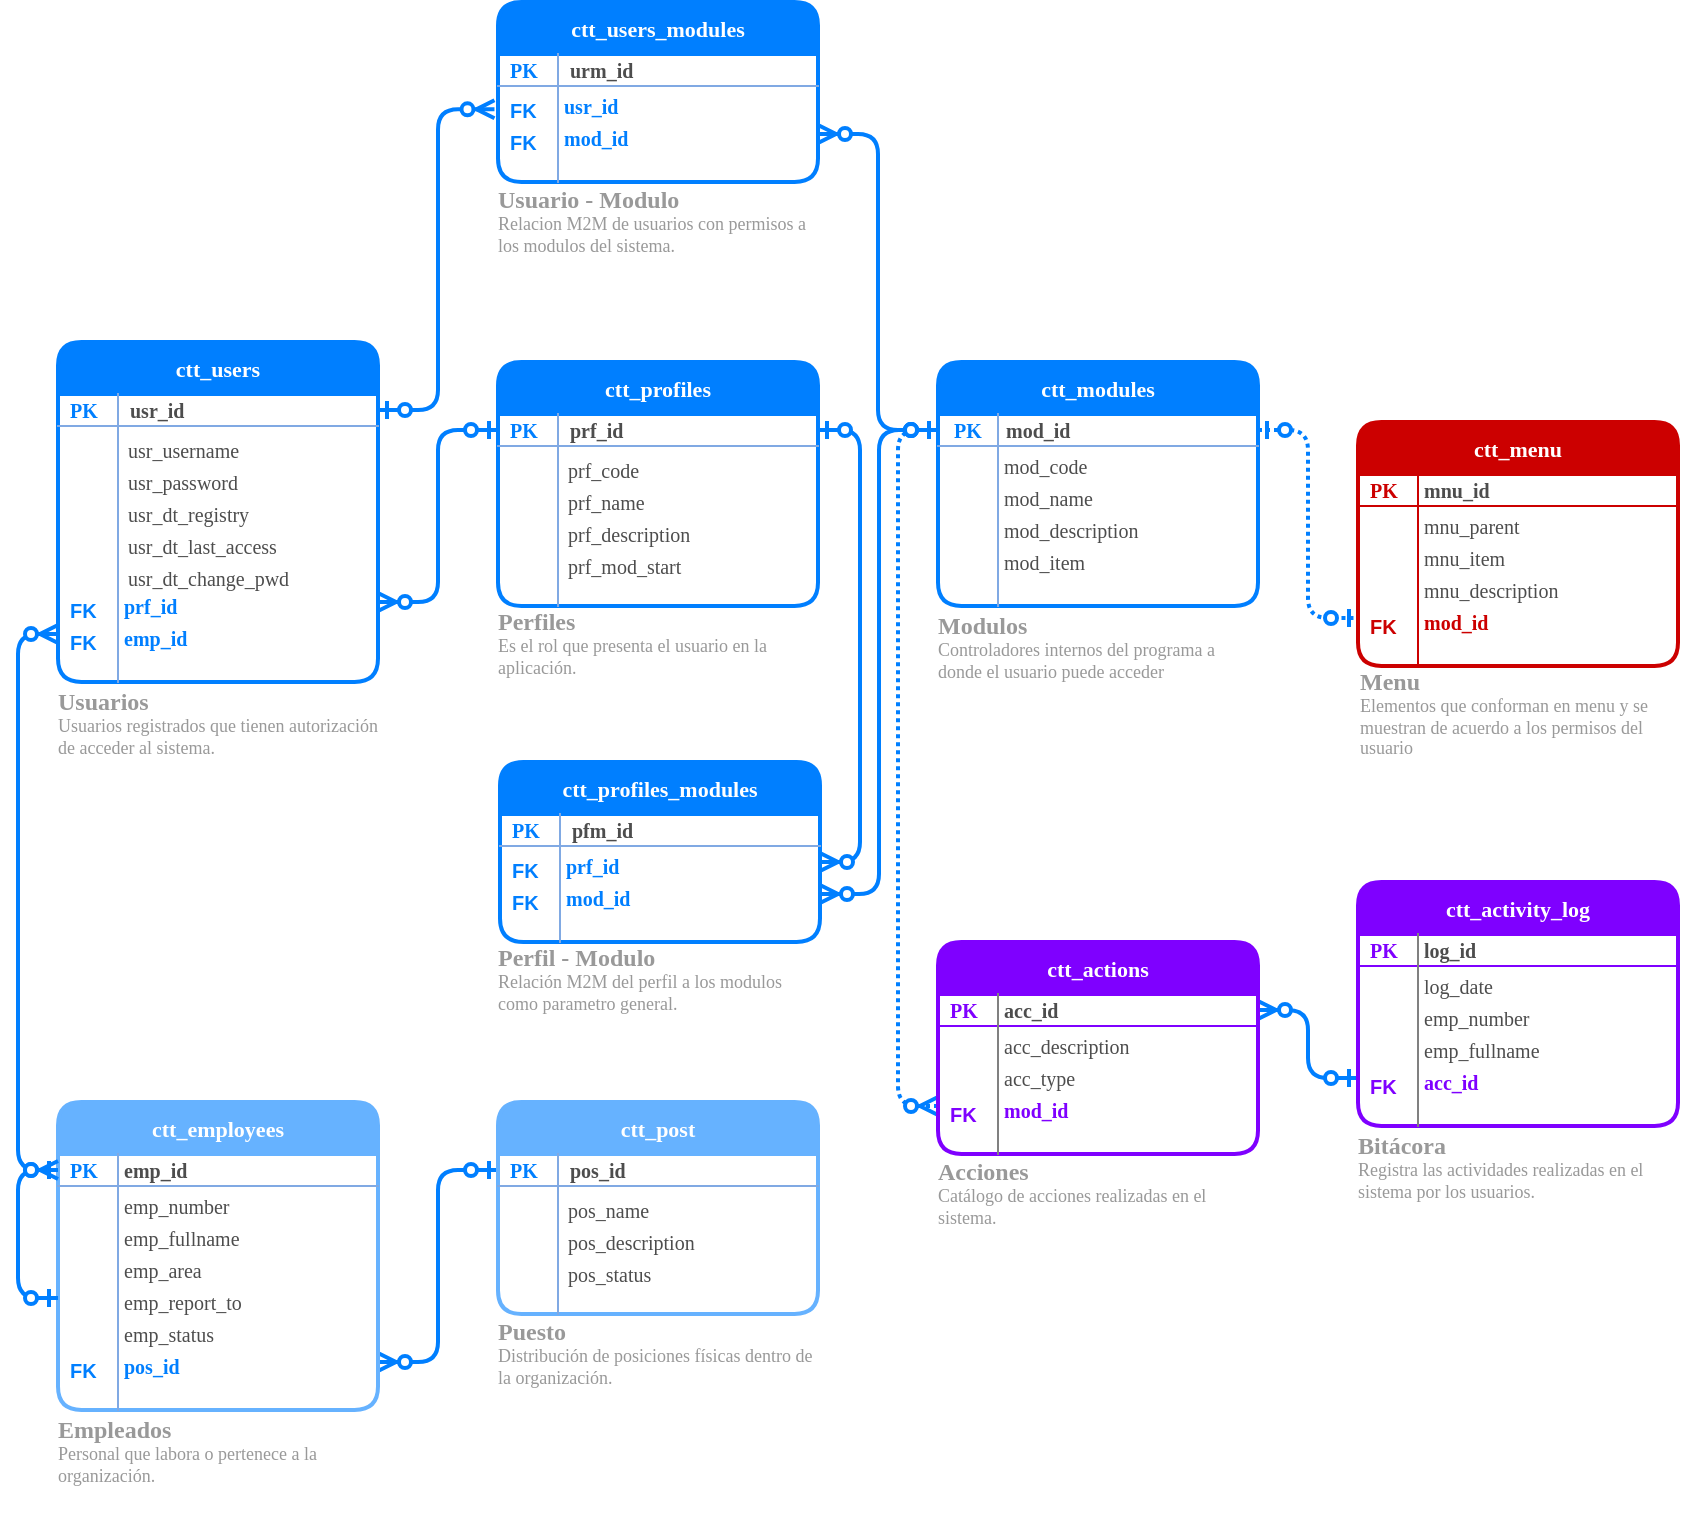 <mxfile version="14.2.4" type="embed" pages="3">
    <diagram id="kmsEypxPmVz_Vl7ECJFX" name="Usuarios">
        <mxGraphModel dx="1538" dy="1056" grid="1" gridSize="10" guides="1" tooltips="1" connect="1" arrows="1" fold="1" page="1" pageScale="1" pageWidth="1100" pageHeight="850" math="0" shadow="0">
            <root>
                <mxCell id="0"/>
                <mxCell id="1" parent="0"/>
                <mxCell id="DTwomelHDch7XrresBYj-59" style="edgeStyle=orthogonalEdgeStyle;rounded=1;orthogonalLoop=1;jettySize=auto;html=1;entryX=1;entryY=0.5;entryDx=0;entryDy=0;strokeColor=#007FFF;fontFamily=Tahoma;fontSize=10;fontColor=#007FFF;endArrow=ERzeroToMany;endFill=1;startArrow=ERzeroToOne;startFill=1;strokeWidth=2;" parent="1" source="DTwomelHDch7XrresBYj-23" target="DTwomelHDch7XrresBYj-56" edge="1">
                    <mxGeometry relative="1" as="geometry"/>
                </mxCell>
                <mxCell id="DTwomelHDch7XrresBYj-75" style="edgeStyle=orthogonalEdgeStyle;rounded=1;orthogonalLoop=1;jettySize=auto;html=1;entryX=1;entryY=0.5;entryDx=0;entryDy=0;startArrow=ERzeroToOne;startFill=1;endArrow=ERzeroToMany;endFill=1;strokeColor=#007FFF;strokeWidth=2;fontFamily=Tahoma;fontSize=10;fontColor=#007FFF;" parent="1" source="DTwomelHDch7XrresBYj-23" target="DTwomelHDch7XrresBYj-71" edge="1">
                    <mxGeometry relative="1" as="geometry"/>
                </mxCell>
                <mxCell id="DTwomelHDch7XrresBYj-76" style="edgeStyle=orthogonalEdgeStyle;rounded=1;orthogonalLoop=1;jettySize=auto;html=1;entryX=1;entryY=0.5;entryDx=0;entryDy=0;startArrow=ERzeroToOne;startFill=1;endArrow=ERzeroToMany;endFill=1;strokeColor=#007FFF;strokeWidth=2;fontFamily=Tahoma;fontSize=10;fontColor=#007FFF;" parent="1" source="DTwomelHDch7XrresBYj-38" target="DTwomelHDch7XrresBYj-73" edge="1">
                    <mxGeometry relative="1" as="geometry"/>
                </mxCell>
                <mxCell id="DTwomelHDch7XrresBYj-86" style="edgeStyle=orthogonalEdgeStyle;rounded=1;orthogonalLoop=1;jettySize=auto;html=1;entryX=-0.011;entryY=0.729;entryDx=0;entryDy=0;entryPerimeter=0;startArrow=ERzeroToOne;startFill=1;endArrow=ERzeroToMany;endFill=1;strokeColor=#007FFF;strokeWidth=2;fontFamily=Tahoma;fontSize=10;fontColor=#007FFF;" parent="1" source="DTwomelHDch7XrresBYj-6" target="DTwomelHDch7XrresBYj-80" edge="1">
                    <mxGeometry relative="1" as="geometry"/>
                </mxCell>
                <mxCell id="DTwomelHDch7XrresBYj-87" style="edgeStyle=orthogonalEdgeStyle;rounded=1;orthogonalLoop=1;jettySize=auto;html=1;entryX=1;entryY=0.5;entryDx=0;entryDy=0;startArrow=ERzeroToOne;startFill=1;endArrow=ERzeroToMany;endFill=1;strokeColor=#007FFF;strokeWidth=2;fontFamily=Tahoma;fontSize=10;fontColor=#007FFF;" parent="1" source="DTwomelHDch7XrresBYj-38" target="DTwomelHDch7XrresBYj-82" edge="1">
                    <mxGeometry relative="1" as="geometry"/>
                </mxCell>
                <mxCell id="NpeDpYfCRGFBXlgMX1ir-15" style="edgeStyle=orthogonalEdgeStyle;rounded=1;orthogonalLoop=1;jettySize=auto;html=1;entryX=0;entryY=0.5;entryDx=0;entryDy=0;fontFamily=Tahoma;fontSize=10;fontColor=#007FFF;strokeColor=#007FFF;strokeWidth=2;endFill=1;endArrow=ERzeroToMany;startFill=1;startArrow=ERzeroToOne;" parent="1" source="NpeDpYfCRGFBXlgMX1ir-2" target="NpeDpYfCRGFBXlgMX1ir-12" edge="1">
                    <mxGeometry relative="1" as="geometry"/>
                </mxCell>
                <mxCell id="NpeDpYfCRGFBXlgMX1ir-29" style="edgeStyle=orthogonalEdgeStyle;rounded=1;orthogonalLoop=1;jettySize=auto;html=1;entryX=1;entryY=0.5;entryDx=0;entryDy=0;fontFamily=Tahoma;fontSize=10;fontColor=#007FFF;strokeColor=#007FFF;strokeWidth=2;endFill=1;endArrow=ERzeroToMany;startFill=1;startArrow=ERzeroToOne;" parent="1" source="NpeDpYfCRGFBXlgMX1ir-17" target="NpeDpYfCRGFBXlgMX1ir-27" edge="1">
                    <mxGeometry relative="1" as="geometry"/>
                </mxCell>
                <mxCell id="2ElAnhHRASjZXcA__IW0-14" style="edgeStyle=orthogonalEdgeStyle;rounded=1;orthogonalLoop=1;jettySize=auto;html=1;entryX=0;entryY=0.5;entryDx=0;entryDy=0;fontColor=#007FFF;fontFamily=Tahoma;fontSize=10;strokeColor=#007FFF;strokeWidth=2;endFill=1;endArrow=ERzeroToOne;startFill=1;startArrow=ERzeroToOne;dashed=1;dashPattern=1 1;" parent="1" source="DTwomelHDch7XrresBYj-38" target="2ElAnhHRASjZXcA__IW0-12" edge="1">
                    <mxGeometry relative="1" as="geometry"/>
                </mxCell>
                <mxCell id="vySKIwc8NYwlomBQCGqM-33" style="edgeStyle=orthogonalEdgeStyle;rounded=1;orthogonalLoop=1;jettySize=auto;html=1;entryX=0;entryY=0.5;entryDx=0;entryDy=0;fontColor=#007FFF;fontFamily=Tahoma;fontSize=10;strokeColor=#007FFF;strokeWidth=2;endFill=1;endArrow=ERzeroToOne;startFill=1;startArrow=ERzeroToMany;dashed=1;dashPattern=1 1;" parent="1" source="vySKIwc8NYwlomBQCGqM-28" target="DTwomelHDch7XrresBYj-38" edge="1">
                    <mxGeometry relative="1" as="geometry"/>
                </mxCell>
                <mxCell id="vySKIwc8NYwlomBQCGqM-37" style="edgeStyle=orthogonalEdgeStyle;rounded=1;orthogonalLoop=1;jettySize=auto;html=1;entryX=1;entryY=0.5;entryDx=0;entryDy=0;startArrow=ERzeroToOne;startFill=1;endArrow=ERzeroToMany;endFill=1;fontColor=#007FFF;fontFamily=Tahoma;fontSize=10;strokeColor=#007FFF;strokeWidth=2;" parent="1" source="vySKIwc8NYwlomBQCGqM-10" target="vySKIwc8NYwlomBQCGqM-20" edge="1">
                    <mxGeometry relative="1" as="geometry"/>
                </mxCell>
                <mxCell id="Hyipk16ThCF71HmXjZxe-1" value="" style="group" parent="1" vertex="1" connectable="0">
                    <mxGeometry x="170" y="190" width="160" height="216" as="geometry"/>
                </mxCell>
                <mxCell id="DTwomelHDch7XrresBYj-5" value="ctt_users" style="swimlane;fontStyle=1;childLayout=stackLayout;horizontal=1;startSize=26;fillColor=#007FFF;horizontalStack=0;resizeParent=1;resizeParentMax=0;resizeLast=0;collapsible=1;marginBottom=0;swimlaneFillColor=#ffffff;align=center;fontSize=11;strokeColor=#007FFF;strokeWidth=2;rounded=1;fontColor=#FFFFFF;fontFamily=Tahoma;" parent="Hyipk16ThCF71HmXjZxe-1" vertex="1">
                    <mxGeometry width="160" height="170" as="geometry"/>
                </mxCell>
                <mxCell id="DTwomelHDch7XrresBYj-6" value="usr_id" style="shape=partialRectangle;top=0;left=0;right=0;bottom=1;align=left;verticalAlign=middle;fillColor=none;spacingLeft=34;spacingRight=4;overflow=hidden;rotatable=0;points=[[0,0.5],[1,0.5]];portConstraint=eastwest;dropTarget=0;fontStyle=1;fontSize=10;fontFamily=Tahoma;strokeColor=#80A9E3;fontColor=#4D4D4D;" parent="DTwomelHDch7XrresBYj-5" vertex="1">
                    <mxGeometry y="26" width="160" height="16" as="geometry"/>
                </mxCell>
                <mxCell id="DTwomelHDch7XrresBYj-7" value="PK" style="shape=partialRectangle;top=0;left=0;bottom=0;fillColor=none;align=left;verticalAlign=middle;spacingLeft=4;spacingRight=4;overflow=hidden;rotatable=0;points=[];portConstraint=eastwest;part=1;fontSize=10;fontFamily=Tahoma;fontStyle=1;fontColor=#007FFF;strokeColor=#80A9E3;" parent="DTwomelHDch7XrresBYj-6" vertex="1" connectable="0">
                    <mxGeometry width="30" height="16" as="geometry"/>
                </mxCell>
                <mxCell id="DTwomelHDch7XrresBYj-50" value="usr_username" style="shape=partialRectangle;top=0;left=0;right=0;bottom=0;align=left;verticalAlign=top;fillColor=none;spacingLeft=33;spacingRight=3;overflow=hidden;rotatable=0;points=[[0,0.5],[1,0.5]];portConstraint=eastwest;dropTarget=0;fontSize=10;fontFamily=Tahoma;spacing=2;dashed=1;strokeColor=#80A9E3;fontColor=#4D4D4D;" parent="DTwomelHDch7XrresBYj-5" vertex="1">
                    <mxGeometry y="42" width="160" height="16" as="geometry"/>
                </mxCell>
                <mxCell id="DTwomelHDch7XrresBYj-51" value="" style="shape=partialRectangle;top=0;left=0;bottom=0;fillColor=none;align=left;verticalAlign=top;spacingLeft=4;spacingRight=4;overflow=hidden;rotatable=0;points=[];portConstraint=eastwest;part=1;fontSize=12;strokeColor=#80A9E3;" parent="DTwomelHDch7XrresBYj-50" vertex="1" connectable="0">
                    <mxGeometry width="30" height="16" as="geometry"/>
                </mxCell>
                <mxCell id="DTwomelHDch7XrresBYj-16" value="usr_password" style="shape=partialRectangle;top=0;left=0;right=0;bottom=0;align=left;verticalAlign=top;fillColor=none;spacingLeft=33;spacingRight=3;overflow=hidden;rotatable=0;points=[[0,0.5],[1,0.5]];portConstraint=eastwest;dropTarget=0;fontSize=10;fontFamily=Tahoma;spacing=2;dashed=1;strokeColor=#80A9E3;fontColor=#4D4D4D;" parent="DTwomelHDch7XrresBYj-5" vertex="1">
                    <mxGeometry y="58" width="160" height="16" as="geometry"/>
                </mxCell>
                <mxCell id="DTwomelHDch7XrresBYj-17" value="" style="shape=partialRectangle;top=0;left=0;bottom=0;fillColor=none;align=left;verticalAlign=top;spacingLeft=4;spacingRight=4;overflow=hidden;rotatable=0;points=[];portConstraint=eastwest;part=1;fontSize=12;strokeColor=#80A9E3;" parent="DTwomelHDch7XrresBYj-16" vertex="1" connectable="0">
                    <mxGeometry width="30" height="16" as="geometry"/>
                </mxCell>
                <mxCell id="DTwomelHDch7XrresBYj-10" value="usr_dt_registry" style="shape=partialRectangle;top=0;left=0;right=0;bottom=0;align=left;verticalAlign=top;fillColor=none;spacingLeft=33;spacingRight=3;overflow=hidden;rotatable=0;points=[[0,0.5],[1,0.5]];portConstraint=eastwest;dropTarget=0;fontSize=10;fontFamily=Tahoma;spacing=2;fontColor=#4D4D4D;" parent="DTwomelHDch7XrresBYj-5" vertex="1">
                    <mxGeometry y="74" width="160" height="16" as="geometry"/>
                </mxCell>
                <mxCell id="DTwomelHDch7XrresBYj-11" value="" style="shape=partialRectangle;top=0;left=0;bottom=0;fillColor=none;align=left;verticalAlign=top;spacingLeft=4;spacingRight=4;overflow=hidden;rotatable=0;points=[];portConstraint=eastwest;part=1;fontSize=12;strokeColor=#80A9E3;" parent="DTwomelHDch7XrresBYj-10" vertex="1" connectable="0">
                    <mxGeometry width="30" height="16" as="geometry"/>
                </mxCell>
                <mxCell id="DTwomelHDch7XrresBYj-18" value="usr_dt_last_access" style="shape=partialRectangle;top=0;left=0;right=0;bottom=0;align=left;verticalAlign=top;fillColor=none;spacingLeft=33;spacingRight=3;overflow=hidden;rotatable=0;points=[[0,0.5],[1,0.5]];portConstraint=eastwest;dropTarget=0;fontSize=10;fontFamily=Tahoma;spacing=2;fontColor=#4D4D4D;" parent="DTwomelHDch7XrresBYj-5" vertex="1">
                    <mxGeometry y="90" width="160" height="16" as="geometry"/>
                </mxCell>
                <mxCell id="DTwomelHDch7XrresBYj-19" value="" style="shape=partialRectangle;top=0;left=0;bottom=0;fillColor=none;align=left;verticalAlign=top;spacingLeft=4;spacingRight=4;overflow=hidden;rotatable=0;points=[];portConstraint=eastwest;part=1;fontSize=12;strokeColor=#80A9E3;" parent="DTwomelHDch7XrresBYj-18" vertex="1" connectable="0">
                    <mxGeometry width="30" height="16" as="geometry"/>
                </mxCell>
                <mxCell id="DTwomelHDch7XrresBYj-20" value="usr_dt_change_pwd" style="shape=partialRectangle;top=0;left=0;right=0;bottom=0;align=left;verticalAlign=top;fillColor=none;spacingLeft=33;spacingRight=3;overflow=hidden;rotatable=0;points=[[0,0.5],[1,0.5]];portConstraint=eastwest;dropTarget=0;fontSize=10;fontFamily=Tahoma;spacing=2;fontColor=#4D4D4D;" parent="DTwomelHDch7XrresBYj-5" vertex="1">
                    <mxGeometry y="106" width="160" height="16" as="geometry"/>
                </mxCell>
                <mxCell id="DTwomelHDch7XrresBYj-21" value="" style="shape=partialRectangle;top=0;left=0;bottom=0;fillColor=none;align=left;verticalAlign=top;spacingLeft=4;spacingRight=4;overflow=hidden;rotatable=0;points=[];portConstraint=eastwest;part=1;fontSize=12;strokeColor=#80A9E3;" parent="DTwomelHDch7XrresBYj-20" vertex="1" connectable="0">
                    <mxGeometry width="30" height="16" as="geometry"/>
                </mxCell>
                <mxCell id="DTwomelHDch7XrresBYj-56" value="prf_id" style="shape=partialRectangle;top=0;left=0;right=0;bottom=0;align=left;verticalAlign=top;fillColor=none;spacingLeft=33;spacingRight=3;overflow=hidden;rotatable=0;points=[[0,0.5],[1,0.5]];portConstraint=eastwest;dropTarget=0;fontSize=10;fontFamily=Tahoma;spacing=0;fontStyle=1;fontColor=#007FFF;" parent="DTwomelHDch7XrresBYj-5" vertex="1">
                    <mxGeometry y="122" width="160" height="16" as="geometry"/>
                </mxCell>
                <mxCell id="DTwomelHDch7XrresBYj-57" value="FK" style="shape=partialRectangle;top=0;left=0;bottom=0;fillColor=none;align=left;verticalAlign=top;spacingLeft=4;spacingRight=4;overflow=hidden;rotatable=0;points=[];portConstraint=eastwest;part=1;fontSize=10;strokeColor=#80A9E3;fontColor=#007FFF;fontStyle=1" parent="DTwomelHDch7XrresBYj-56" vertex="1" connectable="0">
                    <mxGeometry width="30" height="16" as="geometry"/>
                </mxCell>
                <mxCell id="NpeDpYfCRGFBXlgMX1ir-12" value="emp_id" style="shape=partialRectangle;top=0;left=0;right=0;bottom=0;align=left;verticalAlign=top;fillColor=none;spacingLeft=33;spacingRight=3;overflow=hidden;rotatable=0;points=[[0,0.5],[1,0.5]];portConstraint=eastwest;dropTarget=0;fontSize=10;fontFamily=Tahoma;spacing=0;fontStyle=1;fontColor=#007FFF;" parent="DTwomelHDch7XrresBYj-5" vertex="1">
                    <mxGeometry y="138" width="160" height="16" as="geometry"/>
                </mxCell>
                <mxCell id="NpeDpYfCRGFBXlgMX1ir-13" value="FK" style="shape=partialRectangle;top=0;left=0;bottom=0;fillColor=none;align=left;verticalAlign=top;spacingLeft=4;spacingRight=4;overflow=hidden;rotatable=0;points=[];portConstraint=eastwest;part=1;fontSize=10;strokeColor=#80A9E3;fontColor=#007FFF;fontStyle=1" parent="NpeDpYfCRGFBXlgMX1ir-12" vertex="1" connectable="0">
                    <mxGeometry width="30" height="16" as="geometry"/>
                </mxCell>
                <mxCell id="DTwomelHDch7XrresBYj-12" value="" style="shape=partialRectangle;top=0;left=0;right=0;bottom=0;align=left;verticalAlign=top;fillColor=none;spacingLeft=33;spacingRight=3;overflow=hidden;rotatable=0;points=[[0,0.5],[1,0.5]];portConstraint=eastwest;dropTarget=0;fontSize=10;fontFamily=Tahoma;spacing=2;" parent="DTwomelHDch7XrresBYj-5" vertex="1">
                    <mxGeometry y="154" width="160" height="16" as="geometry"/>
                </mxCell>
                <mxCell id="DTwomelHDch7XrresBYj-13" value="" style="shape=partialRectangle;top=0;left=0;bottom=0;fillColor=none;align=left;verticalAlign=top;spacingLeft=4;spacingRight=4;overflow=hidden;rotatable=0;points=[];portConstraint=eastwest;part=1;fontSize=12;strokeColor=#80A9E3;" parent="DTwomelHDch7XrresBYj-12" vertex="1" connectable="0">
                    <mxGeometry width="30" height="16" as="geometry"/>
                </mxCell>
                <mxCell id="WS0rYVmGIFDVuj7fUNKz-7" value="&lt;h4&gt;&lt;font style=&quot;line-height: 0%&quot;&gt;&lt;span style=&quot;font-size: 12px&quot;&gt;Usuarios&lt;br&gt;&lt;/span&gt;&lt;/font&gt;&lt;span style=&quot;font-weight: normal&quot;&gt;Usuarios registrados que tienen autorización de acceder al sistema.&lt;/span&gt;&lt;/h4&gt;" style="text;html=1;strokeColor=none;fillColor=none;spacing=0;spacingTop=-13;whiteSpace=wrap;overflow=hidden;rounded=0;fontFamily=Tahoma;fontSize=9;fontColor=#999999;" parent="Hyipk16ThCF71HmXjZxe-1" vertex="1">
                    <mxGeometry y="172" width="160" height="44" as="geometry"/>
                </mxCell>
                <mxCell id="Hyipk16ThCF71HmXjZxe-2" value="" style="group" parent="1" vertex="1" connectable="0">
                    <mxGeometry x="390" y="20" width="160" height="129" as="geometry"/>
                </mxCell>
                <mxCell id="DTwomelHDch7XrresBYj-77" value="ctt_users_modules" style="swimlane;fontStyle=1;childLayout=stackLayout;horizontal=1;startSize=26;fillColor=#007FFF;horizontalStack=0;resizeParent=1;resizeParentMax=0;resizeLast=0;collapsible=1;marginBottom=0;swimlaneFillColor=#ffffff;align=center;fontSize=11;strokeColor=#007FFF;strokeWidth=2;rounded=1;fontColor=#FFFFFF;fontFamily=Tahoma;" parent="Hyipk16ThCF71HmXjZxe-2" vertex="1">
                    <mxGeometry width="160" height="90" as="geometry"/>
                </mxCell>
                <mxCell id="DTwomelHDch7XrresBYj-78" value="urm_id" style="shape=partialRectangle;top=0;left=0;right=0;bottom=1;align=left;verticalAlign=middle;fillColor=none;spacingLeft=34;spacingRight=4;overflow=hidden;rotatable=0;points=[[0,0.5],[1,0.5]];portConstraint=eastwest;dropTarget=0;fontStyle=1;fontSize=10;fontFamily=Tahoma;strokeColor=#80A9E3;fontColor=#4D4D4D;" parent="DTwomelHDch7XrresBYj-77" vertex="1">
                    <mxGeometry y="26" width="160" height="16" as="geometry"/>
                </mxCell>
                <mxCell id="DTwomelHDch7XrresBYj-79" value="PK" style="shape=partialRectangle;top=0;left=0;bottom=0;fillColor=none;align=left;verticalAlign=middle;spacingLeft=4;spacingRight=4;overflow=hidden;rotatable=0;points=[];portConstraint=eastwest;part=1;fontSize=10;fontFamily=Tahoma;fontStyle=1;fontColor=#007FFF;strokeColor=#80A9E3;" parent="DTwomelHDch7XrresBYj-78" vertex="1" connectable="0">
                    <mxGeometry width="30" height="16" as="geometry"/>
                </mxCell>
                <mxCell id="DTwomelHDch7XrresBYj-80" value="usr_id" style="shape=partialRectangle;top=0;left=0;right=0;bottom=0;align=left;verticalAlign=top;fillColor=none;spacingLeft=33;spacingRight=3;overflow=hidden;rotatable=0;points=[[0,0.5],[1,0.5]];portConstraint=eastwest;dropTarget=0;fontSize=10;fontFamily=Tahoma;spacing=0;fontStyle=1;fontColor=#007FFF;" parent="DTwomelHDch7XrresBYj-77" vertex="1">
                    <mxGeometry y="42" width="160" height="16" as="geometry"/>
                </mxCell>
                <mxCell id="DTwomelHDch7XrresBYj-81" value="FK" style="shape=partialRectangle;top=0;left=0;bottom=0;fillColor=none;align=left;verticalAlign=top;spacingLeft=4;spacingRight=4;overflow=hidden;rotatable=0;points=[];portConstraint=eastwest;part=1;fontSize=10;strokeColor=#80A9E3;fontColor=#007FFF;fontStyle=1" parent="DTwomelHDch7XrresBYj-80" vertex="1" connectable="0">
                    <mxGeometry width="30" height="16" as="geometry"/>
                </mxCell>
                <mxCell id="DTwomelHDch7XrresBYj-82" value="mod_id" style="shape=partialRectangle;top=0;left=0;right=0;bottom=0;align=left;verticalAlign=top;fillColor=none;spacingLeft=33;spacingRight=3;overflow=hidden;rotatable=0;points=[[0,0.5],[1,0.5]];portConstraint=eastwest;dropTarget=0;fontSize=10;fontFamily=Tahoma;spacing=0;fontStyle=1;fontColor=#007FFF;" parent="DTwomelHDch7XrresBYj-77" vertex="1">
                    <mxGeometry y="58" width="160" height="16" as="geometry"/>
                </mxCell>
                <mxCell id="DTwomelHDch7XrresBYj-83" value="FK" style="shape=partialRectangle;top=0;left=0;bottom=0;fillColor=none;align=left;verticalAlign=top;spacingLeft=4;spacingRight=4;overflow=hidden;rotatable=0;points=[];portConstraint=eastwest;part=1;fontSize=10;strokeColor=#80A9E3;fontColor=#007FFF;fontStyle=1" parent="DTwomelHDch7XrresBYj-82" vertex="1" connectable="0">
                    <mxGeometry width="30" height="16" as="geometry"/>
                </mxCell>
                <mxCell id="DTwomelHDch7XrresBYj-84" value="" style="shape=partialRectangle;top=0;left=0;right=0;bottom=0;align=left;verticalAlign=top;fillColor=none;spacingLeft=33;spacingRight=3;overflow=hidden;rotatable=0;points=[[0,0.5],[1,0.5]];portConstraint=eastwest;dropTarget=0;fontSize=10;fontFamily=Tahoma;spacing=2;" parent="DTwomelHDch7XrresBYj-77" vertex="1">
                    <mxGeometry y="74" width="160" height="16" as="geometry"/>
                </mxCell>
                <mxCell id="DTwomelHDch7XrresBYj-85" value="" style="shape=partialRectangle;top=0;left=0;bottom=0;fillColor=none;align=left;verticalAlign=top;spacingLeft=4;spacingRight=4;overflow=hidden;rotatable=0;points=[];portConstraint=eastwest;part=1;fontSize=12;strokeColor=#80A9E3;" parent="DTwomelHDch7XrresBYj-84" vertex="1" connectable="0">
                    <mxGeometry width="30" height="16" as="geometry"/>
                </mxCell>
                <mxCell id="WS0rYVmGIFDVuj7fUNKz-4" value="&lt;h4&gt;&lt;font style=&quot;line-height: 0%&quot;&gt;&lt;span style=&quot;font-size: 12px&quot;&gt;Usuario - Modulo&lt;br&gt;&lt;/span&gt;&lt;/font&gt;&lt;span style=&quot;font-weight: normal&quot;&gt;Relacion M2M de usuarios con permisos a los modulos del sistema.&lt;/span&gt;&lt;/h4&gt;" style="text;html=1;strokeColor=none;fillColor=none;spacing=0;spacingTop=-13;whiteSpace=wrap;overflow=hidden;rounded=0;fontFamily=Tahoma;fontSize=9;fontColor=#999999;" parent="Hyipk16ThCF71HmXjZxe-2" vertex="1">
                    <mxGeometry y="91" width="160" height="38" as="geometry"/>
                </mxCell>
                <mxCell id="Hyipk16ThCF71HmXjZxe-3" value="" style="group" parent="1" vertex="1" connectable="0">
                    <mxGeometry x="390" y="200" width="160" height="165" as="geometry"/>
                </mxCell>
                <mxCell id="DTwomelHDch7XrresBYj-22" value="ctt_profiles" style="swimlane;fontStyle=1;childLayout=stackLayout;horizontal=1;startSize=26;fillColor=#007FFF;horizontalStack=0;resizeParent=1;resizeParentMax=0;resizeLast=0;collapsible=1;marginBottom=0;swimlaneFillColor=#ffffff;align=center;fontSize=11;strokeColor=#007FFF;strokeWidth=2;rounded=1;fontColor=#FFFFFF;fontFamily=Tahoma;" parent="Hyipk16ThCF71HmXjZxe-3" vertex="1">
                    <mxGeometry width="160" height="122" as="geometry"/>
                </mxCell>
                <mxCell id="DTwomelHDch7XrresBYj-23" value="prf_id" style="shape=partialRectangle;top=0;left=0;right=0;bottom=1;align=left;verticalAlign=middle;fillColor=none;spacingLeft=34;spacingRight=4;overflow=hidden;rotatable=0;points=[[0,0.5],[1,0.5]];portConstraint=eastwest;dropTarget=0;fontStyle=1;fontSize=10;fontFamily=Tahoma;strokeColor=#80A9E3;fontColor=#4D4D4D;" parent="DTwomelHDch7XrresBYj-22" vertex="1">
                    <mxGeometry y="26" width="160" height="16" as="geometry"/>
                </mxCell>
                <mxCell id="DTwomelHDch7XrresBYj-24" value="PK" style="shape=partialRectangle;top=0;left=0;bottom=0;fillColor=none;align=left;verticalAlign=middle;spacingLeft=4;spacingRight=4;overflow=hidden;rotatable=0;points=[];portConstraint=eastwest;part=1;fontSize=10;fontFamily=Tahoma;fontStyle=1;fontColor=#007FFF;strokeColor=#80A9E3;" parent="DTwomelHDch7XrresBYj-23" vertex="1" connectable="0">
                    <mxGeometry width="30" height="16" as="geometry"/>
                </mxCell>
                <mxCell id="DTwomelHDch7XrresBYj-25" value="prf_code" style="shape=partialRectangle;top=0;left=0;right=0;bottom=0;align=left;verticalAlign=top;fillColor=none;spacingLeft=33;spacingRight=3;overflow=hidden;rotatable=0;points=[[0,0.5],[1,0.5]];portConstraint=eastwest;dropTarget=0;fontSize=10;fontFamily=Tahoma;spacing=2;dashed=1;strokeColor=#80A9E3;fontColor=#4D4D4D;" parent="DTwomelHDch7XrresBYj-22" vertex="1">
                    <mxGeometry y="42" width="160" height="16" as="geometry"/>
                </mxCell>
                <mxCell id="DTwomelHDch7XrresBYj-26" value="" style="shape=partialRectangle;top=0;left=0;bottom=0;fillColor=none;align=left;verticalAlign=top;spacingLeft=4;spacingRight=4;overflow=hidden;rotatable=0;points=[];portConstraint=eastwest;part=1;fontSize=12;strokeColor=#80A9E3;" parent="DTwomelHDch7XrresBYj-25" vertex="1" connectable="0">
                    <mxGeometry width="30" height="16" as="geometry"/>
                </mxCell>
                <mxCell id="DTwomelHDch7XrresBYj-27" value="prf_name" style="shape=partialRectangle;top=0;left=0;right=0;bottom=0;align=left;verticalAlign=top;fillColor=none;spacingLeft=33;spacingRight=3;overflow=hidden;rotatable=0;points=[[0,0.5],[1,0.5]];portConstraint=eastwest;dropTarget=0;fontSize=10;fontFamily=Tahoma;spacing=2;strokeColor=#80A9E3;dashed=1;fontColor=#4D4D4D;" parent="DTwomelHDch7XrresBYj-22" vertex="1">
                    <mxGeometry y="58" width="160" height="16" as="geometry"/>
                </mxCell>
                <mxCell id="DTwomelHDch7XrresBYj-28" value="" style="shape=partialRectangle;top=0;left=0;bottom=0;fillColor=none;align=left;verticalAlign=top;spacingLeft=4;spacingRight=4;overflow=hidden;rotatable=0;points=[];portConstraint=eastwest;part=1;fontSize=12;strokeColor=#80A9E3;" parent="DTwomelHDch7XrresBYj-27" vertex="1" connectable="0">
                    <mxGeometry width="30" height="16" as="geometry"/>
                </mxCell>
                <mxCell id="DTwomelHDch7XrresBYj-31" value="prf_description" style="shape=partialRectangle;top=0;left=0;right=0;bottom=0;align=left;verticalAlign=top;fillColor=none;spacingLeft=33;spacingRight=3;overflow=hidden;rotatable=0;points=[[0,0.5],[1,0.5]];portConstraint=eastwest;dropTarget=0;fontSize=10;fontFamily=Tahoma;spacing=2;fontColor=#4D4D4D;" parent="DTwomelHDch7XrresBYj-22" vertex="1">
                    <mxGeometry y="74" width="160" height="16" as="geometry"/>
                </mxCell>
                <mxCell id="DTwomelHDch7XrresBYj-32" value="" style="shape=partialRectangle;top=0;left=0;bottom=0;fillColor=none;align=left;verticalAlign=top;spacingLeft=4;spacingRight=4;overflow=hidden;rotatable=0;points=[];portConstraint=eastwest;part=1;fontSize=12;strokeColor=#80A9E3;" parent="DTwomelHDch7XrresBYj-31" vertex="1" connectable="0">
                    <mxGeometry width="30" height="16" as="geometry"/>
                </mxCell>
                <mxCell id="DTwomelHDch7XrresBYj-29" value="prf_mod_start" style="shape=partialRectangle;top=0;left=0;right=0;bottom=0;align=left;verticalAlign=top;fillColor=none;spacingLeft=33;spacingRight=3;overflow=hidden;rotatable=0;points=[[0,0.5],[1,0.5]];portConstraint=eastwest;dropTarget=0;fontSize=10;fontFamily=Tahoma;spacing=2;fontColor=#4D4D4D;" parent="DTwomelHDch7XrresBYj-22" vertex="1">
                    <mxGeometry y="90" width="160" height="16" as="geometry"/>
                </mxCell>
                <mxCell id="DTwomelHDch7XrresBYj-30" value="" style="shape=partialRectangle;top=0;left=0;bottom=0;fillColor=none;align=left;verticalAlign=top;spacingLeft=4;spacingRight=4;overflow=hidden;rotatable=0;points=[];portConstraint=eastwest;part=1;fontSize=12;strokeColor=#80A9E3;" parent="DTwomelHDch7XrresBYj-29" vertex="1" connectable="0">
                    <mxGeometry width="30" height="16" as="geometry"/>
                </mxCell>
                <mxCell id="DTwomelHDch7XrresBYj-35" value="" style="shape=partialRectangle;top=0;left=0;right=0;bottom=0;align=left;verticalAlign=top;fillColor=none;spacingLeft=33;spacingRight=3;overflow=hidden;rotatable=0;points=[[0,0.5],[1,0.5]];portConstraint=eastwest;dropTarget=0;fontSize=10;fontFamily=Tahoma;spacing=2;" parent="DTwomelHDch7XrresBYj-22" vertex="1">
                    <mxGeometry y="106" width="160" height="16" as="geometry"/>
                </mxCell>
                <mxCell id="DTwomelHDch7XrresBYj-36" value="" style="shape=partialRectangle;top=0;left=0;bottom=0;fillColor=none;align=left;verticalAlign=top;spacingLeft=4;spacingRight=4;overflow=hidden;rotatable=0;points=[];portConstraint=eastwest;part=1;fontSize=12;strokeColor=#80A9E3;" parent="DTwomelHDch7XrresBYj-35" vertex="1" connectable="0">
                    <mxGeometry width="30" height="16" as="geometry"/>
                </mxCell>
                <mxCell id="WS0rYVmGIFDVuj7fUNKz-5" value="&lt;h4&gt;&lt;font style=&quot;line-height: 0%&quot;&gt;&lt;span style=&quot;font-size: 12px&quot;&gt;Perfiles&lt;br&gt;&lt;/span&gt;&lt;/font&gt;&lt;span style=&quot;font-weight: normal&quot;&gt;Es el rol que presenta el usuario en la aplicación.&lt;/span&gt;&lt;/h4&gt;" style="text;html=1;strokeColor=none;fillColor=none;spacing=0;spacingTop=-13;whiteSpace=wrap;overflow=hidden;rounded=0;fontFamily=Tahoma;fontSize=9;fontColor=#999999;" parent="Hyipk16ThCF71HmXjZxe-3" vertex="1">
                    <mxGeometry y="122" width="160" height="43" as="geometry"/>
                </mxCell>
                <mxCell id="Hyipk16ThCF71HmXjZxe-4" value="" style="group" parent="1" vertex="1" connectable="0">
                    <mxGeometry x="610" y="200" width="160" height="165" as="geometry"/>
                </mxCell>
                <mxCell id="DTwomelHDch7XrresBYj-37" value="ctt_modules" style="swimlane;fontStyle=1;childLayout=stackLayout;horizontal=1;startSize=26;fillColor=#007FFF;horizontalStack=0;resizeParent=1;resizeParentMax=0;resizeLast=0;collapsible=1;marginBottom=0;swimlaneFillColor=#ffffff;align=center;fontSize=11;strokeColor=#007FFF;strokeWidth=2;rounded=1;fontColor=#FFFFFF;fontFamily=Tahoma;" parent="Hyipk16ThCF71HmXjZxe-4" vertex="1">
                    <mxGeometry width="160" height="122" as="geometry"/>
                </mxCell>
                <mxCell id="DTwomelHDch7XrresBYj-38" value="mod_id" style="shape=partialRectangle;top=0;left=0;right=0;bottom=1;align=left;verticalAlign=middle;fillColor=none;spacingLeft=34;spacingRight=4;overflow=hidden;rotatable=0;points=[[0,0.5],[1,0.5]];portConstraint=eastwest;dropTarget=0;fontStyle=1;fontSize=10;fontFamily=Tahoma;strokeColor=#80A9E3;spacing=0;fontColor=#4D4D4D;" parent="DTwomelHDch7XrresBYj-37" vertex="1">
                    <mxGeometry y="26" width="160" height="16" as="geometry"/>
                </mxCell>
                <mxCell id="DTwomelHDch7XrresBYj-39" value="PK" style="shape=partialRectangle;top=0;left=0;bottom=0;fillColor=none;align=center;verticalAlign=middle;spacingLeft=0;spacingRight=0;overflow=hidden;rotatable=0;points=[];portConstraint=eastwest;part=1;fontSize=10;fontFamily=Tahoma;fontStyle=1;fontColor=#007FFF;strokeColor=#80A9E3;spacing=3;" parent="DTwomelHDch7XrresBYj-38" vertex="1" connectable="0">
                    <mxGeometry width="30" height="16" as="geometry"/>
                </mxCell>
                <mxCell id="DTwomelHDch7XrresBYj-40" value="mod_code" style="shape=partialRectangle;top=0;left=0;right=0;bottom=0;align=left;verticalAlign=top;fillColor=none;spacingLeft=33;spacingRight=3;overflow=hidden;rotatable=0;points=[[0,0.5],[1,0.5]];portConstraint=eastwest;dropTarget=0;fontSize=10;fontFamily=Tahoma;spacing=0;dashed=1;strokeColor=#80A9E3;fontColor=#4D4D4D;" parent="DTwomelHDch7XrresBYj-37" vertex="1">
                    <mxGeometry y="42" width="160" height="16" as="geometry"/>
                </mxCell>
                <mxCell id="DTwomelHDch7XrresBYj-41" value="" style="shape=partialRectangle;top=0;left=0;bottom=0;fillColor=none;align=left;verticalAlign=top;spacingLeft=4;spacingRight=4;overflow=hidden;rotatable=0;points=[];portConstraint=eastwest;part=1;fontSize=12;strokeColor=#80A9E3;" parent="DTwomelHDch7XrresBYj-40" vertex="1" connectable="0">
                    <mxGeometry width="30" height="16" as="geometry"/>
                </mxCell>
                <mxCell id="DTwomelHDch7XrresBYj-42" value="mod_name" style="shape=partialRectangle;top=0;left=0;right=0;bottom=0;align=left;verticalAlign=top;fillColor=none;spacingLeft=33;spacingRight=3;overflow=hidden;rotatable=0;points=[[0,0.5],[1,0.5]];portConstraint=eastwest;dropTarget=0;fontSize=10;fontFamily=Tahoma;spacing=0;strokeColor=#80A9E3;dashed=1;fontColor=#4D4D4D;" parent="DTwomelHDch7XrresBYj-37" vertex="1">
                    <mxGeometry y="58" width="160" height="16" as="geometry"/>
                </mxCell>
                <mxCell id="DTwomelHDch7XrresBYj-43" value="" style="shape=partialRectangle;top=0;left=0;bottom=0;fillColor=none;align=left;verticalAlign=top;spacingLeft=4;spacingRight=4;overflow=hidden;rotatable=0;points=[];portConstraint=eastwest;part=1;fontSize=12;strokeColor=#80A9E3;" parent="DTwomelHDch7XrresBYj-42" vertex="1" connectable="0">
                    <mxGeometry width="30" height="16" as="geometry"/>
                </mxCell>
                <mxCell id="DTwomelHDch7XrresBYj-46" value="mod_description" style="shape=partialRectangle;top=0;left=0;right=0;bottom=0;align=left;verticalAlign=top;fillColor=none;spacingLeft=33;spacingRight=3;overflow=hidden;rotatable=0;points=[[0,0.5],[1,0.5]];portConstraint=eastwest;dropTarget=0;fontSize=10;fontFamily=Tahoma;spacing=0;fontColor=#4D4D4D;" parent="DTwomelHDch7XrresBYj-37" vertex="1">
                    <mxGeometry y="74" width="160" height="16" as="geometry"/>
                </mxCell>
                <mxCell id="DTwomelHDch7XrresBYj-47" value="" style="shape=partialRectangle;top=0;left=0;bottom=0;fillColor=none;align=left;verticalAlign=top;spacingLeft=4;spacingRight=4;overflow=hidden;rotatable=0;points=[];portConstraint=eastwest;part=1;fontSize=12;strokeColor=#80A9E3;" parent="DTwomelHDch7XrresBYj-46" vertex="1" connectable="0">
                    <mxGeometry width="30" height="16" as="geometry"/>
                </mxCell>
                <mxCell id="2ElAnhHRASjZXcA__IW0-15" value="mod_item" style="shape=partialRectangle;top=0;left=0;right=0;bottom=0;align=left;verticalAlign=top;fillColor=none;spacingLeft=33;spacingRight=3;overflow=hidden;rotatable=0;points=[[0,0.5],[1,0.5]];portConstraint=eastwest;dropTarget=0;fontSize=10;fontFamily=Tahoma;spacing=0;fontColor=#4D4D4D;" parent="DTwomelHDch7XrresBYj-37" vertex="1">
                    <mxGeometry y="90" width="160" height="16" as="geometry"/>
                </mxCell>
                <mxCell id="2ElAnhHRASjZXcA__IW0-16" value="" style="shape=partialRectangle;top=0;left=0;bottom=0;fillColor=none;align=left;verticalAlign=top;spacingLeft=4;spacingRight=4;overflow=hidden;rotatable=0;points=[];portConstraint=eastwest;part=1;fontSize=12;strokeColor=#80A9E3;" parent="2ElAnhHRASjZXcA__IW0-15" vertex="1" connectable="0">
                    <mxGeometry width="30" height="16" as="geometry"/>
                </mxCell>
                <mxCell id="DTwomelHDch7XrresBYj-48" value="" style="shape=partialRectangle;top=0;left=0;right=0;bottom=0;align=left;verticalAlign=top;fillColor=none;spacingLeft=33;spacingRight=3;overflow=hidden;rotatable=0;points=[[0,0.5],[1,0.5]];portConstraint=eastwest;dropTarget=0;fontSize=10;fontFamily=Tahoma;spacing=2;" parent="DTwomelHDch7XrresBYj-37" vertex="1">
                    <mxGeometry y="106" width="160" height="16" as="geometry"/>
                </mxCell>
                <mxCell id="DTwomelHDch7XrresBYj-49" value="" style="shape=partialRectangle;top=0;left=0;bottom=0;fillColor=none;align=left;verticalAlign=top;spacingLeft=4;spacingRight=4;overflow=hidden;rotatable=0;points=[];portConstraint=eastwest;part=1;fontSize=12;strokeColor=#80A9E3;" parent="DTwomelHDch7XrresBYj-48" vertex="1" connectable="0">
                    <mxGeometry width="30" height="16" as="geometry"/>
                </mxCell>
                <mxCell id="WS0rYVmGIFDVuj7fUNKz-1" value="&lt;h4&gt;&lt;font style=&quot;line-height: 0%&quot;&gt;&lt;span style=&quot;font-size: 12px&quot;&gt;Modulos&lt;br&gt;&lt;/span&gt;&lt;/font&gt;&lt;span style=&quot;font-weight: normal&quot;&gt;Controladores internos del programa a donde el usuario puede acceder&lt;/span&gt;&lt;/h4&gt;" style="text;html=1;strokeColor=none;fillColor=none;spacing=0;spacingTop=-13;whiteSpace=wrap;overflow=hidden;rounded=0;fontFamily=Tahoma;fontSize=9;fontColor=#999999;" parent="Hyipk16ThCF71HmXjZxe-4" vertex="1">
                    <mxGeometry y="124" width="160" height="41" as="geometry"/>
                </mxCell>
                <mxCell id="Hyipk16ThCF71HmXjZxe-5" value="" style="group" parent="1" vertex="1" connectable="0">
                    <mxGeometry x="820" y="230" width="161" height="173" as="geometry"/>
                </mxCell>
                <mxCell id="2ElAnhHRASjZXcA__IW0-1" value="ctt_menu" style="swimlane;fontStyle=1;childLayout=stackLayout;horizontal=1;startSize=26;fillColor=#CC0000;horizontalStack=0;resizeParent=1;resizeParentMax=0;resizeLast=0;collapsible=1;marginBottom=0;swimlaneFillColor=#ffffff;align=center;fontSize=11;strokeColor=#CC0000;strokeWidth=2;rounded=1;fontColor=#FFFFFF;fontFamily=Tahoma;" parent="Hyipk16ThCF71HmXjZxe-5" vertex="1">
                    <mxGeometry width="160" height="122" as="geometry"/>
                </mxCell>
                <mxCell id="2ElAnhHRASjZXcA__IW0-2" value="mnu_id" style="shape=partialRectangle;top=0;left=0;right=0;bottom=1;align=left;verticalAlign=middle;fillColor=none;spacingLeft=33;spacingRight=4;overflow=hidden;rotatable=0;points=[[0,0.5],[1,0.5]];portConstraint=eastwest;dropTarget=0;fontStyle=1;fontSize=10;fontFamily=Tahoma;strokeColor=#CC0000;spacing=0;fontColor=#4D4D4D;" parent="2ElAnhHRASjZXcA__IW0-1" vertex="1">
                    <mxGeometry y="26" width="160" height="16" as="geometry"/>
                </mxCell>
                <mxCell id="2ElAnhHRASjZXcA__IW0-3" value="PK" style="shape=partialRectangle;top=0;left=0;bottom=0;fillColor=none;align=left;verticalAlign=middle;spacingLeft=4;spacingRight=4;overflow=hidden;rotatable=0;points=[];portConstraint=eastwest;part=1;fontSize=10;fontFamily=Tahoma;fontStyle=1;fontColor=#CC0000;strokeColor=#CC0000;" parent="2ElAnhHRASjZXcA__IW0-2" vertex="1" connectable="0">
                    <mxGeometry width="30" height="16" as="geometry"/>
                </mxCell>
                <mxCell id="2ElAnhHRASjZXcA__IW0-17" value="mnu_parent" style="shape=partialRectangle;top=0;left=0;right=0;bottom=0;align=left;verticalAlign=top;fillColor=none;spacingLeft=33;spacingRight=3;overflow=hidden;rotatable=0;points=[[0,0.5],[1,0.5]];portConstraint=eastwest;dropTarget=0;fontSize=10;fontFamily=Tahoma;spacing=0;strokeColor=#80A9E3;dashed=1;fontColor=#4D4D4D;" parent="2ElAnhHRASjZXcA__IW0-1" vertex="1">
                    <mxGeometry y="42" width="160" height="16" as="geometry"/>
                </mxCell>
                <mxCell id="2ElAnhHRASjZXcA__IW0-18" value="" style="shape=partialRectangle;top=0;left=0;bottom=0;fillColor=none;align=left;verticalAlign=top;spacingLeft=4;spacingRight=4;overflow=hidden;rotatable=0;points=[];portConstraint=eastwest;part=1;fontSize=12;strokeColor=#CC0000;" parent="2ElAnhHRASjZXcA__IW0-17" vertex="1" connectable="0">
                    <mxGeometry width="30" height="16" as="geometry"/>
                </mxCell>
                <mxCell id="2ElAnhHRASjZXcA__IW0-6" value="mnu_item" style="shape=partialRectangle;top=0;left=0;right=0;bottom=0;align=left;verticalAlign=top;fillColor=none;spacingLeft=33;spacingRight=3;overflow=hidden;rotatable=0;points=[[0,0.5],[1,0.5]];portConstraint=eastwest;dropTarget=0;fontSize=10;fontFamily=Tahoma;spacing=0;strokeColor=#80A9E3;dashed=1;fontColor=#4D4D4D;" parent="2ElAnhHRASjZXcA__IW0-1" vertex="1">
                    <mxGeometry y="58" width="160" height="16" as="geometry"/>
                </mxCell>
                <mxCell id="2ElAnhHRASjZXcA__IW0-7" value="" style="shape=partialRectangle;top=0;left=0;bottom=0;fillColor=none;align=left;verticalAlign=top;spacingLeft=4;spacingRight=4;overflow=hidden;rotatable=0;points=[];portConstraint=eastwest;part=1;fontSize=12;strokeColor=#CC0000;" parent="2ElAnhHRASjZXcA__IW0-6" vertex="1" connectable="0">
                    <mxGeometry width="30" height="16" as="geometry"/>
                </mxCell>
                <mxCell id="2ElAnhHRASjZXcA__IW0-19" value="mnu_description" style="shape=partialRectangle;top=0;left=0;right=0;bottom=0;align=left;verticalAlign=top;fillColor=none;spacingLeft=33;spacingRight=3;overflow=hidden;rotatable=0;points=[[0,0.5],[1,0.5]];portConstraint=eastwest;dropTarget=0;fontSize=10;fontFamily=Tahoma;spacing=0;strokeColor=#80A9E3;dashed=1;fontColor=#4D4D4D;" parent="2ElAnhHRASjZXcA__IW0-1" vertex="1">
                    <mxGeometry y="74" width="160" height="16" as="geometry"/>
                </mxCell>
                <mxCell id="2ElAnhHRASjZXcA__IW0-20" value="" style="shape=partialRectangle;top=0;left=0;bottom=0;fillColor=none;align=left;verticalAlign=top;spacingLeft=4;spacingRight=4;overflow=hidden;rotatable=0;points=[];portConstraint=eastwest;part=1;fontSize=12;strokeColor=#CC0000;" parent="2ElAnhHRASjZXcA__IW0-19" vertex="1" connectable="0">
                    <mxGeometry width="30" height="16" as="geometry"/>
                </mxCell>
                <mxCell id="2ElAnhHRASjZXcA__IW0-12" value="mod_id" style="shape=partialRectangle;top=0;left=0;right=0;bottom=0;align=left;verticalAlign=top;fillColor=none;spacingLeft=33;spacingRight=3;overflow=hidden;rotatable=0;points=[[0,0.5],[1,0.5]];portConstraint=eastwest;dropTarget=0;fontSize=10;fontFamily=Tahoma;spacing=0;fontStyle=1;fontColor=#CC0000;" parent="2ElAnhHRASjZXcA__IW0-1" vertex="1">
                    <mxGeometry y="90" width="160" height="16" as="geometry"/>
                </mxCell>
                <mxCell id="2ElAnhHRASjZXcA__IW0-13" value="FK" style="shape=partialRectangle;top=0;left=0;bottom=0;fillColor=none;align=left;verticalAlign=top;spacingLeft=4;spacingRight=4;overflow=hidden;rotatable=0;points=[];portConstraint=eastwest;part=1;fontSize=10;strokeColor=#CC0000;fontColor=#CC0000;fontStyle=1" parent="2ElAnhHRASjZXcA__IW0-12" vertex="1" connectable="0">
                    <mxGeometry width="30" height="16" as="geometry"/>
                </mxCell>
                <mxCell id="2ElAnhHRASjZXcA__IW0-10" value="" style="shape=partialRectangle;top=0;left=0;right=0;bottom=0;align=left;verticalAlign=top;fillColor=none;spacingLeft=33;spacingRight=3;overflow=hidden;rotatable=0;points=[[0,0.5],[1,0.5]];portConstraint=eastwest;dropTarget=0;fontSize=10;fontFamily=Tahoma;spacing=2;" parent="2ElAnhHRASjZXcA__IW0-1" vertex="1">
                    <mxGeometry y="106" width="160" height="16" as="geometry"/>
                </mxCell>
                <mxCell id="2ElAnhHRASjZXcA__IW0-11" value="" style="shape=partialRectangle;top=0;left=0;bottom=0;fillColor=none;align=left;verticalAlign=top;spacingLeft=4;spacingRight=4;overflow=hidden;rotatable=0;points=[];portConstraint=eastwest;part=1;fontSize=12;strokeColor=#CC0000;" parent="2ElAnhHRASjZXcA__IW0-10" vertex="1" connectable="0">
                    <mxGeometry width="30" height="16" as="geometry"/>
                </mxCell>
                <mxCell id="WS0rYVmGIFDVuj7fUNKz-3" value="&lt;h4&gt;&lt;font style=&quot;line-height: 0%&quot;&gt;&lt;span style=&quot;font-size: 12px&quot;&gt;Menu&lt;br&gt;&lt;/span&gt;&lt;/font&gt;&lt;span style=&quot;font-weight: normal&quot;&gt;Elementos que conforman en menu y se muestran de acuerdo a los permisos del usuario&lt;/span&gt;&lt;/h4&gt;" style="text;html=1;strokeColor=none;fillColor=none;spacing=0;spacingTop=-13;whiteSpace=wrap;overflow=hidden;rounded=0;fontFamily=Tahoma;fontSize=9;fontColor=#999999;" parent="Hyipk16ThCF71HmXjZxe-5" vertex="1">
                    <mxGeometry x="1" y="122" width="160" height="51" as="geometry"/>
                </mxCell>
                <mxCell id="Hyipk16ThCF71HmXjZxe-6" value="" style="group" parent="1" vertex="1" connectable="0">
                    <mxGeometry x="390" y="400" width="161" height="130" as="geometry"/>
                </mxCell>
                <mxCell id="DTwomelHDch7XrresBYj-60" value="ctt_profiles_modules" style="swimlane;fontStyle=1;childLayout=stackLayout;horizontal=1;startSize=26;fillColor=#007FFF;horizontalStack=0;resizeParent=1;resizeParentMax=0;resizeLast=0;collapsible=1;marginBottom=0;swimlaneFillColor=#ffffff;align=center;fontSize=11;strokeColor=#007FFF;strokeWidth=2;rounded=1;fontColor=#FFFFFF;fontFamily=Tahoma;" parent="Hyipk16ThCF71HmXjZxe-6" vertex="1">
                    <mxGeometry x="1.0" width="160" height="90" as="geometry"/>
                </mxCell>
                <mxCell id="DTwomelHDch7XrresBYj-61" value="pfm_id" style="shape=partialRectangle;top=0;left=0;right=0;bottom=1;align=left;verticalAlign=middle;fillColor=none;spacingLeft=34;spacingRight=4;overflow=hidden;rotatable=0;points=[[0,0.5],[1,0.5]];portConstraint=eastwest;dropTarget=0;fontStyle=1;fontSize=10;fontFamily=Tahoma;strokeColor=#80A9E3;fontColor=#4D4D4D;" parent="DTwomelHDch7XrresBYj-60" vertex="1">
                    <mxGeometry y="26" width="160" height="16" as="geometry"/>
                </mxCell>
                <mxCell id="DTwomelHDch7XrresBYj-62" value="PK" style="shape=partialRectangle;top=0;left=0;bottom=0;fillColor=none;align=left;verticalAlign=middle;spacingLeft=4;spacingRight=4;overflow=hidden;rotatable=0;points=[];portConstraint=eastwest;part=1;fontSize=10;fontFamily=Tahoma;fontStyle=1;fontColor=#007FFF;strokeColor=#80A9E3;" parent="DTwomelHDch7XrresBYj-61" vertex="1" connectable="0">
                    <mxGeometry width="30" height="16" as="geometry"/>
                </mxCell>
                <mxCell id="DTwomelHDch7XrresBYj-71" value="prf_id" style="shape=partialRectangle;top=0;left=0;right=0;bottom=0;align=left;verticalAlign=top;fillColor=none;spacingLeft=33;spacingRight=3;overflow=hidden;rotatable=0;points=[[0,0.5],[1,0.5]];portConstraint=eastwest;dropTarget=0;fontSize=10;fontFamily=Tahoma;spacing=0;fontStyle=1;fontColor=#007FFF;" parent="DTwomelHDch7XrresBYj-60" vertex="1">
                    <mxGeometry y="42" width="160" height="16" as="geometry"/>
                </mxCell>
                <mxCell id="DTwomelHDch7XrresBYj-72" value="FK" style="shape=partialRectangle;top=0;left=0;bottom=0;fillColor=none;align=left;verticalAlign=top;spacingLeft=4;spacingRight=4;overflow=hidden;rotatable=0;points=[];portConstraint=eastwest;part=1;fontSize=10;strokeColor=#80A9E3;fontColor=#007FFF;fontStyle=1" parent="DTwomelHDch7XrresBYj-71" vertex="1" connectable="0">
                    <mxGeometry width="30" height="16" as="geometry"/>
                </mxCell>
                <mxCell id="DTwomelHDch7XrresBYj-73" value="mod_id" style="shape=partialRectangle;top=0;left=0;right=0;bottom=0;align=left;verticalAlign=top;fillColor=none;spacingLeft=33;spacingRight=3;overflow=hidden;rotatable=0;points=[[0,0.5],[1,0.5]];portConstraint=eastwest;dropTarget=0;fontSize=10;fontFamily=Tahoma;spacing=0;fontStyle=1;fontColor=#007FFF;" parent="DTwomelHDch7XrresBYj-60" vertex="1">
                    <mxGeometry y="58" width="160" height="16" as="geometry"/>
                </mxCell>
                <mxCell id="DTwomelHDch7XrresBYj-74" value="FK" style="shape=partialRectangle;top=0;left=0;bottom=0;fillColor=none;align=left;verticalAlign=top;spacingLeft=4;spacingRight=4;overflow=hidden;rotatable=0;points=[];portConstraint=eastwest;part=1;fontSize=10;strokeColor=#80A9E3;fontColor=#007FFF;fontStyle=1" parent="DTwomelHDch7XrresBYj-73" vertex="1" connectable="0">
                    <mxGeometry width="30" height="16" as="geometry"/>
                </mxCell>
                <mxCell id="DTwomelHDch7XrresBYj-69" value="" style="shape=partialRectangle;top=0;left=0;right=0;bottom=0;align=left;verticalAlign=top;fillColor=none;spacingLeft=33;spacingRight=3;overflow=hidden;rotatable=0;points=[[0,0.5],[1,0.5]];portConstraint=eastwest;dropTarget=0;fontSize=10;fontFamily=Tahoma;spacing=2;" parent="DTwomelHDch7XrresBYj-60" vertex="1">
                    <mxGeometry y="74" width="160" height="16" as="geometry"/>
                </mxCell>
                <mxCell id="DTwomelHDch7XrresBYj-70" value="" style="shape=partialRectangle;top=0;left=0;bottom=0;fillColor=none;align=left;verticalAlign=top;spacingLeft=4;spacingRight=4;overflow=hidden;rotatable=0;points=[];portConstraint=eastwest;part=1;fontSize=12;strokeColor=#80A9E3;" parent="DTwomelHDch7XrresBYj-69" vertex="1" connectable="0">
                    <mxGeometry width="30" height="16" as="geometry"/>
                </mxCell>
                <mxCell id="WS0rYVmGIFDVuj7fUNKz-6" value="&lt;h4&gt;&lt;font style=&quot;line-height: 0%&quot;&gt;&lt;span style=&quot;font-size: 12px&quot;&gt;Perfil - Modulo&lt;br&gt;&lt;/span&gt;&lt;/font&gt;&lt;span style=&quot;font-weight: normal&quot;&gt;Relación M2M del perfil a los modulos como parametro general.&lt;/span&gt;&lt;/h4&gt;" style="text;html=1;strokeColor=none;fillColor=none;spacing=0;spacingTop=-13;whiteSpace=wrap;overflow=hidden;rounded=0;fontFamily=Tahoma;fontSize=9;fontColor=#999999;" parent="Hyipk16ThCF71HmXjZxe-6" vertex="1">
                    <mxGeometry y="90" width="160" height="40" as="geometry"/>
                </mxCell>
                <mxCell id="Hyipk16ThCF71HmXjZxe-8" value="" style="group" parent="1" vertex="1" connectable="0">
                    <mxGeometry x="820" y="460" width="160" height="165" as="geometry"/>
                </mxCell>
                <mxCell id="vySKIwc8NYwlomBQCGqM-1" value="ctt_activity_log" style="swimlane;fontStyle=1;childLayout=stackLayout;horizontal=1;startSize=26;horizontalStack=0;resizeParent=1;resizeParentMax=0;resizeLast=0;collapsible=1;marginBottom=0;swimlaneFillColor=#ffffff;align=center;fontSize=11;strokeWidth=2;rounded=1;fontColor=#FFFFFF;fontFamily=Tahoma;fillColor=#7F00FF;strokeColor=#7F00FF;" parent="Hyipk16ThCF71HmXjZxe-8" vertex="1">
                    <mxGeometry width="160" height="122" as="geometry"/>
                </mxCell>
                <mxCell id="vySKIwc8NYwlomBQCGqM-2" value="log_id" style="shape=partialRectangle;top=0;left=0;right=0;bottom=1;align=left;verticalAlign=middle;fillColor=none;spacingLeft=33;spacingRight=4;overflow=hidden;rotatable=0;points=[[0,0.5],[1,0.5]];portConstraint=eastwest;dropTarget=0;fontStyle=1;fontSize=10;fontFamily=Tahoma;spacing=0;fontColor=#4D4D4D;strokeColor=#7F00FF;" parent="vySKIwc8NYwlomBQCGqM-1" vertex="1">
                    <mxGeometry y="26" width="160" height="16" as="geometry"/>
                </mxCell>
                <mxCell id="vySKIwc8NYwlomBQCGqM-3" value="PK" style="shape=partialRectangle;top=0;left=0;bottom=0;fillColor=none;align=left;verticalAlign=middle;spacingLeft=4;spacingRight=4;overflow=hidden;rotatable=0;points=[];portConstraint=eastwest;part=1;fontSize=10;fontFamily=Tahoma;fontStyle=1;fontColor=#7F00FF;strokeColor=#808080;" parent="vySKIwc8NYwlomBQCGqM-2" vertex="1" connectable="0">
                    <mxGeometry width="30" height="16" as="geometry"/>
                </mxCell>
                <mxCell id="vySKIwc8NYwlomBQCGqM-4" value="log_date" style="shape=partialRectangle;top=0;left=0;right=0;bottom=0;align=left;verticalAlign=top;fillColor=none;spacingLeft=33;spacingRight=3;overflow=hidden;rotatable=0;points=[[0,0.5],[1,0.5]];portConstraint=eastwest;dropTarget=0;fontSize=10;fontFamily=Tahoma;spacing=0;strokeColor=#80A9E3;dashed=1;fontColor=#4D4D4D;" parent="vySKIwc8NYwlomBQCGqM-1" vertex="1">
                    <mxGeometry y="42" width="160" height="16" as="geometry"/>
                </mxCell>
                <mxCell id="vySKIwc8NYwlomBQCGqM-5" value="" style="shape=partialRectangle;top=0;left=0;bottom=0;fillColor=none;align=left;verticalAlign=top;spacingLeft=4;spacingRight=4;overflow=hidden;rotatable=0;points=[];portConstraint=eastwest;part=1;fontSize=12;strokeColor=#808080;" parent="vySKIwc8NYwlomBQCGqM-4" vertex="1" connectable="0">
                    <mxGeometry width="30" height="16" as="geometry"/>
                </mxCell>
                <mxCell id="vySKIwc8NYwlomBQCGqM-8" value="emp_number" style="shape=partialRectangle;top=0;left=0;right=0;bottom=0;align=left;verticalAlign=top;fillColor=none;spacingLeft=33;spacingRight=3;overflow=hidden;rotatable=0;points=[[0,0.5],[1,0.5]];portConstraint=eastwest;dropTarget=0;fontSize=10;fontFamily=Tahoma;spacing=0;strokeColor=#80A9E3;dashed=1;fontColor=#4D4D4D;" parent="vySKIwc8NYwlomBQCGqM-1" vertex="1">
                    <mxGeometry y="58" width="160" height="16" as="geometry"/>
                </mxCell>
                <mxCell id="vySKIwc8NYwlomBQCGqM-9" value="" style="shape=partialRectangle;top=0;left=0;bottom=0;fillColor=none;align=left;verticalAlign=top;spacingLeft=4;spacingRight=4;overflow=hidden;rotatable=0;points=[];portConstraint=eastwest;part=1;fontSize=12;strokeColor=#808080;" parent="vySKIwc8NYwlomBQCGqM-8" vertex="1" connectable="0">
                    <mxGeometry width="30" height="16" as="geometry"/>
                </mxCell>
                <mxCell id="vySKIwc8NYwlomBQCGqM-14" value="emp_fullname" style="shape=partialRectangle;top=0;left=0;right=0;bottom=0;align=left;verticalAlign=top;fillColor=none;spacingLeft=33;spacingRight=3;overflow=hidden;rotatable=0;points=[[0,0.5],[1,0.5]];portConstraint=eastwest;dropTarget=0;fontSize=10;fontFamily=Tahoma;spacing=0;strokeColor=#80A9E3;dashed=1;fontColor=#4D4D4D;" parent="vySKIwc8NYwlomBQCGqM-1" vertex="1">
                    <mxGeometry y="74" width="160" height="16" as="geometry"/>
                </mxCell>
                <mxCell id="vySKIwc8NYwlomBQCGqM-15" value="" style="shape=partialRectangle;top=0;left=0;bottom=0;fillColor=none;align=left;verticalAlign=top;spacingLeft=4;spacingRight=4;overflow=hidden;rotatable=0;points=[];portConstraint=eastwest;part=1;fontSize=12;strokeColor=#808080;" parent="vySKIwc8NYwlomBQCGqM-14" vertex="1" connectable="0">
                    <mxGeometry width="30" height="16" as="geometry"/>
                </mxCell>
                <mxCell id="vySKIwc8NYwlomBQCGqM-10" value="acc_id" style="shape=partialRectangle;top=0;left=0;right=0;bottom=0;align=left;verticalAlign=top;fillColor=none;spacingLeft=33;spacingRight=3;overflow=hidden;rotatable=0;points=[[0,0.5],[1,0.5]];portConstraint=eastwest;dropTarget=0;fontSize=10;fontFamily=Tahoma;spacing=0;fontStyle=1;fontColor=#7F00FF;" parent="vySKIwc8NYwlomBQCGqM-1" vertex="1">
                    <mxGeometry y="90" width="160" height="16" as="geometry"/>
                </mxCell>
                <mxCell id="vySKIwc8NYwlomBQCGqM-11" value="FK" style="shape=partialRectangle;top=0;left=0;bottom=0;fillColor=none;align=left;verticalAlign=top;spacingLeft=4;spacingRight=4;overflow=hidden;rotatable=0;points=[];portConstraint=eastwest;part=1;fontSize=10;fontStyle=1;fontColor=#7F00FF;strokeColor=#808080;" parent="vySKIwc8NYwlomBQCGqM-10" vertex="1" connectable="0">
                    <mxGeometry width="30" height="16" as="geometry"/>
                </mxCell>
                <mxCell id="vySKIwc8NYwlomBQCGqM-12" value="" style="shape=partialRectangle;top=0;left=0;right=0;bottom=0;align=left;verticalAlign=top;fillColor=none;spacingLeft=33;spacingRight=3;overflow=hidden;rotatable=0;points=[[0,0.5],[1,0.5]];portConstraint=eastwest;dropTarget=0;fontSize=10;fontFamily=Tahoma;spacing=2;" parent="vySKIwc8NYwlomBQCGqM-1" vertex="1">
                    <mxGeometry y="106" width="160" height="16" as="geometry"/>
                </mxCell>
                <mxCell id="vySKIwc8NYwlomBQCGqM-13" value="" style="shape=partialRectangle;top=0;left=0;bottom=0;fillColor=none;align=left;verticalAlign=top;spacingLeft=4;spacingRight=4;overflow=hidden;rotatable=0;points=[];portConstraint=eastwest;part=1;fontSize=12;strokeColor=#808080;" parent="vySKIwc8NYwlomBQCGqM-12" vertex="1" connectable="0">
                    <mxGeometry width="30" height="16" as="geometry"/>
                </mxCell>
                <mxCell id="vySKIwc8NYwlomBQCGqM-16" value="&lt;h4&gt;&lt;font style=&quot;line-height: 0%&quot;&gt;&lt;span style=&quot;font-size: 12px&quot;&gt;Bitácora&lt;br&gt;&lt;/span&gt;&lt;/font&gt;&lt;span style=&quot;font-weight: normal&quot;&gt;Registra las actividades realizadas en el sistema por los usuarios.&lt;/span&gt;&lt;/h4&gt;" style="text;html=1;strokeColor=none;fillColor=none;spacing=0;spacingTop=-13;whiteSpace=wrap;overflow=hidden;rounded=0;fontFamily=Tahoma;fontSize=9;fontColor=#999999;" parent="Hyipk16ThCF71HmXjZxe-8" vertex="1">
                    <mxGeometry y="124" width="160" height="41" as="geometry"/>
                </mxCell>
                <mxCell id="Hyipk16ThCF71HmXjZxe-11" value="" style="group" parent="1" vertex="1" connectable="0">
                    <mxGeometry x="610" y="490" width="160" height="148" as="geometry"/>
                </mxCell>
                <mxCell id="vySKIwc8NYwlomBQCGqM-19" value="ctt_actions" style="swimlane;fontStyle=1;childLayout=stackLayout;horizontal=1;startSize=26;horizontalStack=0;resizeParent=1;resizeParentMax=0;resizeLast=0;collapsible=1;marginBottom=0;swimlaneFillColor=#ffffff;align=center;fontSize=11;strokeWidth=2;rounded=1;fontColor=#FFFFFF;fontFamily=Tahoma;fillColor=#7F00FF;strokeColor=#7F00FF;" parent="Hyipk16ThCF71HmXjZxe-11" vertex="1">
                    <mxGeometry width="160" height="106" as="geometry"/>
                </mxCell>
                <mxCell id="vySKIwc8NYwlomBQCGqM-20" value="acc_id" style="shape=partialRectangle;top=0;left=0;right=0;bottom=1;align=left;verticalAlign=middle;fillColor=none;spacingLeft=33;spacingRight=4;overflow=hidden;rotatable=0;points=[[0,0.5],[1,0.5]];portConstraint=eastwest;dropTarget=0;fontStyle=1;fontSize=10;fontFamily=Tahoma;spacing=0;fontColor=#4D4D4D;strokeColor=#7F00FF;" parent="vySKIwc8NYwlomBQCGqM-19" vertex="1">
                    <mxGeometry y="26" width="160" height="16" as="geometry"/>
                </mxCell>
                <mxCell id="vySKIwc8NYwlomBQCGqM-21" value="PK" style="shape=partialRectangle;top=0;left=0;bottom=0;fillColor=none;align=left;verticalAlign=middle;spacingLeft=4;spacingRight=4;overflow=hidden;rotatable=0;points=[];portConstraint=eastwest;part=1;fontSize=10;fontFamily=Tahoma;fontStyle=1;fontColor=#7F00FF;strokeColor=#808080;" parent="vySKIwc8NYwlomBQCGqM-20" vertex="1" connectable="0">
                    <mxGeometry width="30" height="16" as="geometry"/>
                </mxCell>
                <mxCell id="vySKIwc8NYwlomBQCGqM-22" value="acc_description" style="shape=partialRectangle;top=0;left=0;right=0;bottom=0;align=left;verticalAlign=top;fillColor=none;spacingLeft=33;spacingRight=3;overflow=hidden;rotatable=0;points=[[0,0.5],[1,0.5]];portConstraint=eastwest;dropTarget=0;fontSize=10;fontFamily=Tahoma;spacing=0;strokeColor=#80A9E3;dashed=1;fontColor=#4D4D4D;" parent="vySKIwc8NYwlomBQCGqM-19" vertex="1">
                    <mxGeometry y="42" width="160" height="16" as="geometry"/>
                </mxCell>
                <mxCell id="vySKIwc8NYwlomBQCGqM-23" value="" style="shape=partialRectangle;top=0;left=0;bottom=0;fillColor=none;align=left;verticalAlign=top;spacingLeft=4;spacingRight=4;overflow=hidden;rotatable=0;points=[];portConstraint=eastwest;part=1;fontSize=12;strokeColor=#808080;" parent="vySKIwc8NYwlomBQCGqM-22" vertex="1" connectable="0">
                    <mxGeometry width="30" height="16" as="geometry"/>
                </mxCell>
                <mxCell id="Hyipk16ThCF71HmXjZxe-9" value="acc_type" style="shape=partialRectangle;top=0;left=0;right=0;bottom=0;align=left;verticalAlign=top;fillColor=none;spacingLeft=33;spacingRight=3;overflow=hidden;rotatable=0;points=[[0,0.5],[1,0.5]];portConstraint=eastwest;dropTarget=0;fontSize=10;fontFamily=Tahoma;spacing=0;strokeColor=#80A9E3;dashed=1;fontColor=#4D4D4D;" parent="vySKIwc8NYwlomBQCGqM-19" vertex="1">
                    <mxGeometry y="58" width="160" height="16" as="geometry"/>
                </mxCell>
                <mxCell id="Hyipk16ThCF71HmXjZxe-10" value="" style="shape=partialRectangle;top=0;left=0;bottom=0;fillColor=none;align=left;verticalAlign=top;spacingLeft=4;spacingRight=4;overflow=hidden;rotatable=0;points=[];portConstraint=eastwest;part=1;fontSize=12;strokeColor=#808080;" parent="Hyipk16ThCF71HmXjZxe-9" vertex="1" connectable="0">
                    <mxGeometry width="30" height="16" as="geometry"/>
                </mxCell>
                <mxCell id="vySKIwc8NYwlomBQCGqM-28" value="mod_id" style="shape=partialRectangle;top=0;left=0;right=0;bottom=0;align=left;verticalAlign=top;fillColor=none;spacingLeft=33;spacingRight=3;overflow=hidden;rotatable=0;points=[[0,0.5],[1,0.5]];portConstraint=eastwest;dropTarget=0;fontSize=10;fontFamily=Tahoma;spacing=0;fontStyle=1;fontColor=#7F00FF;" parent="vySKIwc8NYwlomBQCGqM-19" vertex="1">
                    <mxGeometry y="74" width="160" height="16" as="geometry"/>
                </mxCell>
                <mxCell id="vySKIwc8NYwlomBQCGqM-29" value="FK" style="shape=partialRectangle;top=0;left=0;bottom=0;fillColor=none;align=left;verticalAlign=top;spacingLeft=4;spacingRight=4;overflow=hidden;rotatable=0;points=[];portConstraint=eastwest;part=1;fontSize=10;fontStyle=1;fontColor=#7F00FF;strokeColor=#808080;" parent="vySKIwc8NYwlomBQCGqM-28" vertex="1" connectable="0">
                    <mxGeometry width="30" height="16" as="geometry"/>
                </mxCell>
                <mxCell id="vySKIwc8NYwlomBQCGqM-30" value="" style="shape=partialRectangle;top=0;left=0;right=0;bottom=0;align=left;verticalAlign=top;fillColor=none;spacingLeft=33;spacingRight=3;overflow=hidden;rotatable=0;points=[[0,0.5],[1,0.5]];portConstraint=eastwest;dropTarget=0;fontSize=10;fontFamily=Tahoma;spacing=2;" parent="vySKIwc8NYwlomBQCGqM-19" vertex="1">
                    <mxGeometry y="90" width="160" height="16" as="geometry"/>
                </mxCell>
                <mxCell id="vySKIwc8NYwlomBQCGqM-31" value="" style="shape=partialRectangle;top=0;left=0;bottom=0;fillColor=none;align=left;verticalAlign=top;spacingLeft=4;spacingRight=4;overflow=hidden;rotatable=0;points=[];portConstraint=eastwest;part=1;fontSize=12;strokeColor=#808080;" parent="vySKIwc8NYwlomBQCGqM-30" vertex="1" connectable="0">
                    <mxGeometry width="30" height="16" as="geometry"/>
                </mxCell>
                <mxCell id="vySKIwc8NYwlomBQCGqM-32" value="&lt;h4&gt;&lt;font style=&quot;line-height: 0%&quot;&gt;&lt;span style=&quot;font-size: 12px&quot;&gt;Acciones&lt;br&gt;&lt;/span&gt;&lt;/font&gt;&lt;span style=&quot;font-weight: normal&quot;&gt;Catálogo de acciones realizadas en el sistema.&lt;/span&gt;&lt;/h4&gt;" style="text;html=1;strokeColor=none;fillColor=none;spacing=0;spacingTop=-13;whiteSpace=wrap;overflow=hidden;rounded=0;fontFamily=Tahoma;fontSize=9;fontColor=#999999;" parent="Hyipk16ThCF71HmXjZxe-11" vertex="1">
                    <mxGeometry y="107" width="160" height="41" as="geometry"/>
                </mxCell>
                <mxCell id="Hyipk16ThCF71HmXjZxe-12" value="" style="group" parent="1" vertex="1" connectable="0">
                    <mxGeometry x="390" y="570" width="160" height="151" as="geometry"/>
                </mxCell>
                <mxCell id="NpeDpYfCRGFBXlgMX1ir-16" value="ctt_post" style="swimlane;fontStyle=1;childLayout=stackLayout;horizontal=1;startSize=26;fillColor=#66B2FF;horizontalStack=0;resizeParent=1;resizeParentMax=0;resizeLast=0;collapsible=1;marginBottom=0;swimlaneFillColor=#ffffff;align=center;fontSize=11;strokeColor=#66B2FF;strokeWidth=2;rounded=1;fontColor=#FFFFFF;fontFamily=Tahoma;" parent="Hyipk16ThCF71HmXjZxe-12" vertex="1">
                    <mxGeometry x="5.684e-14" width="160" height="106" as="geometry"/>
                </mxCell>
                <mxCell id="NpeDpYfCRGFBXlgMX1ir-17" value="pos_id" style="shape=partialRectangle;top=0;left=0;right=0;bottom=1;align=left;verticalAlign=middle;fillColor=none;spacingLeft=34;spacingRight=4;overflow=hidden;rotatable=0;points=[[0,0.5],[1,0.5]];portConstraint=eastwest;dropTarget=0;fontStyle=1;fontSize=10;fontFamily=Tahoma;strokeColor=#80A9E3;fontColor=#4D4D4D;" parent="NpeDpYfCRGFBXlgMX1ir-16" vertex="1">
                    <mxGeometry y="26" width="160" height="16" as="geometry"/>
                </mxCell>
                <mxCell id="NpeDpYfCRGFBXlgMX1ir-18" value="PK" style="shape=partialRectangle;top=0;left=0;bottom=0;fillColor=none;align=left;verticalAlign=middle;spacingLeft=4;spacingRight=4;overflow=hidden;rotatable=0;points=[];portConstraint=eastwest;part=1;fontSize=10;fontFamily=Tahoma;fontStyle=1;fontColor=#007FFF;strokeColor=#80A9E3;" parent="NpeDpYfCRGFBXlgMX1ir-17" vertex="1" connectable="0">
                    <mxGeometry width="30" height="16" as="geometry"/>
                </mxCell>
                <mxCell id="NpeDpYfCRGFBXlgMX1ir-19" value="pos_name" style="shape=partialRectangle;top=0;left=0;right=0;bottom=0;align=left;verticalAlign=top;fillColor=none;spacingLeft=33;spacingRight=3;overflow=hidden;rotatable=0;points=[[0,0.5],[1,0.5]];portConstraint=eastwest;dropTarget=0;fontSize=10;fontFamily=Tahoma;spacing=2;dashed=1;strokeColor=#80A9E3;fontColor=#4D4D4D;" parent="NpeDpYfCRGFBXlgMX1ir-16" vertex="1">
                    <mxGeometry y="42" width="160" height="16" as="geometry"/>
                </mxCell>
                <mxCell id="NpeDpYfCRGFBXlgMX1ir-20" value="" style="shape=partialRectangle;top=0;left=0;bottom=0;fillColor=none;align=left;verticalAlign=top;spacingLeft=4;spacingRight=4;overflow=hidden;rotatable=0;points=[];portConstraint=eastwest;part=1;fontSize=12;strokeColor=#80A9E3;" parent="NpeDpYfCRGFBXlgMX1ir-19" vertex="1" connectable="0">
                    <mxGeometry width="30" height="16" as="geometry"/>
                </mxCell>
                <mxCell id="NpeDpYfCRGFBXlgMX1ir-21" value="pos_description" style="shape=partialRectangle;top=0;left=0;right=0;bottom=0;align=left;verticalAlign=top;fillColor=none;spacingLeft=33;spacingRight=3;overflow=hidden;rotatable=0;points=[[0,0.5],[1,0.5]];portConstraint=eastwest;dropTarget=0;fontSize=10;fontFamily=Tahoma;spacing=2;strokeColor=#80A9E3;dashed=1;fontColor=#4D4D4D;" parent="NpeDpYfCRGFBXlgMX1ir-16" vertex="1">
                    <mxGeometry y="58" width="160" height="16" as="geometry"/>
                </mxCell>
                <mxCell id="NpeDpYfCRGFBXlgMX1ir-22" value="" style="shape=partialRectangle;top=0;left=0;bottom=0;fillColor=none;align=left;verticalAlign=top;spacingLeft=4;spacingRight=4;overflow=hidden;rotatable=0;points=[];portConstraint=eastwest;part=1;fontSize=12;strokeColor=#80A9E3;" parent="NpeDpYfCRGFBXlgMX1ir-21" vertex="1" connectable="0">
                    <mxGeometry width="30" height="16" as="geometry"/>
                </mxCell>
                <mxCell id="NpeDpYfCRGFBXlgMX1ir-23" value="pos_status" style="shape=partialRectangle;top=0;left=0;right=0;bottom=0;align=left;verticalAlign=top;fillColor=none;spacingLeft=33;spacingRight=3;overflow=hidden;rotatable=0;points=[[0,0.5],[1,0.5]];portConstraint=eastwest;dropTarget=0;fontSize=10;fontFamily=Tahoma;spacing=2;fontColor=#4D4D4D;" parent="NpeDpYfCRGFBXlgMX1ir-16" vertex="1">
                    <mxGeometry y="74" width="160" height="16" as="geometry"/>
                </mxCell>
                <mxCell id="NpeDpYfCRGFBXlgMX1ir-24" value="" style="shape=partialRectangle;top=0;left=0;bottom=0;fillColor=none;align=left;verticalAlign=top;spacingLeft=4;spacingRight=4;overflow=hidden;rotatable=0;points=[];portConstraint=eastwest;part=1;fontSize=12;strokeColor=#80A9E3;" parent="NpeDpYfCRGFBXlgMX1ir-23" vertex="1" connectable="0">
                    <mxGeometry width="30" height="16" as="geometry"/>
                </mxCell>
                <mxCell id="NpeDpYfCRGFBXlgMX1ir-25" value="" style="shape=partialRectangle;top=0;left=0;right=0;bottom=0;align=left;verticalAlign=top;fillColor=none;spacingLeft=33;spacingRight=3;overflow=hidden;rotatable=0;points=[[0,0.5],[1,0.5]];portConstraint=eastwest;dropTarget=0;fontSize=10;fontFamily=Tahoma;spacing=2;" parent="NpeDpYfCRGFBXlgMX1ir-16" vertex="1">
                    <mxGeometry y="90" width="160" height="16" as="geometry"/>
                </mxCell>
                <mxCell id="NpeDpYfCRGFBXlgMX1ir-26" value="" style="shape=partialRectangle;top=0;left=0;bottom=0;fillColor=none;align=left;verticalAlign=top;spacingLeft=4;spacingRight=4;overflow=hidden;rotatable=0;points=[];portConstraint=eastwest;part=1;fontSize=12;strokeColor=#80A9E3;" parent="NpeDpYfCRGFBXlgMX1ir-25" vertex="1" connectable="0">
                    <mxGeometry width="30" height="16" as="geometry"/>
                </mxCell>
                <mxCell id="WS0rYVmGIFDVuj7fUNKz-9" value="&lt;h4&gt;&lt;font style=&quot;line-height: 0%&quot;&gt;&lt;span style=&quot;font-size: 12px&quot;&gt;Puesto&lt;br&gt;&lt;/span&gt;&lt;/font&gt;&lt;span style=&quot;font-weight: normal&quot;&gt;Distribución de posiciones físicas dentro de la organización.&lt;/span&gt;&lt;/h4&gt;" style="text;html=1;strokeColor=none;fillColor=none;spacing=0;spacingTop=-13;whiteSpace=wrap;overflow=hidden;rounded=0;fontFamily=Tahoma;fontSize=9;fontColor=#999999;" parent="Hyipk16ThCF71HmXjZxe-12" vertex="1">
                    <mxGeometry y="107" width="160" height="44" as="geometry"/>
                </mxCell>
                <mxCell id="Hyipk16ThCF71HmXjZxe-13" value="" style="group" parent="1" vertex="1" connectable="0">
                    <mxGeometry x="170" y="570" width="160" height="167" as="geometry"/>
                </mxCell>
                <mxCell id="NpeDpYfCRGFBXlgMX1ir-1" value="ctt_employees" style="swimlane;fontStyle=1;childLayout=stackLayout;horizontal=1;startSize=26;fillColor=#66B2FF;horizontalStack=0;resizeParent=1;resizeParentMax=0;resizeLast=0;collapsible=1;marginBottom=0;swimlaneFillColor=#ffffff;align=center;fontSize=11;strokeColor=#66B2FF;strokeWidth=2;rounded=1;fontColor=#FFFFFF;fontFamily=Tahoma;" parent="Hyipk16ThCF71HmXjZxe-13" vertex="1">
                    <mxGeometry width="160" height="154" as="geometry"/>
                </mxCell>
                <mxCell id="NpeDpYfCRGFBXlgMX1ir-2" value="emp_id" style="shape=partialRectangle;top=0;left=0;right=0;bottom=1;align=left;verticalAlign=middle;fillColor=none;spacingLeft=33;spacingRight=0;overflow=hidden;rotatable=0;points=[[0,0.5],[1,0.5]];portConstraint=eastwest;dropTarget=0;fontStyle=1;fontSize=10;fontFamily=Tahoma;strokeColor=#80A9E3;fontColor=#4D4D4D;spacing=0;" parent="NpeDpYfCRGFBXlgMX1ir-1" vertex="1">
                    <mxGeometry y="26" width="160" height="16" as="geometry"/>
                </mxCell>
                <mxCell id="NpeDpYfCRGFBXlgMX1ir-3" value="PK" style="shape=partialRectangle;top=0;left=0;bottom=0;fillColor=none;align=left;verticalAlign=middle;spacingLeft=4;spacingRight=4;overflow=hidden;rotatable=0;points=[];portConstraint=eastwest;part=1;fontSize=10;fontFamily=Tahoma;fontStyle=1;fontColor=#007FFF;strokeColor=#80A9E3;" parent="NpeDpYfCRGFBXlgMX1ir-2" vertex="1" connectable="0">
                    <mxGeometry width="30" height="16" as="geometry"/>
                </mxCell>
                <mxCell id="NpeDpYfCRGFBXlgMX1ir-30" value="emp_number" style="shape=partialRectangle;top=0;left=0;right=0;bottom=0;align=left;verticalAlign=top;fillColor=none;spacingLeft=33;spacingRight=0;overflow=hidden;rotatable=0;points=[[0,0.5],[1,0.5]];portConstraint=eastwest;dropTarget=0;fontSize=10;fontFamily=Tahoma;spacing=0;strokeColor=#80A9E3;dashed=1;fontColor=#4D4D4D;spacingTop=0;" parent="NpeDpYfCRGFBXlgMX1ir-1" vertex="1">
                    <mxGeometry y="42" width="160" height="16" as="geometry"/>
                </mxCell>
                <mxCell id="NpeDpYfCRGFBXlgMX1ir-31" value="" style="shape=partialRectangle;top=0;left=0;bottom=0;fillColor=none;align=left;verticalAlign=top;spacingLeft=4;spacingRight=4;overflow=hidden;rotatable=0;points=[];portConstraint=eastwest;part=1;fontSize=12;strokeColor=#80A9E3;" parent="NpeDpYfCRGFBXlgMX1ir-30" vertex="1" connectable="0">
                    <mxGeometry width="30" height="16" as="geometry"/>
                </mxCell>
                <mxCell id="NpeDpYfCRGFBXlgMX1ir-4" value="emp_fullname" style="shape=partialRectangle;top=0;left=0;right=0;bottom=0;align=left;verticalAlign=top;fillColor=none;spacingLeft=33;spacingRight=0;overflow=hidden;rotatable=0;points=[[0,0.5],[1,0.5]];portConstraint=eastwest;dropTarget=0;fontSize=10;fontFamily=Tahoma;spacing=0;dashed=1;strokeColor=#80A9E3;fontColor=#4D4D4D;spacingTop=0;" parent="NpeDpYfCRGFBXlgMX1ir-1" vertex="1">
                    <mxGeometry y="58" width="160" height="16" as="geometry"/>
                </mxCell>
                <mxCell id="NpeDpYfCRGFBXlgMX1ir-5" value="" style="shape=partialRectangle;top=0;left=0;bottom=0;fillColor=none;align=left;verticalAlign=top;spacingLeft=4;spacingRight=4;overflow=hidden;rotatable=0;points=[];portConstraint=eastwest;part=1;fontSize=12;strokeColor=#80A9E3;" parent="NpeDpYfCRGFBXlgMX1ir-4" vertex="1" connectable="0">
                    <mxGeometry width="30" height="16" as="geometry"/>
                </mxCell>
                <mxCell id="NpeDpYfCRGFBXlgMX1ir-6" value="emp_area" style="shape=partialRectangle;top=0;left=0;right=0;bottom=0;align=left;verticalAlign=top;fillColor=none;spacingLeft=33;spacingRight=0;overflow=hidden;rotatable=0;points=[[0,0.5],[1,0.5]];portConstraint=eastwest;dropTarget=0;fontSize=10;fontFamily=Tahoma;spacing=0;strokeColor=#80A9E3;dashed=1;fontColor=#4D4D4D;spacingTop=0;" parent="NpeDpYfCRGFBXlgMX1ir-1" vertex="1">
                    <mxGeometry y="74" width="160" height="16" as="geometry"/>
                </mxCell>
                <mxCell id="NpeDpYfCRGFBXlgMX1ir-7" value="" style="shape=partialRectangle;top=0;left=0;bottom=0;fillColor=none;align=left;verticalAlign=top;spacingLeft=4;spacingRight=4;overflow=hidden;rotatable=0;points=[];portConstraint=eastwest;part=1;fontSize=12;strokeColor=#80A9E3;" parent="NpeDpYfCRGFBXlgMX1ir-6" vertex="1" connectable="0">
                    <mxGeometry width="30" height="16" as="geometry"/>
                </mxCell>
                <mxCell id="AQioz2Il6OIX30AHjctC-3" style="edgeStyle=orthogonalEdgeStyle;rounded=1;orthogonalLoop=1;jettySize=auto;html=1;entryX=0;entryY=0.5;entryDx=0;entryDy=0;fontColor=#007FFF;fontFamily=Tahoma;fontSize=10;strokeColor=#007FFF;strokeWidth=2;endFill=1;endArrow=ERzeroToMany;startFill=1;startArrow=ERzeroToOne;" parent="NpeDpYfCRGFBXlgMX1ir-1" source="AQioz2Il6OIX30AHjctC-1" target="NpeDpYfCRGFBXlgMX1ir-2" edge="1">
                    <mxGeometry relative="1" as="geometry"/>
                </mxCell>
                <mxCell id="AQioz2Il6OIX30AHjctC-1" value="emp_report_to" style="shape=partialRectangle;top=0;left=0;right=0;bottom=0;align=left;verticalAlign=top;fillColor=none;spacingLeft=33;spacingRight=0;overflow=hidden;rotatable=0;points=[[0,0.5],[1,0.5]];portConstraint=eastwest;dropTarget=0;fontSize=10;fontFamily=Tahoma;spacing=0;strokeColor=#80A9E3;dashed=1;fontColor=#4D4D4D;spacingTop=0;" parent="NpeDpYfCRGFBXlgMX1ir-1" vertex="1">
                    <mxGeometry y="90" width="160" height="16" as="geometry"/>
                </mxCell>
                <mxCell id="AQioz2Il6OIX30AHjctC-2" value="" style="shape=partialRectangle;top=0;left=0;bottom=0;fillColor=none;align=left;verticalAlign=top;spacingLeft=4;spacingRight=4;overflow=hidden;rotatable=0;points=[];portConstraint=eastwest;part=1;fontSize=12;strokeColor=#80A9E3;" parent="AQioz2Il6OIX30AHjctC-1" vertex="1" connectable="0">
                    <mxGeometry width="30" height="16" as="geometry"/>
                </mxCell>
                <mxCell id="AQioz2Il6OIX30AHjctC-4" value="emp_status" style="shape=partialRectangle;top=0;left=0;right=0;bottom=0;align=left;verticalAlign=top;fillColor=none;spacingLeft=33;spacingRight=0;overflow=hidden;rotatable=0;points=[[0,0.5],[1,0.5]];portConstraint=eastwest;dropTarget=0;fontSize=10;fontFamily=Tahoma;spacing=0;strokeColor=#80A9E3;dashed=1;fontColor=#4D4D4D;spacingTop=0;" parent="NpeDpYfCRGFBXlgMX1ir-1" vertex="1">
                    <mxGeometry y="106" width="160" height="16" as="geometry"/>
                </mxCell>
                <mxCell id="AQioz2Il6OIX30AHjctC-5" value="" style="shape=partialRectangle;top=0;left=0;bottom=0;fillColor=none;align=left;verticalAlign=top;spacingLeft=4;spacingRight=4;overflow=hidden;rotatable=0;points=[];portConstraint=eastwest;part=1;fontSize=12;strokeColor=#80A9E3;" parent="AQioz2Il6OIX30AHjctC-4" vertex="1" connectable="0">
                    <mxGeometry width="30" height="16" as="geometry"/>
                </mxCell>
                <mxCell id="NpeDpYfCRGFBXlgMX1ir-27" value="pos_id" style="shape=partialRectangle;top=0;left=0;right=0;bottom=0;align=left;verticalAlign=top;fillColor=none;spacingLeft=33;spacingRight=0;overflow=hidden;rotatable=0;points=[[0,0.5],[1,0.5]];portConstraint=eastwest;dropTarget=0;fontSize=10;fontFamily=Tahoma;spacing=0;fontStyle=1;fontColor=#007FFF;spacingTop=0;" parent="NpeDpYfCRGFBXlgMX1ir-1" vertex="1">
                    <mxGeometry y="122" width="160" height="16" as="geometry"/>
                </mxCell>
                <mxCell id="NpeDpYfCRGFBXlgMX1ir-28" value="FK" style="shape=partialRectangle;top=0;left=0;bottom=0;fillColor=none;align=left;verticalAlign=top;spacingLeft=4;spacingRight=4;overflow=hidden;rotatable=0;points=[];portConstraint=eastwest;part=1;fontSize=10;strokeColor=#80A9E3;fontColor=#007FFF;fontStyle=1" parent="NpeDpYfCRGFBXlgMX1ir-27" vertex="1" connectable="0">
                    <mxGeometry width="30" height="16" as="geometry"/>
                </mxCell>
                <mxCell id="NpeDpYfCRGFBXlgMX1ir-10" value="" style="shape=partialRectangle;top=0;left=0;right=0;bottom=0;align=left;verticalAlign=top;fillColor=none;spacingLeft=33;spacingRight=3;overflow=hidden;rotatable=0;points=[[0,0.5],[1,0.5]];portConstraint=eastwest;dropTarget=0;fontSize=10;fontFamily=Tahoma;spacing=2;" parent="NpeDpYfCRGFBXlgMX1ir-1" vertex="1">
                    <mxGeometry y="138" width="160" height="16" as="geometry"/>
                </mxCell>
                <mxCell id="NpeDpYfCRGFBXlgMX1ir-11" value="" style="shape=partialRectangle;top=0;left=0;bottom=0;fillColor=none;align=left;verticalAlign=top;spacingLeft=4;spacingRight=4;overflow=hidden;rotatable=0;points=[];portConstraint=eastwest;part=1;fontSize=12;strokeColor=#80A9E3;" parent="NpeDpYfCRGFBXlgMX1ir-10" vertex="1" connectable="0">
                    <mxGeometry width="30" height="16" as="geometry"/>
                </mxCell>
                <mxCell id="WS0rYVmGIFDVuj7fUNKz-8" value="&lt;h4&gt;&lt;font style=&quot;line-height: 0%&quot;&gt;&lt;span style=&quot;font-size: 12px&quot;&gt;Empleados&lt;br&gt;&lt;/span&gt;&lt;/font&gt;&lt;span style=&quot;font-weight: normal&quot;&gt;Personal que labora o pertenece a la organización.&lt;/span&gt;&lt;/h4&gt;" style="text;html=1;strokeColor=none;fillColor=none;spacing=0;spacingTop=-13;whiteSpace=wrap;overflow=hidden;rounded=0;fontFamily=Tahoma;fontSize=9;fontColor=#999999;" parent="Hyipk16ThCF71HmXjZxe-13" vertex="1">
                    <mxGeometry y="156" width="160" height="44" as="geometry"/>
                </mxCell>
            </root>
        </mxGraphModel>
    </diagram>
    <diagram id="7eteFTFEP_zfqLJSvVE4" name="Productos">
        <mxGraphModel dx="1538" dy="1056" grid="1" gridSize="10" guides="1" tooltips="1" connect="1" arrows="1" fold="1" page="1" pageScale="1" pageWidth="1100" pageHeight="850" math="0" shadow="0">
            <root>
                <mxCell id="Pd0lMm26_LEoXVVrBA5k-0"/>
                <mxCell id="Pd0lMm26_LEoXVVrBA5k-1" parent="Pd0lMm26_LEoXVVrBA5k-0"/>
                <mxCell id="UXZosPkajJFzEZ4L6BSS-0" style="edgeStyle=orthogonalEdgeStyle;rounded=1;orthogonalLoop=1;jettySize=auto;html=1;entryX=0;entryY=0.5;entryDx=0;entryDy=0;fontFamily=Tahoma;fontSize=10;fontColor=#007FFF;strokeColor=#007FFF;strokeWidth=2;endFill=1;endArrow=ERzeroToMany;startFill=1;startArrow=ERzeroToOne;exitX=1;exitY=0.5;exitDx=0;exitDy=0;" parent="Pd0lMm26_LEoXVVrBA5k-1" source="RbeeeEOl0cOQft5E4Urd-39" target="RbeeeEOl0cOQft5E4Urd-60" edge="1">
                    <mxGeometry relative="1" as="geometry">
                        <mxPoint x="90" y="636" as="sourcePoint"/>
                        <mxPoint x="90" y="396" as="targetPoint"/>
                    </mxGeometry>
                </mxCell>
                <mxCell id="s751njS19GC_T58Znnd3-40" style="edgeStyle=orthogonalEdgeStyle;rounded=1;orthogonalLoop=1;jettySize=auto;html=1;fontFamily=Tahoma;fontSize=10;fontColor=#007FFF;strokeColor=#007FFF;strokeWidth=2;endFill=1;endArrow=ERzeroToOne;startFill=1;startArrow=ERzeroToMany;" parent="Pd0lMm26_LEoXVVrBA5k-1" source="s751njS19GC_T58Znnd3-38" target="ubnPj7dGV82Gst-CsNLw-5" edge="1">
                    <mxGeometry relative="1" as="geometry"/>
                </mxCell>
                <mxCell id="s751njS19GC_T58Znnd3-43" style="edgeStyle=orthogonalEdgeStyle;orthogonalLoop=1;jettySize=auto;html=1;entryX=1;entryY=0.5;entryDx=0;entryDy=0;startArrow=ERzeroToMany;startFill=1;endArrow=ERzeroToOne;endFill=1;strokeColor=#007FFF;strokeWidth=2;fontFamily=Tahoma;fontSize=10;fontColor=#007FFF;" parent="Pd0lMm26_LEoXVVrBA5k-1" source="s751njS19GC_T58Znnd3-41" target="RbeeeEOl0cOQft5E4Urd-50" edge="1">
                    <mxGeometry relative="1" as="geometry"/>
                </mxCell>
                <mxCell id="s751njS19GC_T58Znnd3-59" style="edgeStyle=orthogonalEdgeStyle;orthogonalLoop=1;jettySize=auto;html=1;entryX=1;entryY=0.5;entryDx=0;entryDy=0;startArrow=ERzeroToMany;startFill=1;endArrow=ERzeroToOne;endFill=1;strokeColor=#007FFF;strokeWidth=2;fontFamily=Tahoma;fontSize=10;fontColor=#007FFF;" parent="Pd0lMm26_LEoXVVrBA5k-1" source="s751njS19GC_T58Znnd3-55" target="RbeeeEOl0cOQft5E4Urd-20" edge="1">
                    <mxGeometry relative="1" as="geometry"/>
                </mxCell>
                <mxCell id="s751njS19GC_T58Znnd3-60" style="edgeStyle=orthogonalEdgeStyle;orthogonalLoop=1;jettySize=auto;html=1;entryX=0;entryY=0.5;entryDx=0;entryDy=0;startArrow=ERzeroToMany;startFill=1;endArrow=ERzeroToOne;endFill=1;strokeColor=#007FFF;strokeWidth=2;fontFamily=Tahoma;fontSize=10;fontColor=#007FFF;" parent="Pd0lMm26_LEoXVVrBA5k-1" source="s751njS19GC_T58Znnd3-57" target="s751njS19GC_T58Znnd3-1" edge="1">
                    <mxGeometry relative="1" as="geometry"/>
                </mxCell>
                <mxCell id="s751njS19GC_T58Znnd3-63" style="edgeStyle=orthogonalEdgeStyle;orthogonalLoop=1;jettySize=auto;html=1;entryX=0;entryY=0.5;entryDx=0;entryDy=0;startArrow=ERzeroToMany;startFill=1;endArrow=ERzeroToOne;endFill=1;strokeColor=#007FFF;strokeWidth=2;fontFamily=Tahoma;fontSize=10;fontColor=#007FFF;" parent="Pd0lMm26_LEoXVVrBA5k-1" source="s751njS19GC_T58Znnd3-61" target="UXZosPkajJFzEZ4L6BSS-2" edge="1">
                    <mxGeometry relative="1" as="geometry"/>
                </mxCell>
                <mxCell id="s751njS19GC_T58Znnd3-64" value="" style="group" parent="Pd0lMm26_LEoXVVrBA5k-1" vertex="1" connectable="0">
                    <mxGeometry x="250" y="260" width="160" height="164" as="geometry"/>
                </mxCell>
                <mxCell id="RbeeeEOl0cOQft5E4Urd-49" value="ctt_subcategories" style="swimlane;fontStyle=1;childLayout=stackLayout;horizontal=1;startSize=26;horizontalStack=0;resizeParent=1;resizeParentMax=0;resizeLast=0;collapsible=1;marginBottom=0;swimlaneFillColor=#ffffff;align=center;fontSize=11;strokeWidth=2;rounded=1;fontColor=#FFFFFF;fontFamily=Tahoma;fillColor=#009900;strokeColor=#009900;" parent="s751njS19GC_T58Znnd3-64" vertex="1">
                    <mxGeometry width="160" height="120.108" as="geometry"/>
                </mxCell>
                <mxCell id="RbeeeEOl0cOQft5E4Urd-50" value="sbc_id" style="shape=partialRectangle;top=0;left=0;right=0;bottom=1;align=left;verticalAlign=middle;fillColor=none;spacingLeft=33;spacingRight=0;overflow=hidden;rotatable=0;points=[[0,0.5],[1,0.5]];portConstraint=eastwest;dropTarget=0;fontStyle=1;fontSize=10;fontFamily=Tahoma;strokeColor=#009900;spacing=0;fontColor=#4D4D4D;" parent="RbeeeEOl0cOQft5E4Urd-49" vertex="1">
                    <mxGeometry y="26" width="160" height="16" as="geometry"/>
                </mxCell>
                <mxCell id="RbeeeEOl0cOQft5E4Urd-51" value="PK" style="shape=partialRectangle;top=0;left=0;bottom=0;fillColor=none;align=center;verticalAlign=middle;spacingLeft=0;spacingRight=0;overflow=hidden;rotatable=0;points=[];portConstraint=eastwest;part=1;fontSize=10;fontFamily=Tahoma;fontStyle=1;strokeColor=#009900;fontColor=#009900;spacing=0;" parent="RbeeeEOl0cOQft5E4Urd-50" vertex="1" connectable="0">
                    <mxGeometry width="30" height="16" as="geometry"/>
                </mxCell>
                <mxCell id="RbeeeEOl0cOQft5E4Urd-52" value="sbc_code" style="shape=partialRectangle;top=0;left=0;right=0;bottom=0;align=left;verticalAlign=top;fillColor=none;spacingLeft=33;spacingRight=0;overflow=hidden;rotatable=0;points=[[0,0.5],[1,0.5]];portConstraint=eastwest;dropTarget=0;fontSize=10;fontFamily=Tahoma;spacing=0;dashed=1;strokeColor=#80A9E3;fontColor=#4D4D4D;" parent="RbeeeEOl0cOQft5E4Urd-49" vertex="1">
                    <mxGeometry y="42" width="160" height="16" as="geometry"/>
                </mxCell>
                <mxCell id="RbeeeEOl0cOQft5E4Urd-53" value="" style="shape=partialRectangle;top=0;left=0;bottom=0;fillColor=none;align=left;verticalAlign=top;spacingLeft=4;spacingRight=4;overflow=hidden;rotatable=0;points=[];portConstraint=eastwest;part=1;fontSize=12;strokeColor=#999999;" parent="RbeeeEOl0cOQft5E4Urd-52" vertex="1" connectable="0">
                    <mxGeometry width="30" height="16" as="geometry"/>
                </mxCell>
                <mxCell id="RbeeeEOl0cOQft5E4Urd-54" value="sbc_name" style="shape=partialRectangle;top=0;left=0;right=0;bottom=0;align=left;verticalAlign=top;fillColor=none;spacingLeft=33;spacingRight=0;overflow=hidden;rotatable=0;points=[[0,0.5],[1,0.5]];portConstraint=eastwest;dropTarget=0;fontSize=10;fontFamily=Tahoma;spacing=0;dashed=1;strokeColor=#80A9E3;fontColor=#4D4D4D;" parent="RbeeeEOl0cOQft5E4Urd-49" vertex="1">
                    <mxGeometry y="58" width="160" height="16" as="geometry"/>
                </mxCell>
                <mxCell id="RbeeeEOl0cOQft5E4Urd-55" value="" style="shape=partialRectangle;top=0;left=0;bottom=0;fillColor=none;align=left;verticalAlign=top;spacingLeft=4;spacingRight=4;overflow=hidden;rotatable=0;points=[];portConstraint=eastwest;part=1;fontSize=12;strokeColor=#999999;" parent="RbeeeEOl0cOQft5E4Urd-54" vertex="1" connectable="0">
                    <mxGeometry width="30" height="16" as="geometry"/>
                </mxCell>
                <mxCell id="RbeeeEOl0cOQft5E4Urd-58" value="sbc_status" style="shape=partialRectangle;top=0;left=0;right=0;bottom=0;align=left;verticalAlign=top;fillColor=none;spacingLeft=33;spacingRight=0;overflow=hidden;rotatable=0;points=[[0,0.5],[1,0.5]];portConstraint=eastwest;dropTarget=0;fontSize=10;fontFamily=Tahoma;spacing=0;dashed=1;strokeColor=#80A9E3;fontColor=#4D4D4D;" parent="RbeeeEOl0cOQft5E4Urd-49" vertex="1">
                    <mxGeometry y="74" width="160" height="16" as="geometry"/>
                </mxCell>
                <mxCell id="RbeeeEOl0cOQft5E4Urd-59" value="" style="shape=partialRectangle;top=0;left=0;bottom=0;fillColor=none;align=left;verticalAlign=top;spacingLeft=4;spacingRight=4;overflow=hidden;rotatable=0;points=[];portConstraint=eastwest;part=1;fontSize=12;strokeColor=#999999;" parent="RbeeeEOl0cOQft5E4Urd-58" vertex="1" connectable="0">
                    <mxGeometry width="30" height="16" as="geometry"/>
                </mxCell>
                <mxCell id="RbeeeEOl0cOQft5E4Urd-60" value="cat_id" style="shape=partialRectangle;top=0;left=0;right=0;bottom=0;align=left;verticalAlign=top;fillColor=none;spacingLeft=33;spacingRight=0;overflow=hidden;rotatable=0;points=[[0,0.5],[1,0.5]];portConstraint=eastwest;dropTarget=0;fontSize=10;fontFamily=Tahoma;spacing=0;fontStyle=1;fontColor=#009900;" parent="RbeeeEOl0cOQft5E4Urd-49" vertex="1">
                    <mxGeometry y="90" width="160" height="16" as="geometry"/>
                </mxCell>
                <mxCell id="RbeeeEOl0cOQft5E4Urd-61" value="FK" style="shape=partialRectangle;top=0;left=0;bottom=0;fillColor=none;align=center;verticalAlign=top;spacingLeft=0;spacingRight=0;overflow=hidden;rotatable=0;points=[];portConstraint=eastwest;part=1;fontSize=10;fontStyle=1;strokeColor=#999999;fontColor=#009900;spacing=0;" parent="RbeeeEOl0cOQft5E4Urd-60" vertex="1" connectable="0">
                    <mxGeometry width="30" height="16" as="geometry"/>
                </mxCell>
                <mxCell id="RbeeeEOl0cOQft5E4Urd-56" value="" style="shape=partialRectangle;top=0;left=0;right=0;bottom=0;align=left;verticalAlign=top;fillColor=none;spacingLeft=33;spacingRight=3;overflow=hidden;rotatable=0;points=[[0,0.5],[1,0.5]];portConstraint=eastwest;dropTarget=0;fontSize=10;fontFamily=Tahoma;spacing=2;" parent="RbeeeEOl0cOQft5E4Urd-49" vertex="1">
                    <mxGeometry y="106" width="160" height="14.108" as="geometry"/>
                </mxCell>
                <mxCell id="RbeeeEOl0cOQft5E4Urd-57" value="" style="shape=partialRectangle;top=0;left=0;bottom=0;fillColor=none;align=left;verticalAlign=top;spacingLeft=4;spacingRight=4;overflow=hidden;rotatable=0;points=[];portConstraint=eastwest;part=1;fontSize=12;strokeColor=#999999;" parent="RbeeeEOl0cOQft5E4Urd-56" vertex="1" connectable="0">
                    <mxGeometry width="30" height="14.108" as="geometry"/>
                </mxCell>
                <mxCell id="ubnPj7dGV82Gst-CsNLw-3" value="&lt;h4&gt;&lt;font style=&quot;line-height: 0%&quot;&gt;&lt;span style=&quot;font-size: 12px&quot;&gt;Subcategorias&lt;br&gt;&lt;/span&gt;&lt;/font&gt;&lt;span style=&quot;font-weight: normal&quot;&gt;Nivel medio que tipifíca y agrupa a los productos.&lt;/span&gt;&lt;/h4&gt;" style="text;html=1;strokeColor=none;fillColor=none;spacing=0;spacingTop=-13;whiteSpace=wrap;overflow=hidden;rounded=0;fontFamily=Tahoma;fontSize=9;fontColor=#999999;" parent="s751njS19GC_T58Znnd3-64" vertex="1">
                    <mxGeometry y="125.204" width="160" height="38.796" as="geometry"/>
                </mxCell>
                <mxCell id="s751njS19GC_T58Znnd3-65" value="" style="group" parent="Pd0lMm26_LEoXVVrBA5k-1" vertex="1" connectable="0">
                    <mxGeometry x="680" y="630" width="160" height="147" as="geometry"/>
                </mxCell>
                <mxCell id="UXZosPkajJFzEZ4L6BSS-1" value="ctt_services" style="swimlane;fontStyle=1;childLayout=stackLayout;horizontal=1;startSize=26;horizontalStack=0;resizeParent=1;resizeParentMax=0;resizeLast=0;collapsible=1;marginBottom=0;swimlaneFillColor=#ffffff;align=center;fontSize=11;strokeWidth=2;rounded=1;fontColor=#FFFFFF;fontFamily=Tahoma;fillColor=#009900;strokeColor=#009900;" parent="s751njS19GC_T58Znnd3-65" vertex="1">
                    <mxGeometry width="160" height="103.917" as="geometry"/>
                </mxCell>
                <mxCell id="UXZosPkajJFzEZ4L6BSS-2" value="srv_id" style="shape=partialRectangle;top=0;left=0;right=0;bottom=1;align=left;verticalAlign=middle;fillColor=none;spacingLeft=33;spacingRight=0;overflow=hidden;rotatable=0;points=[[0,0.5],[1,0.5]];portConstraint=eastwest;dropTarget=0;fontStyle=1;fontSize=10;fontFamily=Tahoma;strokeColor=#009900;spacing=0;fontColor=#4D4D4D;" parent="UXZosPkajJFzEZ4L6BSS-1" vertex="1">
                    <mxGeometry y="26" width="160" height="16" as="geometry"/>
                </mxCell>
                <mxCell id="UXZosPkajJFzEZ4L6BSS-3" value="PK" style="shape=partialRectangle;top=0;left=0;bottom=0;fillColor=none;align=center;verticalAlign=middle;spacingLeft=0;spacingRight=0;overflow=hidden;rotatable=0;points=[];portConstraint=eastwest;part=1;fontSize=10;fontFamily=Tahoma;fontStyle=1;strokeColor=#009900;fontColor=#009900;spacing=0;" parent="UXZosPkajJFzEZ4L6BSS-2" vertex="1" connectable="0">
                    <mxGeometry width="30" height="16" as="geometry"/>
                </mxCell>
                <mxCell id="UXZosPkajJFzEZ4L6BSS-4" value="srv_name" style="shape=partialRectangle;top=0;left=0;right=0;bottom=0;align=left;verticalAlign=top;fillColor=none;spacingLeft=33;spacingRight=0;overflow=hidden;rotatable=0;points=[[0,0.5],[1,0.5]];portConstraint=eastwest;dropTarget=0;fontSize=10;fontFamily=Tahoma;spacing=0;dashed=1;strokeColor=#80A9E3;fontColor=#4D4D4D;" parent="UXZosPkajJFzEZ4L6BSS-1" vertex="1">
                    <mxGeometry y="42" width="160" height="16" as="geometry"/>
                </mxCell>
                <mxCell id="UXZosPkajJFzEZ4L6BSS-5" value="" style="shape=partialRectangle;top=0;left=0;bottom=0;fillColor=none;align=left;verticalAlign=top;spacingLeft=4;spacingRight=4;overflow=hidden;rotatable=0;points=[];portConstraint=eastwest;part=1;fontSize=12;strokeColor=#999999;" parent="UXZosPkajJFzEZ4L6BSS-4" vertex="1" connectable="0">
                    <mxGeometry width="30" height="16" as="geometry"/>
                </mxCell>
                <mxCell id="UXZosPkajJFzEZ4L6BSS-8" value="srv_description" style="shape=partialRectangle;top=0;left=0;right=0;bottom=0;align=left;verticalAlign=top;fillColor=none;spacingLeft=33;spacingRight=0;overflow=hidden;rotatable=0;points=[[0,0.5],[1,0.5]];portConstraint=eastwest;dropTarget=0;fontSize=10;fontFamily=Tahoma;spacing=0;dashed=1;strokeColor=#80A9E3;fontColor=#4D4D4D;" parent="UXZosPkajJFzEZ4L6BSS-1" vertex="1">
                    <mxGeometry y="58" width="160" height="16" as="geometry"/>
                </mxCell>
                <mxCell id="UXZosPkajJFzEZ4L6BSS-9" value="" style="shape=partialRectangle;top=0;left=0;bottom=0;fillColor=none;align=left;verticalAlign=top;spacingLeft=4;spacingRight=4;overflow=hidden;rotatable=0;points=[];portConstraint=eastwest;part=1;fontSize=12;strokeColor=#999999;" parent="UXZosPkajJFzEZ4L6BSS-8" vertex="1" connectable="0">
                    <mxGeometry width="30" height="16" as="geometry"/>
                </mxCell>
                <mxCell id="UXZosPkajJFzEZ4L6BSS-6" value="srv_status" style="shape=partialRectangle;top=0;left=0;right=0;bottom=0;align=left;verticalAlign=top;fillColor=none;spacingLeft=33;spacingRight=0;overflow=hidden;rotatable=0;points=[[0,0.5],[1,0.5]];portConstraint=eastwest;dropTarget=0;fontSize=10;fontFamily=Tahoma;spacing=0;dashed=1;strokeColor=#80A9E3;fontColor=#4D4D4D;" parent="UXZosPkajJFzEZ4L6BSS-1" vertex="1">
                    <mxGeometry y="74" width="160" height="16" as="geometry"/>
                </mxCell>
                <mxCell id="UXZosPkajJFzEZ4L6BSS-7" value="" style="shape=partialRectangle;top=0;left=0;bottom=0;fillColor=none;align=left;verticalAlign=top;spacingLeft=4;spacingRight=4;overflow=hidden;rotatable=0;points=[];portConstraint=eastwest;part=1;fontSize=12;strokeColor=#999999;" parent="UXZosPkajJFzEZ4L6BSS-6" vertex="1" connectable="0">
                    <mxGeometry width="30" height="16" as="geometry"/>
                </mxCell>
                <mxCell id="UXZosPkajJFzEZ4L6BSS-12" value="" style="shape=partialRectangle;top=0;left=0;right=0;bottom=0;align=left;verticalAlign=top;fillColor=none;spacingLeft=33;spacingRight=3;overflow=hidden;rotatable=0;points=[[0,0.5],[1,0.5]];portConstraint=eastwest;dropTarget=0;fontSize=10;fontFamily=Tahoma;spacing=2;" parent="UXZosPkajJFzEZ4L6BSS-1" vertex="1">
                    <mxGeometry y="90" width="160" height="13.917" as="geometry"/>
                </mxCell>
                <mxCell id="UXZosPkajJFzEZ4L6BSS-13" value="" style="shape=partialRectangle;top=0;left=0;bottom=0;fillColor=none;align=left;verticalAlign=top;spacingLeft=4;spacingRight=4;overflow=hidden;rotatable=0;points=[];portConstraint=eastwest;part=1;fontSize=12;strokeColor=#999999;" parent="UXZosPkajJFzEZ4L6BSS-12" vertex="1" connectable="0">
                    <mxGeometry width="30" height="13.917" as="geometry"/>
                </mxCell>
                <mxCell id="ubnPj7dGV82Gst-CsNLw-1" value="&lt;h4&gt;&lt;font style=&quot;line-height: 0%&quot;&gt;&lt;span style=&quot;font-size: 12px&quot;&gt;Tipos de servicios&lt;br&gt;&lt;/span&gt;&lt;/font&gt;&lt;span style=&quot;font-weight: normal&quot;&gt;Categorización de los tipos de servicio&lt;/span&gt;&lt;/h4&gt;" style="text;html=1;strokeColor=none;fillColor=none;spacing=0;spacingTop=-13;whiteSpace=wrap;overflow=hidden;rounded=0;fontFamily=Tahoma;fontSize=9;fontColor=#999999;" parent="s751njS19GC_T58Znnd3-65" vertex="1">
                    <mxGeometry y="108.728" width="160" height="38.272" as="geometry"/>
                </mxCell>
                <mxCell id="bRoUbuIZ0T1lF6dVj5dc-1" value="" style="group" parent="Pd0lMm26_LEoXVVrBA5k-1" vertex="1" connectable="0">
                    <mxGeometry x="680" y="390" width="160" height="183" as="geometry"/>
                </mxCell>
                <mxCell id="ubnPj7dGV82Gst-CsNLw-4" value="ctt_suppliers" style="swimlane;fontStyle=1;childLayout=stackLayout;horizontal=1;startSize=26;horizontalStack=0;resizeParent=1;resizeParentMax=0;resizeLast=0;collapsible=1;marginBottom=0;swimlaneFillColor=#ffffff;align=center;fontSize=11;strokeWidth=2;rounded=1;fontColor=#FFFFFF;fontFamily=Tahoma;fillColor=#009900;strokeColor=#009900;" parent="bRoUbuIZ0T1lF6dVj5dc-1" vertex="1">
                    <mxGeometry width="160" height="138" as="geometry"/>
                </mxCell>
                <mxCell id="ubnPj7dGV82Gst-CsNLw-5" value="sup_id" style="shape=partialRectangle;top=0;left=0;right=0;bottom=1;align=left;verticalAlign=middle;fillColor=none;spacingLeft=33;spacingRight=0;overflow=hidden;rotatable=0;points=[[0,0.5],[1,0.5]];portConstraint=eastwest;dropTarget=0;fontStyle=1;fontSize=10;fontFamily=Tahoma;strokeColor=#009900;spacing=0;fontColor=#4D4D4D;" parent="ubnPj7dGV82Gst-CsNLw-4" vertex="1">
                    <mxGeometry y="26" width="160" height="16" as="geometry"/>
                </mxCell>
                <mxCell id="ubnPj7dGV82Gst-CsNLw-6" value="PK" style="shape=partialRectangle;top=0;left=0;bottom=0;fillColor=none;align=center;verticalAlign=middle;spacingLeft=0;spacingRight=0;overflow=hidden;rotatable=0;points=[];portConstraint=eastwest;part=1;fontSize=10;fontFamily=Tahoma;fontStyle=1;strokeColor=#009900;fontColor=#009900;spacing=0;" parent="ubnPj7dGV82Gst-CsNLw-5" vertex="1" connectable="0">
                    <mxGeometry width="30" height="16" as="geometry"/>
                </mxCell>
                <mxCell id="ubnPj7dGV82Gst-CsNLw-7" value="sup_business_name" style="shape=partialRectangle;top=0;left=0;right=0;bottom=0;align=left;verticalAlign=top;fillColor=none;spacingLeft=33;spacingRight=0;overflow=hidden;rotatable=0;points=[[0,0.5],[1,0.5]];portConstraint=eastwest;dropTarget=0;fontSize=10;fontFamily=Tahoma;spacing=0;dashed=1;strokeColor=#80A9E3;fontColor=#4D4D4D;" parent="ubnPj7dGV82Gst-CsNLw-4" vertex="1">
                    <mxGeometry y="42" width="160" height="16" as="geometry"/>
                </mxCell>
                <mxCell id="ubnPj7dGV82Gst-CsNLw-8" value="" style="shape=partialRectangle;top=0;left=0;bottom=0;fillColor=none;align=left;verticalAlign=top;spacingLeft=4;spacingRight=4;overflow=hidden;rotatable=0;points=[];portConstraint=eastwest;part=1;fontSize=12;strokeColor=#999999;" parent="ubnPj7dGV82Gst-CsNLw-7" vertex="1" connectable="0">
                    <mxGeometry width="30" height="16" as="geometry"/>
                </mxCell>
                <mxCell id="ubnPj7dGV82Gst-CsNLw-9" value="sup_contact" style="shape=partialRectangle;top=0;left=0;right=0;bottom=0;align=left;verticalAlign=top;fillColor=none;spacingLeft=33;spacingRight=0;overflow=hidden;rotatable=0;points=[[0,0.5],[1,0.5]];portConstraint=eastwest;dropTarget=0;fontSize=10;fontFamily=Tahoma;spacing=0;dashed=1;strokeColor=#80A9E3;fontColor=#4D4D4D;" parent="ubnPj7dGV82Gst-CsNLw-4" vertex="1">
                    <mxGeometry y="58" width="160" height="16" as="geometry"/>
                </mxCell>
                <mxCell id="ubnPj7dGV82Gst-CsNLw-10" value="" style="shape=partialRectangle;top=0;left=0;bottom=0;fillColor=none;align=left;verticalAlign=top;spacingLeft=4;spacingRight=4;overflow=hidden;rotatable=0;points=[];portConstraint=eastwest;part=1;fontSize=12;strokeColor=#999999;" parent="ubnPj7dGV82Gst-CsNLw-9" vertex="1" connectable="0">
                    <mxGeometry width="30" height="16" as="geometry"/>
                </mxCell>
                <mxCell id="ubnPj7dGV82Gst-CsNLw-11" value="sup_rfc" style="shape=partialRectangle;top=0;left=0;right=0;bottom=0;align=left;verticalAlign=top;fillColor=none;spacingLeft=33;spacingRight=0;overflow=hidden;rotatable=0;points=[[0,0.5],[1,0.5]];portConstraint=eastwest;dropTarget=0;fontSize=10;fontFamily=Tahoma;spacing=0;dashed=1;strokeColor=#80A9E3;fontColor=#4D4D4D;" parent="ubnPj7dGV82Gst-CsNLw-4" vertex="1">
                    <mxGeometry y="74" width="160" height="16" as="geometry"/>
                </mxCell>
                <mxCell id="ubnPj7dGV82Gst-CsNLw-12" value="" style="shape=partialRectangle;top=0;left=0;bottom=0;fillColor=none;align=left;verticalAlign=top;spacingLeft=4;spacingRight=4;overflow=hidden;rotatable=0;points=[];portConstraint=eastwest;part=1;fontSize=12;strokeColor=#999999;" parent="ubnPj7dGV82Gst-CsNLw-11" vertex="1" connectable="0">
                    <mxGeometry width="30" height="16" as="geometry"/>
                </mxCell>
                <mxCell id="ubnPj7dGV82Gst-CsNLw-15" value="sup_email" style="shape=partialRectangle;top=0;left=0;right=0;bottom=0;align=left;verticalAlign=top;fillColor=none;spacingLeft=33;spacingRight=0;overflow=hidden;rotatable=0;points=[[0,0.5],[1,0.5]];portConstraint=eastwest;dropTarget=0;fontSize=10;fontFamily=Tahoma;spacing=0;dashed=1;strokeColor=#80A9E3;fontColor=#4D4D4D;" parent="ubnPj7dGV82Gst-CsNLw-4" vertex="1">
                    <mxGeometry y="90" width="160" height="16" as="geometry"/>
                </mxCell>
                <mxCell id="ubnPj7dGV82Gst-CsNLw-16" value="" style="shape=partialRectangle;top=0;left=0;bottom=0;fillColor=none;align=left;verticalAlign=top;spacingLeft=4;spacingRight=4;overflow=hidden;rotatable=0;points=[];portConstraint=eastwest;part=1;fontSize=12;strokeColor=#999999;" parent="ubnPj7dGV82Gst-CsNLw-15" vertex="1" connectable="0">
                    <mxGeometry width="30" height="16" as="geometry"/>
                </mxCell>
                <mxCell id="ubnPj7dGV82Gst-CsNLw-17" value="sup_phone" style="shape=partialRectangle;top=0;left=0;right=0;bottom=0;align=left;verticalAlign=top;fillColor=none;spacingLeft=33;spacingRight=0;overflow=hidden;rotatable=0;points=[[0,0.5],[1,0.5]];portConstraint=eastwest;dropTarget=0;fontSize=10;fontFamily=Tahoma;spacing=0;dashed=1;strokeColor=#80A9E3;fontColor=#4D4D4D;" parent="ubnPj7dGV82Gst-CsNLw-4" vertex="1">
                    <mxGeometry y="106" width="160" height="16" as="geometry"/>
                </mxCell>
                <mxCell id="ubnPj7dGV82Gst-CsNLw-18" value="" style="shape=partialRectangle;top=0;left=0;bottom=0;fillColor=none;align=left;verticalAlign=top;spacingLeft=4;spacingRight=4;overflow=hidden;rotatable=0;points=[];portConstraint=eastwest;part=1;fontSize=12;strokeColor=#999999;" parent="ubnPj7dGV82Gst-CsNLw-17" vertex="1" connectable="0">
                    <mxGeometry width="30" height="16" as="geometry"/>
                </mxCell>
                <mxCell id="ubnPj7dGV82Gst-CsNLw-13" value="" style="shape=partialRectangle;top=0;left=0;right=0;bottom=0;align=left;verticalAlign=top;fillColor=none;spacingLeft=33;spacingRight=3;overflow=hidden;rotatable=0;points=[[0,0.5],[1,0.5]];portConstraint=eastwest;dropTarget=0;fontSize=10;fontFamily=Tahoma;spacing=2;" parent="ubnPj7dGV82Gst-CsNLw-4" vertex="1">
                    <mxGeometry y="122" width="160" height="16" as="geometry"/>
                </mxCell>
                <mxCell id="ubnPj7dGV82Gst-CsNLw-14" value="" style="shape=partialRectangle;top=0;left=0;bottom=0;fillColor=none;align=left;verticalAlign=top;spacingLeft=4;spacingRight=4;overflow=hidden;rotatable=0;points=[];portConstraint=eastwest;part=1;fontSize=12;strokeColor=#999999;" parent="ubnPj7dGV82Gst-CsNLw-13" vertex="1" connectable="0">
                    <mxGeometry width="30" height="16" as="geometry"/>
                </mxCell>
                <mxCell id="ubnPj7dGV82Gst-CsNLw-19" value="&lt;h4&gt;&lt;font style=&quot;line-height: 0%&quot;&gt;&lt;span style=&quot;font-size: 12px&quot;&gt;Proveedores&lt;br&gt;&lt;/span&gt;&lt;/font&gt;&lt;span style=&quot;font-weight: normal&quot;&gt;Contiene el listado de los proveedores de la organización.&lt;/span&gt;&lt;/h4&gt;" style="text;html=1;strokeColor=none;fillColor=none;spacing=0;spacingTop=-13;whiteSpace=wrap;overflow=hidden;rounded=0;fontFamily=Tahoma;fontSize=9;fontColor=#999999;" parent="bRoUbuIZ0T1lF6dVj5dc-1" vertex="1">
                    <mxGeometry y="139" width="160" height="44" as="geometry"/>
                </mxCell>
                <mxCell id="bRoUbuIZ0T1lF6dVj5dc-2" value="" style="group" parent="Pd0lMm26_LEoXVVrBA5k-1" vertex="1" connectable="0">
                    <mxGeometry x="470" y="290" width="160" height="354.313" as="geometry"/>
                </mxCell>
                <mxCell id="s751njS19GC_T58Znnd3-0" value="ctt_products" style="swimlane;fontStyle=1;childLayout=stackLayout;horizontal=1;startSize=26;horizontalStack=0;resizeParent=1;resizeParentMax=0;resizeLast=0;collapsible=1;marginBottom=0;swimlaneFillColor=#ffffff;align=center;fontSize=11;strokeWidth=2;rounded=1;fontColor=#FFFFFF;fontFamily=Tahoma;fillColor=#009900;strokeColor=#009900;" parent="bRoUbuIZ0T1lF6dVj5dc-2" vertex="1">
                    <mxGeometry width="160" height="312.288" as="geometry"/>
                </mxCell>
                <mxCell id="s751njS19GC_T58Znnd3-1" value="prd_id" style="shape=partialRectangle;top=0;left=0;right=0;bottom=1;align=left;verticalAlign=middle;fillColor=none;spacingLeft=33;spacingRight=0;overflow=hidden;rotatable=0;points=[[0,0.5],[1,0.5]];portConstraint=eastwest;dropTarget=0;fontStyle=1;fontSize=10;fontFamily=Tahoma;strokeColor=#009900;spacing=0;fontColor=#4D4D4D;" parent="s751njS19GC_T58Znnd3-0" vertex="1">
                    <mxGeometry y="26" width="160" height="16" as="geometry"/>
                </mxCell>
                <mxCell id="s751njS19GC_T58Znnd3-2" value="PK" style="shape=partialRectangle;top=0;left=0;bottom=0;fillColor=none;align=center;verticalAlign=middle;spacingLeft=0;spacingRight=0;overflow=hidden;rotatable=0;points=[];portConstraint=eastwest;part=1;fontSize=10;fontFamily=Tahoma;fontStyle=1;strokeColor=#009900;fontColor=#009900;spacing=0;" parent="s751njS19GC_T58Znnd3-1" vertex="1" connectable="0">
                    <mxGeometry width="30" height="16" as="geometry"/>
                </mxCell>
                <mxCell id="s751njS19GC_T58Znnd3-3" value="prd_sku" style="shape=partialRectangle;top=0;left=0;right=0;bottom=0;align=left;verticalAlign=top;fillColor=none;spacingLeft=33;spacingRight=0;overflow=hidden;rotatable=0;points=[[0,0.5],[1,0.5]];portConstraint=eastwest;dropTarget=0;fontSize=10;fontFamily=Tahoma;spacing=0;dashed=1;strokeColor=#80A9E3;fontColor=#4D4D4D;" parent="s751njS19GC_T58Znnd3-0" vertex="1">
                    <mxGeometry y="42" width="160" height="16" as="geometry"/>
                </mxCell>
                <mxCell id="s751njS19GC_T58Znnd3-4" value="" style="shape=partialRectangle;top=0;left=0;bottom=0;fillColor=none;align=left;verticalAlign=top;spacingLeft=4;spacingRight=4;overflow=hidden;rotatable=0;points=[];portConstraint=eastwest;part=1;fontSize=12;strokeColor=#999999;" parent="s751njS19GC_T58Znnd3-3" vertex="1" connectable="0">
                    <mxGeometry width="30" height="16" as="geometry"/>
                </mxCell>
                <mxCell id="s751njS19GC_T58Znnd3-5" value="prd_name" style="shape=partialRectangle;top=0;left=0;right=0;bottom=0;align=left;verticalAlign=top;fillColor=none;spacingLeft=33;spacingRight=0;overflow=hidden;rotatable=0;points=[[0,0.5],[1,0.5]];portConstraint=eastwest;dropTarget=0;fontSize=10;fontFamily=Tahoma;spacing=0;dashed=1;strokeColor=#80A9E3;fontColor=#4D4D4D;" parent="s751njS19GC_T58Znnd3-0" vertex="1">
                    <mxGeometry y="58" width="160" height="16" as="geometry"/>
                </mxCell>
                <mxCell id="s751njS19GC_T58Znnd3-6" value="" style="shape=partialRectangle;top=0;left=0;bottom=0;fillColor=none;align=left;verticalAlign=top;spacingLeft=4;spacingRight=4;overflow=hidden;rotatable=0;points=[];portConstraint=eastwest;part=1;fontSize=12;strokeColor=#999999;" parent="s751njS19GC_T58Znnd3-5" vertex="1" connectable="0">
                    <mxGeometry width="30" height="16" as="geometry"/>
                </mxCell>
                <mxCell id="s751njS19GC_T58Znnd3-7" value="prd_model" style="shape=partialRectangle;top=0;left=0;right=0;bottom=0;align=left;verticalAlign=top;fillColor=none;spacingLeft=33;spacingRight=0;overflow=hidden;rotatable=0;points=[[0,0.5],[1,0.5]];portConstraint=eastwest;dropTarget=0;fontSize=10;fontFamily=Tahoma;spacing=0;dashed=1;strokeColor=#80A9E3;fontColor=#4D4D4D;" parent="s751njS19GC_T58Znnd3-0" vertex="1">
                    <mxGeometry y="74" width="160" height="16" as="geometry"/>
                </mxCell>
                <mxCell id="s751njS19GC_T58Znnd3-8" value="" style="shape=partialRectangle;top=0;left=0;bottom=0;fillColor=none;align=left;verticalAlign=top;spacingLeft=4;spacingRight=4;overflow=hidden;rotatable=0;points=[];portConstraint=eastwest;part=1;fontSize=12;strokeColor=#999999;" parent="s751njS19GC_T58Znnd3-7" vertex="1" connectable="0">
                    <mxGeometry width="30" height="16" as="geometry"/>
                </mxCell>
                <mxCell id="s751njS19GC_T58Znnd3-16" value="prd_serial_number" style="shape=partialRectangle;top=0;left=0;right=0;bottom=0;align=left;verticalAlign=top;fillColor=none;spacingLeft=33;spacingRight=0;overflow=hidden;rotatable=0;points=[[0,0.5],[1,0.5]];portConstraint=eastwest;dropTarget=0;fontSize=10;fontFamily=Tahoma;spacing=0;dashed=1;strokeColor=#80A9E3;fontColor=#4D4D4D;" parent="s751njS19GC_T58Znnd3-0" vertex="1">
                    <mxGeometry y="90" width="160" height="16" as="geometry"/>
                </mxCell>
                <mxCell id="s751njS19GC_T58Znnd3-17" value="" style="shape=partialRectangle;top=0;left=0;bottom=0;fillColor=none;align=left;verticalAlign=top;spacingLeft=4;spacingRight=4;overflow=hidden;rotatable=0;points=[];portConstraint=eastwest;part=1;fontSize=12;strokeColor=#999999;" parent="s751njS19GC_T58Znnd3-16" vertex="1" connectable="0">
                    <mxGeometry width="30" height="16" as="geometry"/>
                </mxCell>
                <mxCell id="s751njS19GC_T58Znnd3-12" value="prd_cost" style="shape=partialRectangle;top=0;left=0;right=0;bottom=0;align=left;verticalAlign=top;fillColor=none;spacingLeft=33;spacingRight=0;overflow=hidden;rotatable=0;points=[[0,0.5],[1,0.5]];portConstraint=eastwest;dropTarget=0;fontSize=10;fontFamily=Tahoma;spacing=0;dashed=1;strokeColor=#80A9E3;fontColor=#4D4D4D;" parent="s751njS19GC_T58Znnd3-0" vertex="1">
                    <mxGeometry y="106" width="160" height="16" as="geometry"/>
                </mxCell>
                <mxCell id="s751njS19GC_T58Znnd3-13" value="" style="shape=partialRectangle;top=0;left=0;bottom=0;fillColor=none;align=left;verticalAlign=top;spacingLeft=4;spacingRight=4;overflow=hidden;rotatable=0;points=[];portConstraint=eastwest;part=1;fontSize=12;strokeColor=#999999;" parent="s751njS19GC_T58Znnd3-12" vertex="1" connectable="0">
                    <mxGeometry width="30" height="16" as="geometry"/>
                </mxCell>
                <mxCell id="s751njS19GC_T58Znnd3-14" value="prd_price" style="shape=partialRectangle;top=0;left=0;right=0;bottom=0;align=left;verticalAlign=top;fillColor=none;spacingLeft=33;spacingRight=0;overflow=hidden;rotatable=0;points=[[0,0.5],[1,0.5]];portConstraint=eastwest;dropTarget=0;fontSize=10;fontFamily=Tahoma;spacing=0;dashed=1;strokeColor=#80A9E3;fontColor=#4D4D4D;" parent="s751njS19GC_T58Znnd3-0" vertex="1">
                    <mxGeometry y="122" width="160" height="16" as="geometry"/>
                </mxCell>
                <mxCell id="s751njS19GC_T58Znnd3-15" value="" style="shape=partialRectangle;top=0;left=0;bottom=0;fillColor=none;align=left;verticalAlign=top;spacingLeft=4;spacingRight=4;overflow=hidden;rotatable=0;points=[];portConstraint=eastwest;part=1;fontSize=12;strokeColor=#999999;" parent="s751njS19GC_T58Znnd3-14" vertex="1" connectable="0">
                    <mxGeometry width="30" height="16" as="geometry"/>
                </mxCell>
                <mxCell id="s751njS19GC_T58Znnd3-18" value="prd_coin_type" style="shape=partialRectangle;top=0;left=0;right=0;bottom=0;align=left;verticalAlign=top;fillColor=none;spacingLeft=33;spacingRight=0;overflow=hidden;rotatable=0;points=[[0,0.5],[1,0.5]];portConstraint=eastwest;dropTarget=0;fontSize=10;fontFamily=Tahoma;spacing=0;dashed=1;strokeColor=#80A9E3;fontColor=#4D4D4D;" parent="s751njS19GC_T58Znnd3-0" vertex="1">
                    <mxGeometry y="138" width="160" height="16" as="geometry"/>
                </mxCell>
                <mxCell id="s751njS19GC_T58Znnd3-19" value="" style="shape=partialRectangle;top=0;left=0;bottom=0;fillColor=none;align=left;verticalAlign=top;spacingLeft=4;spacingRight=4;overflow=hidden;rotatable=0;points=[];portConstraint=eastwest;part=1;fontSize=12;strokeColor=#999999;" parent="s751njS19GC_T58Znnd3-18" vertex="1" connectable="0">
                    <mxGeometry width="30" height="16" as="geometry"/>
                </mxCell>
                <mxCell id="s751njS19GC_T58Znnd3-20" value="prd_english_name" style="shape=partialRectangle;top=0;left=0;right=0;bottom=0;align=left;verticalAlign=top;fillColor=none;spacingLeft=33;spacingRight=0;overflow=hidden;rotatable=0;points=[[0,0.5],[1,0.5]];portConstraint=eastwest;dropTarget=0;fontSize=10;fontFamily=Tahoma;spacing=0;dashed=1;strokeColor=#80A9E3;fontColor=#4D4D4D;" parent="s751njS19GC_T58Znnd3-0" vertex="1">
                    <mxGeometry y="154" width="160" height="16" as="geometry"/>
                </mxCell>
                <mxCell id="s751njS19GC_T58Znnd3-21" value="" style="shape=partialRectangle;top=0;left=0;bottom=0;fillColor=none;align=left;verticalAlign=top;spacingLeft=4;spacingRight=4;overflow=hidden;rotatable=0;points=[];portConstraint=eastwest;part=1;fontSize=12;strokeColor=#999999;" parent="s751njS19GC_T58Znnd3-20" vertex="1" connectable="0">
                    <mxGeometry width="30" height="16" as="geometry"/>
                </mxCell>
                <mxCell id="s751njS19GC_T58Znnd3-28" value="prd_date_registry" style="shape=partialRectangle;top=0;left=0;right=0;bottom=0;align=left;verticalAlign=top;fillColor=none;spacingLeft=33;spacingRight=0;overflow=hidden;rotatable=0;points=[[0,0.5],[1,0.5]];portConstraint=eastwest;dropTarget=0;fontSize=10;fontFamily=Tahoma;spacing=0;dashed=1;strokeColor=#80A9E3;fontColor=#4D4D4D;" parent="s751njS19GC_T58Znnd3-0" vertex="1">
                    <mxGeometry y="170" width="160" height="16" as="geometry"/>
                </mxCell>
                <mxCell id="s751njS19GC_T58Znnd3-29" value="" style="shape=partialRectangle;top=0;left=0;bottom=0;fillColor=none;align=left;verticalAlign=top;spacingLeft=4;spacingRight=4;overflow=hidden;rotatable=0;points=[];portConstraint=eastwest;part=1;fontSize=12;strokeColor=#999999;" parent="s751njS19GC_T58Znnd3-28" vertex="1" connectable="0">
                    <mxGeometry width="30" height="16" as="geometry"/>
                </mxCell>
                <mxCell id="s751njS19GC_T58Znnd3-30" value="prd_date_down" style="shape=partialRectangle;top=0;left=0;right=0;bottom=0;align=left;verticalAlign=top;fillColor=none;spacingLeft=33;spacingRight=0;overflow=hidden;rotatable=0;points=[[0,0.5],[1,0.5]];portConstraint=eastwest;dropTarget=0;fontSize=10;fontFamily=Tahoma;spacing=0;dashed=1;strokeColor=#80A9E3;fontColor=#4D4D4D;" parent="s751njS19GC_T58Znnd3-0" vertex="1">
                    <mxGeometry y="186" width="160" height="16" as="geometry"/>
                </mxCell>
                <mxCell id="s751njS19GC_T58Znnd3-31" value="" style="shape=partialRectangle;top=0;left=0;bottom=0;fillColor=none;align=left;verticalAlign=top;spacingLeft=4;spacingRight=4;overflow=hidden;rotatable=0;points=[];portConstraint=eastwest;part=1;fontSize=12;strokeColor=#999999;" parent="s751njS19GC_T58Znnd3-30" vertex="1" connectable="0">
                    <mxGeometry width="30" height="16" as="geometry"/>
                </mxCell>
                <mxCell id="s751njS19GC_T58Znnd3-34" value="prd_visiblility" style="shape=partialRectangle;top=0;left=0;right=0;bottom=0;align=left;verticalAlign=top;fillColor=none;spacingLeft=33;spacingRight=0;overflow=hidden;rotatable=0;points=[[0,0.5],[1,0.5]];portConstraint=eastwest;dropTarget=0;fontSize=10;fontFamily=Tahoma;spacing=0;dashed=1;strokeColor=#80A9E3;fontColor=#4D4D4D;" parent="s751njS19GC_T58Znnd3-0" vertex="1">
                    <mxGeometry y="202" width="160" height="16" as="geometry"/>
                </mxCell>
                <mxCell id="s751njS19GC_T58Znnd3-35" value="" style="shape=partialRectangle;top=0;left=0;bottom=0;fillColor=none;align=left;verticalAlign=top;spacingLeft=4;spacingRight=4;overflow=hidden;rotatable=0;points=[];portConstraint=eastwest;part=1;fontSize=12;strokeColor=#999999;" parent="s751njS19GC_T58Znnd3-34" vertex="1" connectable="0">
                    <mxGeometry width="30" height="16" as="geometry"/>
                </mxCell>
                <mxCell id="s751njS19GC_T58Znnd3-36" value="prd_comments" style="shape=partialRectangle;top=0;left=0;right=0;bottom=0;align=left;verticalAlign=top;fillColor=none;spacingLeft=33;spacingRight=0;overflow=hidden;rotatable=0;points=[[0,0.5],[1,0.5]];portConstraint=eastwest;dropTarget=0;fontSize=10;fontFamily=Tahoma;spacing=0;dashed=1;strokeColor=#80A9E3;fontColor=#4D4D4D;" parent="s751njS19GC_T58Znnd3-0" vertex="1">
                    <mxGeometry y="218" width="160" height="16" as="geometry"/>
                </mxCell>
                <mxCell id="s751njS19GC_T58Znnd3-37" value="" style="shape=partialRectangle;top=0;left=0;bottom=0;fillColor=none;align=left;verticalAlign=top;spacingLeft=4;spacingRight=4;overflow=hidden;rotatable=0;points=[];portConstraint=eastwest;part=1;fontSize=12;strokeColor=#999999;" parent="s751njS19GC_T58Znnd3-36" vertex="1" connectable="0">
                    <mxGeometry width="30" height="16" as="geometry"/>
                </mxCell>
                <mxCell id="s751njS19GC_T58Znnd3-32" value="prd_status" style="shape=partialRectangle;top=0;left=0;right=0;bottom=0;align=left;verticalAlign=top;fillColor=none;spacingLeft=33;spacingRight=0;overflow=hidden;rotatable=0;points=[[0,0.5],[1,0.5]];portConstraint=eastwest;dropTarget=0;fontSize=10;fontFamily=Tahoma;spacing=0;dashed=1;strokeColor=#80A9E3;fontColor=#4D4D4D;" parent="s751njS19GC_T58Znnd3-0" vertex="1">
                    <mxGeometry y="234" width="160" height="16" as="geometry"/>
                </mxCell>
                <mxCell id="s751njS19GC_T58Znnd3-33" value="" style="shape=partialRectangle;top=0;left=0;bottom=0;fillColor=none;align=left;verticalAlign=top;spacingLeft=4;spacingRight=4;overflow=hidden;rotatable=0;points=[];portConstraint=eastwest;part=1;fontSize=12;strokeColor=#999999;" parent="s751njS19GC_T58Znnd3-32" vertex="1" connectable="0">
                    <mxGeometry width="30" height="16" as="geometry"/>
                </mxCell>
                <mxCell id="s751njS19GC_T58Znnd3-41" value="sbc_id" style="shape=partialRectangle;top=0;left=0;right=0;bottom=0;align=left;verticalAlign=top;fillColor=none;spacingLeft=33;spacingRight=0;overflow=hidden;rotatable=0;points=[[0,0.5],[1,0.5]];portConstraint=eastwest;dropTarget=0;fontSize=10;fontFamily=Tahoma;spacing=0;fontStyle=1;fontColor=#009900;" parent="s751njS19GC_T58Znnd3-0" vertex="1">
                    <mxGeometry y="250" width="160" height="16" as="geometry"/>
                </mxCell>
                <mxCell id="s751njS19GC_T58Znnd3-42" value="FK" style="shape=partialRectangle;top=0;left=0;bottom=0;fillColor=none;align=center;verticalAlign=top;spacingLeft=0;spacingRight=0;overflow=hidden;rotatable=0;points=[];portConstraint=eastwest;part=1;fontSize=10;fontStyle=1;strokeColor=#999999;fontColor=#009900;spacing=0;" parent="s751njS19GC_T58Znnd3-41" vertex="1" connectable="0">
                    <mxGeometry width="30" height="16" as="geometry"/>
                </mxCell>
                <mxCell id="s751njS19GC_T58Znnd3-38" value="sup_id" style="shape=partialRectangle;top=0;left=0;right=0;bottom=0;align=left;verticalAlign=top;fillColor=none;spacingLeft=33;spacingRight=0;overflow=hidden;rotatable=0;points=[[0,0.5],[1,0.5]];portConstraint=eastwest;dropTarget=0;fontSize=10;fontFamily=Tahoma;spacing=0;fontStyle=1;fontColor=#009900;" parent="s751njS19GC_T58Znnd3-0" vertex="1">
                    <mxGeometry y="266" width="160" height="16" as="geometry"/>
                </mxCell>
                <mxCell id="s751njS19GC_T58Znnd3-39" value="FK" style="shape=partialRectangle;top=0;left=0;bottom=0;fillColor=none;align=center;verticalAlign=top;spacingLeft=0;spacingRight=0;overflow=hidden;rotatable=0;points=[];portConstraint=eastwest;part=1;fontSize=10;fontStyle=1;strokeColor=#999999;fontColor=#009900;spacing=0;" parent="s751njS19GC_T58Znnd3-38" vertex="1" connectable="0">
                    <mxGeometry width="30" height="16" as="geometry"/>
                </mxCell>
                <mxCell id="s751njS19GC_T58Znnd3-61" value="srv_id" style="shape=partialRectangle;top=0;left=0;right=0;bottom=0;align=left;verticalAlign=top;fillColor=none;spacingLeft=33;spacingRight=0;overflow=hidden;rotatable=0;points=[[0,0.5],[1,0.5]];portConstraint=eastwest;dropTarget=0;fontSize=10;fontFamily=Tahoma;spacing=0;fontStyle=1;fontColor=#009900;" parent="s751njS19GC_T58Znnd3-0" vertex="1">
                    <mxGeometry y="282" width="160" height="16" as="geometry"/>
                </mxCell>
                <mxCell id="s751njS19GC_T58Znnd3-62" value="FK" style="shape=partialRectangle;top=0;left=0;bottom=0;fillColor=none;align=center;verticalAlign=top;spacingLeft=0;spacingRight=0;overflow=hidden;rotatable=0;points=[];portConstraint=eastwest;part=1;fontSize=10;fontStyle=1;strokeColor=#999999;fontColor=#009900;spacing=0;" parent="s751njS19GC_T58Znnd3-61" vertex="1" connectable="0">
                    <mxGeometry width="30" height="16" as="geometry"/>
                </mxCell>
                <mxCell id="s751njS19GC_T58Znnd3-9" value="" style="shape=partialRectangle;top=0;left=0;right=0;bottom=0;align=left;verticalAlign=top;fillColor=none;spacingLeft=33;spacingRight=3;overflow=hidden;rotatable=0;points=[[0,0.5],[1,0.5]];portConstraint=eastwest;dropTarget=0;fontSize=10;fontFamily=Tahoma;spacing=2;" parent="s751njS19GC_T58Znnd3-0" vertex="1">
                    <mxGeometry y="298" width="160" height="14.288" as="geometry"/>
                </mxCell>
                <mxCell id="s751njS19GC_T58Znnd3-10" value="" style="shape=partialRectangle;top=0;left=0;bottom=0;fillColor=none;align=left;verticalAlign=top;spacingLeft=4;spacingRight=4;overflow=hidden;rotatable=0;points=[];portConstraint=eastwest;part=1;fontSize=12;strokeColor=#999999;" parent="s751njS19GC_T58Znnd3-9" vertex="1" connectable="0">
                    <mxGeometry width="30" height="14.288" as="geometry"/>
                </mxCell>
                <mxCell id="s751njS19GC_T58Znnd3-11" value="&lt;h4&gt;&lt;font style=&quot;line-height: 0%&quot;&gt;&lt;span style=&quot;font-size: 12px&quot;&gt;Productos&lt;br&gt;&lt;/span&gt;&lt;/font&gt;&lt;span style=&quot;font-weight: 400&quot;&gt;Listado de productos disponibles en la empresa&lt;/span&gt;&lt;/h4&gt;" style="text;html=1;strokeColor=none;fillColor=none;spacing=0;spacingTop=-13;whiteSpace=wrap;overflow=hidden;rounded=0;fontFamily=Tahoma;fontSize=9;fontColor=#999999;fontStyle=0" parent="bRoUbuIZ0T1lF6dVj5dc-2" vertex="1">
                    <mxGeometry y="315.021" width="160" height="39.292" as="geometry"/>
                </mxCell>
                <mxCell id="bRoUbuIZ0T1lF6dVj5dc-4" value="" style="group" parent="Pd0lMm26_LEoXVVrBA5k-1" vertex="1" connectable="0">
                    <mxGeometry x="470" y="60" width="162" height="151" as="geometry"/>
                </mxCell>
                <mxCell id="s751njS19GC_T58Znnd3-44" value="ctt_stores_product" style="swimlane;fontStyle=1;childLayout=stackLayout;horizontal=1;startSize=26;horizontalStack=0;resizeParent=1;resizeParentMax=0;resizeLast=0;collapsible=1;marginBottom=0;swimlaneFillColor=#ffffff;align=center;fontSize=11;strokeWidth=2;rounded=1;fontColor=#FFFFFF;fontFamily=Tahoma;fillColor=#009900;strokeColor=#009900;" parent="bRoUbuIZ0T1lF6dVj5dc-4" vertex="1">
                    <mxGeometry width="160" height="106" as="geometry"/>
                </mxCell>
                <mxCell id="s751njS19GC_T58Znnd3-45" value="stp_id" style="shape=partialRectangle;top=0;left=0;right=0;bottom=1;align=left;verticalAlign=middle;fillColor=none;spacingLeft=33;spacingRight=0;overflow=hidden;rotatable=0;points=[[0,0.5],[1,0.5]];portConstraint=eastwest;dropTarget=0;fontStyle=1;fontSize=10;fontFamily=Tahoma;strokeColor=#009900;spacing=0;fontColor=#4D4D4D;" parent="s751njS19GC_T58Znnd3-44" vertex="1">
                    <mxGeometry y="26" width="160" height="16" as="geometry"/>
                </mxCell>
                <mxCell id="s751njS19GC_T58Znnd3-46" value="PK" style="shape=partialRectangle;top=0;left=0;bottom=0;fillColor=none;align=center;verticalAlign=middle;spacingLeft=0;spacingRight=0;overflow=hidden;rotatable=0;points=[];portConstraint=eastwest;part=1;fontSize=10;fontFamily=Tahoma;fontStyle=1;strokeColor=#009900;fontColor=#009900;spacing=0;" parent="s751njS19GC_T58Znnd3-45" vertex="1" connectable="0">
                    <mxGeometry width="30" height="16" as="geometry"/>
                </mxCell>
                <mxCell id="s751njS19GC_T58Znnd3-47" value="stp_quantity" style="shape=partialRectangle;top=0;left=0;right=0;bottom=0;align=left;verticalAlign=top;fillColor=none;spacingLeft=33;spacingRight=0;overflow=hidden;rotatable=0;points=[[0,0.5],[1,0.5]];portConstraint=eastwest;dropTarget=0;fontSize=10;fontFamily=Tahoma;spacing=0;dashed=1;strokeColor=#80A9E3;fontColor=#4D4D4D;" parent="s751njS19GC_T58Znnd3-44" vertex="1">
                    <mxGeometry y="42" width="160" height="16" as="geometry"/>
                </mxCell>
                <mxCell id="s751njS19GC_T58Znnd3-48" value="" style="shape=partialRectangle;top=0;left=0;bottom=0;fillColor=none;align=left;verticalAlign=top;spacingLeft=4;spacingRight=4;overflow=hidden;rotatable=0;points=[];portConstraint=eastwest;part=1;fontSize=12;strokeColor=#999999;" parent="s751njS19GC_T58Znnd3-47" vertex="1" connectable="0">
                    <mxGeometry width="30" height="16" as="geometry"/>
                </mxCell>
                <mxCell id="s751njS19GC_T58Znnd3-55" value="str_id" style="shape=partialRectangle;top=0;left=0;right=0;bottom=0;align=left;verticalAlign=top;fillColor=none;spacingLeft=33;spacingRight=0;overflow=hidden;rotatable=0;points=[[0,0.5],[1,0.5]];portConstraint=eastwest;dropTarget=0;fontSize=10;fontFamily=Tahoma;spacing=0;fontStyle=1;fontColor=#009900;" parent="s751njS19GC_T58Znnd3-44" vertex="1">
                    <mxGeometry y="58" width="160" height="16" as="geometry"/>
                </mxCell>
                <mxCell id="s751njS19GC_T58Znnd3-56" value="FK" style="shape=partialRectangle;top=0;left=0;bottom=0;fillColor=none;align=center;verticalAlign=top;spacingLeft=0;spacingRight=0;overflow=hidden;rotatable=0;points=[];portConstraint=eastwest;part=1;fontSize=10;fontStyle=1;strokeColor=#999999;fontColor=#009900;spacing=0;" parent="s751njS19GC_T58Znnd3-55" vertex="1" connectable="0">
                    <mxGeometry width="30" height="16" as="geometry"/>
                </mxCell>
                <mxCell id="s751njS19GC_T58Znnd3-57" value="prd_id" style="shape=partialRectangle;top=0;left=0;right=0;bottom=0;align=left;verticalAlign=top;fillColor=none;spacingLeft=33;spacingRight=0;overflow=hidden;rotatable=0;points=[[0,0.5],[1,0.5]];portConstraint=eastwest;dropTarget=0;fontSize=10;fontFamily=Tahoma;spacing=0;fontStyle=1;fontColor=#009900;" parent="s751njS19GC_T58Znnd3-44" vertex="1">
                    <mxGeometry y="74" width="160" height="16" as="geometry"/>
                </mxCell>
                <mxCell id="s751njS19GC_T58Znnd3-58" value="FK" style="shape=partialRectangle;top=0;left=0;bottom=0;fillColor=none;align=center;verticalAlign=top;spacingLeft=0;spacingRight=0;overflow=hidden;rotatable=0;points=[];portConstraint=eastwest;part=1;fontSize=10;fontStyle=1;strokeColor=#999999;fontColor=#009900;spacing=0;" parent="s751njS19GC_T58Znnd3-57" vertex="1" connectable="0">
                    <mxGeometry width="30" height="16" as="geometry"/>
                </mxCell>
                <mxCell id="s751njS19GC_T58Znnd3-53" value="" style="shape=partialRectangle;top=0;left=0;right=0;bottom=0;align=left;verticalAlign=top;fillColor=none;spacingLeft=33;spacingRight=3;overflow=hidden;rotatable=0;points=[[0,0.5],[1,0.5]];portConstraint=eastwest;dropTarget=0;fontSize=10;fontFamily=Tahoma;spacing=2;" parent="s751njS19GC_T58Znnd3-44" vertex="1">
                    <mxGeometry y="90" width="160" height="16" as="geometry"/>
                </mxCell>
                <mxCell id="s751njS19GC_T58Znnd3-54" value="" style="shape=partialRectangle;top=0;left=0;bottom=0;fillColor=none;align=left;verticalAlign=top;spacingLeft=4;spacingRight=4;overflow=hidden;rotatable=0;points=[];portConstraint=eastwest;part=1;fontSize=12;strokeColor=#999999;" parent="s751njS19GC_T58Znnd3-53" vertex="1" connectable="0">
                    <mxGeometry width="30" height="16" as="geometry"/>
                </mxCell>
                <mxCell id="s751njS19GC_T58Znnd3-69" value="&lt;h4&gt;&lt;font style=&quot;line-height: 0%&quot;&gt;&lt;span style=&quot;font-size: 12px&quot;&gt;Almacenes - productos&lt;br&gt;&lt;/span&gt;&lt;/font&gt;&lt;span style=&quot;font-weight: normal&quot;&gt;Relación M2M de productos alojados en un almacén predefinido&lt;/span&gt;&lt;/h4&gt;" style="text;html=1;strokeColor=none;fillColor=none;spacing=0;spacingTop=-13;whiteSpace=wrap;overflow=hidden;rounded=0;fontFamily=Tahoma;fontSize=9;fontColor=#999999;" parent="bRoUbuIZ0T1lF6dVj5dc-4" vertex="1">
                    <mxGeometry x="2" y="107" width="160" height="44" as="geometry"/>
                </mxCell>
                <mxCell id="bRoUbuIZ0T1lF6dVj5dc-5" value="" style="group" parent="Pd0lMm26_LEoXVVrBA5k-1" vertex="1" connectable="0">
                    <mxGeometry x="270" y="60" width="160" height="154" as="geometry"/>
                </mxCell>
                <mxCell id="RbeeeEOl0cOQft5E4Urd-19" value="ctt_stores" style="swimlane;fontStyle=1;childLayout=stackLayout;horizontal=1;startSize=26;horizontalStack=0;resizeParent=1;resizeParentMax=0;resizeLast=0;collapsible=1;marginBottom=0;swimlaneFillColor=#ffffff;align=center;fontSize=11;strokeWidth=2;rounded=1;fontColor=#FFFFFF;fontFamily=Tahoma;fillColor=#009900;strokeColor=#009900;" parent="bRoUbuIZ0T1lF6dVj5dc-5" vertex="1">
                    <mxGeometry x="-20" width="160" height="110" as="geometry"/>
                </mxCell>
                <mxCell id="RbeeeEOl0cOQft5E4Urd-20" value="str_id" style="shape=partialRectangle;top=0;left=0;right=0;bottom=1;align=left;verticalAlign=middle;fillColor=none;spacingLeft=33;spacingRight=0;overflow=hidden;rotatable=0;points=[[0,0.5],[1,0.5]];portConstraint=eastwest;dropTarget=0;fontStyle=1;fontSize=10;fontFamily=Tahoma;strokeColor=#009900;spacing=0;fontColor=#4D4D4D;" parent="RbeeeEOl0cOQft5E4Urd-19" vertex="1">
                    <mxGeometry y="26" width="160" height="17" as="geometry"/>
                </mxCell>
                <mxCell id="RbeeeEOl0cOQft5E4Urd-21" value="PK" style="shape=partialRectangle;top=0;left=0;bottom=0;fillColor=none;align=center;verticalAlign=middle;spacingLeft=0;spacingRight=0;overflow=hidden;rotatable=0;points=[];portConstraint=eastwest;part=1;fontSize=10;fontFamily=Tahoma;fontStyle=1;strokeColor=#009900;fontColor=#009900;spacing=0;" parent="RbeeeEOl0cOQft5E4Urd-20" vertex="1" connectable="0">
                    <mxGeometry width="30" height="17" as="geometry"/>
                </mxCell>
                <mxCell id="RbeeeEOl0cOQft5E4Urd-22" value="str_name" style="shape=partialRectangle;top=0;left=0;right=0;bottom=0;align=left;verticalAlign=top;fillColor=none;spacingLeft=33;spacingRight=0;overflow=hidden;rotatable=0;points=[[0,0.5],[1,0.5]];portConstraint=eastwest;dropTarget=0;fontSize=10;fontFamily=Tahoma;spacing=0;dashed=1;strokeColor=#80A9E3;fontColor=#4D4D4D;" parent="RbeeeEOl0cOQft5E4Urd-19" vertex="1">
                    <mxGeometry y="43" width="160" height="17" as="geometry"/>
                </mxCell>
                <mxCell id="RbeeeEOl0cOQft5E4Urd-23" value="" style="shape=partialRectangle;top=0;left=0;bottom=0;fillColor=none;align=left;verticalAlign=top;spacingLeft=4;spacingRight=4;overflow=hidden;rotatable=0;points=[];portConstraint=eastwest;part=1;fontSize=12;strokeColor=#999999;" parent="RbeeeEOl0cOQft5E4Urd-22" vertex="1" connectable="0">
                    <mxGeometry width="30" height="17" as="geometry"/>
                </mxCell>
                <mxCell id="RbeeeEOl0cOQft5E4Urd-24" value="str_status" style="shape=partialRectangle;top=0;left=0;right=0;bottom=0;align=left;verticalAlign=top;fillColor=none;spacingLeft=33;spacingRight=0;overflow=hidden;rotatable=0;points=[[0,0.5],[1,0.5]];portConstraint=eastwest;dropTarget=0;fontSize=10;fontFamily=Tahoma;spacing=0;dashed=1;strokeColor=#80A9E3;fontColor=#4D4D4D;" parent="RbeeeEOl0cOQft5E4Urd-19" vertex="1">
                    <mxGeometry y="60" width="160" height="17" as="geometry"/>
                </mxCell>
                <mxCell id="RbeeeEOl0cOQft5E4Urd-25" value="" style="shape=partialRectangle;top=0;left=0;bottom=0;fillColor=none;align=left;verticalAlign=top;spacingLeft=4;spacingRight=4;overflow=hidden;rotatable=0;points=[];portConstraint=eastwest;part=1;fontSize=12;strokeColor=#999999;" parent="RbeeeEOl0cOQft5E4Urd-24" vertex="1" connectable="0">
                    <mxGeometry width="30" height="17" as="geometry"/>
                </mxCell>
                <mxCell id="RbeeeEOl0cOQft5E4Urd-26" value="str_type" style="shape=partialRectangle;top=0;left=0;right=0;bottom=0;align=left;verticalAlign=top;fillColor=none;spacingLeft=33;spacingRight=0;overflow=hidden;rotatable=0;points=[[0,0.5],[1,0.5]];portConstraint=eastwest;dropTarget=0;fontSize=10;fontFamily=Tahoma;spacing=0;fontColor=#4D4D4D;" parent="RbeeeEOl0cOQft5E4Urd-19" vertex="1">
                    <mxGeometry y="77" width="160" height="17" as="geometry"/>
                </mxCell>
                <mxCell id="RbeeeEOl0cOQft5E4Urd-27" value="" style="shape=partialRectangle;top=0;left=0;bottom=0;fillColor=none;align=left;verticalAlign=top;spacingLeft=4;spacingRight=4;overflow=hidden;rotatable=0;points=[];portConstraint=eastwest;part=1;fontSize=12;strokeColor=#999999;" parent="RbeeeEOl0cOQft5E4Urd-26" vertex="1" connectable="0">
                    <mxGeometry width="30" height="17" as="geometry"/>
                </mxCell>
                <mxCell id="RbeeeEOl0cOQft5E4Urd-36" value="" style="shape=partialRectangle;top=0;left=0;right=0;bottom=0;align=left;verticalAlign=top;fillColor=none;spacingLeft=33;spacingRight=3;overflow=hidden;rotatable=0;points=[[0,0.5],[1,0.5]];portConstraint=eastwest;dropTarget=0;fontSize=10;fontFamily=Tahoma;spacing=2;" parent="RbeeeEOl0cOQft5E4Urd-19" vertex="1">
                    <mxGeometry y="94" width="160" height="16" as="geometry"/>
                </mxCell>
                <mxCell id="RbeeeEOl0cOQft5E4Urd-37" value="" style="shape=partialRectangle;top=0;left=0;bottom=0;fillColor=none;align=left;verticalAlign=top;spacingLeft=4;spacingRight=4;overflow=hidden;rotatable=0;points=[];portConstraint=eastwest;part=1;fontSize=12;strokeColor=#999999;" parent="RbeeeEOl0cOQft5E4Urd-36" vertex="1" connectable="0">
                    <mxGeometry width="30" height="16" as="geometry"/>
                </mxCell>
                <mxCell id="ubnPj7dGV82Gst-CsNLw-0" value="&lt;h4&gt;&lt;font style=&quot;line-height: 0%&quot;&gt;&lt;span style=&quot;font-size: 12px&quot;&gt;Almacenes&lt;br&gt;&lt;/span&gt;&lt;/font&gt;&lt;span style=&quot;font-weight: normal&quot;&gt;Control de ubicación en donde se alojan los productos.&lt;/span&gt;&lt;/h4&gt;" style="text;html=1;strokeColor=none;fillColor=none;spacing=0;spacingTop=-13;whiteSpace=wrap;overflow=hidden;rounded=0;fontFamily=Tahoma;fontSize=9;fontColor=#999999;" parent="bRoUbuIZ0T1lF6dVj5dc-5" vertex="1">
                    <mxGeometry y="111" width="160" height="43" as="geometry"/>
                </mxCell>
                <mxCell id="bRoUbuIZ0T1lF6dVj5dc-6" value="" style="group" parent="Pd0lMm26_LEoXVVrBA5k-1" vertex="1" connectable="0">
                    <mxGeometry x="50" y="120" width="160" height="136" as="geometry"/>
                </mxCell>
                <mxCell id="RbeeeEOl0cOQft5E4Urd-38" value="ctt_categories" style="swimlane;fontStyle=1;childLayout=stackLayout;horizontal=1;startSize=26;horizontalStack=0;resizeParent=1;resizeParentMax=0;resizeLast=0;collapsible=1;marginBottom=0;swimlaneFillColor=#ffffff;align=center;fontSize=11;strokeWidth=2;rounded=1;fontColor=#FFFFFF;fontFamily=Tahoma;fillColor=#009900;strokeColor=#009900;" parent="bRoUbuIZ0T1lF6dVj5dc-6" vertex="1">
                    <mxGeometry width="160" height="90" as="geometry"/>
                </mxCell>
                <mxCell id="RbeeeEOl0cOQft5E4Urd-39" value="cat_id" style="shape=partialRectangle;top=0;left=0;right=0;bottom=1;align=left;verticalAlign=middle;fillColor=none;spacingLeft=33;spacingRight=0;overflow=hidden;rotatable=0;points=[[0,0.5],[1,0.5]];portConstraint=eastwest;dropTarget=0;fontStyle=1;fontSize=10;fontFamily=Tahoma;strokeColor=#009900;spacing=0;fontColor=#4D4D4D;" parent="RbeeeEOl0cOQft5E4Urd-38" vertex="1">
                    <mxGeometry y="26" width="160" height="16" as="geometry"/>
                </mxCell>
                <mxCell id="RbeeeEOl0cOQft5E4Urd-40" value="PK" style="shape=partialRectangle;top=0;left=0;bottom=0;fillColor=none;align=center;verticalAlign=middle;spacingLeft=0;spacingRight=0;overflow=hidden;rotatable=0;points=[];portConstraint=eastwest;part=1;fontSize=10;fontFamily=Tahoma;fontStyle=1;strokeColor=#009900;fontColor=#009900;spacing=0;" parent="RbeeeEOl0cOQft5E4Urd-39" vertex="1" connectable="0">
                    <mxGeometry width="30" height="16" as="geometry"/>
                </mxCell>
                <mxCell id="RbeeeEOl0cOQft5E4Urd-41" value="cat_name" style="shape=partialRectangle;top=0;left=0;right=0;bottom=0;align=left;verticalAlign=top;fillColor=none;spacingLeft=33;spacingRight=0;overflow=hidden;rotatable=0;points=[[0,0.5],[1,0.5]];portConstraint=eastwest;dropTarget=0;fontSize=10;fontFamily=Tahoma;spacing=0;dashed=1;strokeColor=#80A9E3;fontColor=#4D4D4D;" parent="RbeeeEOl0cOQft5E4Urd-38" vertex="1">
                    <mxGeometry y="42" width="160" height="16" as="geometry"/>
                </mxCell>
                <mxCell id="RbeeeEOl0cOQft5E4Urd-42" value="" style="shape=partialRectangle;top=0;left=0;bottom=0;fillColor=none;align=left;verticalAlign=top;spacingLeft=4;spacingRight=4;overflow=hidden;rotatable=0;points=[];portConstraint=eastwest;part=1;fontSize=12;strokeColor=#999999;" parent="RbeeeEOl0cOQft5E4Urd-41" vertex="1" connectable="0">
                    <mxGeometry width="30" height="16" as="geometry"/>
                </mxCell>
                <mxCell id="RbeeeEOl0cOQft5E4Urd-43" value="cat_status" style="shape=partialRectangle;top=0;left=0;right=0;bottom=0;align=left;verticalAlign=top;fillColor=none;spacingLeft=33;spacingRight=0;overflow=hidden;rotatable=0;points=[[0,0.5],[1,0.5]];portConstraint=eastwest;dropTarget=0;fontSize=10;fontFamily=Tahoma;spacing=0;dashed=1;strokeColor=#80A9E3;fontColor=#4D4D4D;" parent="RbeeeEOl0cOQft5E4Urd-38" vertex="1">
                    <mxGeometry y="58" width="160" height="16" as="geometry"/>
                </mxCell>
                <mxCell id="RbeeeEOl0cOQft5E4Urd-44" value="" style="shape=partialRectangle;top=0;left=0;bottom=0;fillColor=none;align=left;verticalAlign=top;spacingLeft=4;spacingRight=4;overflow=hidden;rotatable=0;points=[];portConstraint=eastwest;part=1;fontSize=12;strokeColor=#999999;" parent="RbeeeEOl0cOQft5E4Urd-43" vertex="1" connectable="0">
                    <mxGeometry width="30" height="16" as="geometry"/>
                </mxCell>
                <mxCell id="RbeeeEOl0cOQft5E4Urd-47" value="" style="shape=partialRectangle;top=0;left=0;right=0;bottom=0;align=left;verticalAlign=top;fillColor=none;spacingLeft=33;spacingRight=3;overflow=hidden;rotatable=0;points=[[0,0.5],[1,0.5]];portConstraint=eastwest;dropTarget=0;fontSize=10;fontFamily=Tahoma;spacing=2;" parent="RbeeeEOl0cOQft5E4Urd-38" vertex="1">
                    <mxGeometry y="74" width="160" height="16" as="geometry"/>
                </mxCell>
                <mxCell id="RbeeeEOl0cOQft5E4Urd-48" value="" style="shape=partialRectangle;top=0;left=0;bottom=0;fillColor=none;align=left;verticalAlign=top;spacingLeft=4;spacingRight=4;overflow=hidden;rotatable=0;points=[];portConstraint=eastwest;part=1;fontSize=12;strokeColor=#999999;" parent="RbeeeEOl0cOQft5E4Urd-47" vertex="1" connectable="0">
                    <mxGeometry width="30" height="16" as="geometry"/>
                </mxCell>
                <mxCell id="ubnPj7dGV82Gst-CsNLw-2" value="&lt;h4&gt;&lt;font style=&quot;line-height: 0%&quot;&gt;&lt;span style=&quot;font-size: 12px&quot;&gt;Catalogos&lt;br&gt;&lt;/span&gt;&lt;/font&gt;&lt;span style=&quot;font-weight: normal&quot;&gt;Nivel superior que tipifíca y agrupa a los productos.&lt;/span&gt;&lt;/h4&gt;" style="text;html=1;strokeColor=none;fillColor=none;spacing=0;spacingTop=-13;whiteSpace=wrap;overflow=hidden;rounded=0;fontFamily=Tahoma;fontSize=9;fontColor=#999999;" parent="bRoUbuIZ0T1lF6dVj5dc-6" vertex="1">
                    <mxGeometry y="92" width="160" height="44" as="geometry"/>
                </mxCell>
                <mxCell id="XAEWpLM0jbivmX-z2Ib3-0" style="edgeStyle=orthogonalEdgeStyle;rounded=1;orthogonalLoop=1;jettySize=auto;html=1;entryX=0;entryY=0.5;entryDx=0;entryDy=0;fontFamily=Tahoma;fontSize=10;fontColor=#007FFF;strokeColor=#007FFF;strokeWidth=2;endFill=1;endArrow=ERzeroToOne;startFill=1;startArrow=ERzeroToMany;" parent="Pd0lMm26_LEoXVVrBA5k-1" source="LbMUbGl7HYh59GPZvvpl-10" target="s751njS19GC_T58Znnd3-1" edge="1">
                    <mxGeometry relative="1" as="geometry"/>
                </mxCell>
                <mxCell id="XAEWpLM0jbivmX-z2Ib3-1" value="" style="group" parent="Pd0lMm26_LEoXVVrBA5k-1" vertex="1" connectable="0">
                    <mxGeometry x="230" y="470" width="160" height="145" as="geometry"/>
                </mxCell>
                <mxCell id="LbMUbGl7HYh59GPZvvpl-1" value="ctt_accessories" style="swimlane;fontStyle=1;childLayout=stackLayout;horizontal=1;startSize=26;horizontalStack=0;resizeParent=1;resizeParentMax=0;resizeLast=0;collapsible=1;marginBottom=0;swimlaneFillColor=#ffffff;align=center;fontSize=11;strokeWidth=2;rounded=1;fontColor=#FFFFFF;fontFamily=Tahoma;fillColor=#009900;strokeColor=#009900;" parent="XAEWpLM0jbivmX-z2Ib3-1" vertex="1">
                    <mxGeometry width="160" height="104.108" as="geometry"/>
                </mxCell>
                <mxCell id="LbMUbGl7HYh59GPZvvpl-2" value="acr_id" style="shape=partialRectangle;top=0;left=0;right=0;bottom=1;align=left;verticalAlign=middle;fillColor=none;spacingLeft=33;spacingRight=0;overflow=hidden;rotatable=0;points=[[0,0.5],[1,0.5]];portConstraint=eastwest;dropTarget=0;fontStyle=1;fontSize=10;fontFamily=Tahoma;strokeColor=#009900;spacing=0;fontColor=#4D4D4D;" parent="LbMUbGl7HYh59GPZvvpl-1" vertex="1">
                    <mxGeometry y="26" width="160" height="16" as="geometry"/>
                </mxCell>
                <mxCell id="LbMUbGl7HYh59GPZvvpl-3" value="PK" style="shape=partialRectangle;top=0;left=0;bottom=0;fillColor=none;align=center;verticalAlign=middle;spacingLeft=0;spacingRight=0;overflow=hidden;rotatable=0;points=[];portConstraint=eastwest;part=1;fontSize=10;fontFamily=Tahoma;fontStyle=1;strokeColor=#009900;fontColor=#009900;spacing=0;" parent="LbMUbGl7HYh59GPZvvpl-2" vertex="1" connectable="0">
                    <mxGeometry width="30" height="16" as="geometry"/>
                </mxCell>
                <mxCell id="LbMUbGl7HYh59GPZvvpl-4" value="acr_parent" style="shape=partialRectangle;top=0;left=0;right=0;bottom=0;align=left;verticalAlign=top;fillColor=none;spacingLeft=33;spacingRight=0;overflow=hidden;rotatable=0;points=[[0,0.5],[1,0.5]];portConstraint=eastwest;dropTarget=0;fontSize=10;fontFamily=Tahoma;spacing=0;dashed=1;strokeColor=#80A9E3;fontColor=#4D4D4D;" parent="LbMUbGl7HYh59GPZvvpl-1" vertex="1">
                    <mxGeometry y="42" width="160" height="16" as="geometry"/>
                </mxCell>
                <mxCell id="LbMUbGl7HYh59GPZvvpl-5" value="" style="shape=partialRectangle;top=0;left=0;bottom=0;fillColor=none;align=left;verticalAlign=top;spacingLeft=4;spacingRight=4;overflow=hidden;rotatable=0;points=[];portConstraint=eastwest;part=1;fontSize=12;strokeColor=#999999;" parent="LbMUbGl7HYh59GPZvvpl-4" vertex="1" connectable="0">
                    <mxGeometry width="30" height="16" as="geometry"/>
                </mxCell>
                <mxCell id="LbMUbGl7HYh59GPZvvpl-8" value="acr_status" style="shape=partialRectangle;top=0;left=0;right=0;bottom=0;align=left;verticalAlign=top;fillColor=none;spacingLeft=33;spacingRight=0;overflow=hidden;rotatable=0;points=[[0,0.5],[1,0.5]];portConstraint=eastwest;dropTarget=0;fontSize=10;fontFamily=Tahoma;spacing=0;dashed=1;strokeColor=#80A9E3;fontColor=#4D4D4D;" parent="LbMUbGl7HYh59GPZvvpl-1" vertex="1">
                    <mxGeometry y="58" width="160" height="16" as="geometry"/>
                </mxCell>
                <mxCell id="LbMUbGl7HYh59GPZvvpl-9" value="" style="shape=partialRectangle;top=0;left=0;bottom=0;fillColor=none;align=left;verticalAlign=top;spacingLeft=4;spacingRight=4;overflow=hidden;rotatable=0;points=[];portConstraint=eastwest;part=1;fontSize=12;strokeColor=#999999;" parent="LbMUbGl7HYh59GPZvvpl-8" vertex="1" connectable="0">
                    <mxGeometry width="30" height="16" as="geometry"/>
                </mxCell>
                <mxCell id="LbMUbGl7HYh59GPZvvpl-10" value="prd_id" style="shape=partialRectangle;top=0;left=0;right=0;bottom=0;align=left;verticalAlign=top;fillColor=none;spacingLeft=33;spacingRight=0;overflow=hidden;rotatable=0;points=[[0,0.5],[1,0.5]];portConstraint=eastwest;dropTarget=0;fontSize=10;fontFamily=Tahoma;spacing=0;fontStyle=1;fontColor=#009900;" parent="LbMUbGl7HYh59GPZvvpl-1" vertex="1">
                    <mxGeometry y="74" width="160" height="16" as="geometry"/>
                </mxCell>
                <mxCell id="LbMUbGl7HYh59GPZvvpl-11" value="FK" style="shape=partialRectangle;top=0;left=0;bottom=0;fillColor=none;align=center;verticalAlign=top;spacingLeft=0;spacingRight=0;overflow=hidden;rotatable=0;points=[];portConstraint=eastwest;part=1;fontSize=10;fontStyle=1;strokeColor=#999999;fontColor=#009900;spacing=0;" parent="LbMUbGl7HYh59GPZvvpl-10" vertex="1" connectable="0">
                    <mxGeometry width="30" height="16" as="geometry"/>
                </mxCell>
                <mxCell id="LbMUbGl7HYh59GPZvvpl-12" value="" style="shape=partialRectangle;top=0;left=0;right=0;bottom=0;align=left;verticalAlign=top;fillColor=none;spacingLeft=33;spacingRight=3;overflow=hidden;rotatable=0;points=[[0,0.5],[1,0.5]];portConstraint=eastwest;dropTarget=0;fontSize=10;fontFamily=Tahoma;spacing=2;" parent="LbMUbGl7HYh59GPZvvpl-1" vertex="1">
                    <mxGeometry y="90" width="160" height="14.108" as="geometry"/>
                </mxCell>
                <mxCell id="LbMUbGl7HYh59GPZvvpl-13" value="" style="shape=partialRectangle;top=0;left=0;bottom=0;fillColor=none;align=left;verticalAlign=top;spacingLeft=4;spacingRight=4;overflow=hidden;rotatable=0;points=[];portConstraint=eastwest;part=1;fontSize=12;strokeColor=#999999;" parent="LbMUbGl7HYh59GPZvvpl-12" vertex="1" connectable="0">
                    <mxGeometry width="30" height="14.108" as="geometry"/>
                </mxCell>
                <mxCell id="LbMUbGl7HYh59GPZvvpl-14" value="&lt;h4&gt;&lt;font style=&quot;line-height: 0%&quot;&gt;&lt;span style=&quot;font-size: 12px&quot;&gt;Accesorios&lt;br&gt;&lt;/span&gt;&lt;/font&gt;&lt;span style=&quot;font-weight: normal&quot;&gt;Productos dependientes de otros productos.&lt;/span&gt;&lt;/h4&gt;" style="text;html=1;strokeColor=none;fillColor=none;spacing=0;spacingTop=-13;whiteSpace=wrap;overflow=hidden;rounded=0;fontFamily=Tahoma;fontSize=9;fontColor=#999999;" parent="XAEWpLM0jbivmX-z2Ib3-1" vertex="1">
                    <mxGeometry y="106.204" width="160" height="38.796" as="geometry"/>
                </mxCell>
                <mxCell id="BBzGghUuYiFmerdTSMVV-25" style="edgeStyle=orthogonalEdgeStyle;rounded=1;orthogonalLoop=1;jettySize=auto;html=1;entryX=1;entryY=0.5;entryDx=0;entryDy=0;fontFamily=Tahoma;fontSize=10;fontColor=#007FFF;strokeColor=#007FFF;strokeWidth=2;endFill=1;endArrow=ERzeroToOne;startFill=1;startArrow=ERzeroToMany;" parent="Pd0lMm26_LEoXVVrBA5k-1" source="BBzGghUuYiFmerdTSMVV-3" target="s751njS19GC_T58Znnd3-1" edge="1">
                    <mxGeometry relative="1" as="geometry"/>
                </mxCell>
                <mxCell id="BBzGghUuYiFmerdTSMVV-26" style="edgeStyle=orthogonalEdgeStyle;rounded=1;orthogonalLoop=1;jettySize=auto;html=1;entryX=0;entryY=0.5;entryDx=0;entryDy=0;fontFamily=Tahoma;fontSize=10;fontColor=#007FFF;strokeColor=#007FFF;strokeWidth=2;endFill=1;endArrow=ERzeroToOne;startFill=1;startArrow=ERzeroToMany;" parent="Pd0lMm26_LEoXVVrBA5k-1" source="BBzGghUuYiFmerdTSMVV-3" target="NH8qQxOB48szYiALRAws-2" edge="1">
                    <mxGeometry relative="1" as="geometry"/>
                </mxCell>
                <mxCell id="BBzGghUuYiFmerdTSMVV-27" value="" style="group" parent="Pd0lMm26_LEoXVVrBA5k-1" vertex="1" connectable="0">
                    <mxGeometry x="680" y="60" width="160" height="144" as="geometry"/>
                </mxCell>
                <mxCell id="BBzGghUuYiFmerdTSMVV-2" value="ctt_products_document" style="swimlane;fontStyle=1;childLayout=stackLayout;horizontal=1;startSize=26;horizontalStack=0;resizeParent=1;resizeParentMax=0;resizeLast=0;collapsible=1;marginBottom=0;swimlaneFillColor=#ffffff;align=center;fontSize=11;strokeWidth=2;rounded=1;fontColor=#FFFFFF;fontFamily=Tahoma;fillColor=#009900;strokeColor=#009900;" parent="BBzGghUuYiFmerdTSMVV-27" vertex="1">
                    <mxGeometry width="160" height="90" as="geometry"/>
                </mxCell>
                <mxCell id="BBzGghUuYiFmerdTSMVV-3" value="dcp_id" style="shape=partialRectangle;top=0;left=0;right=0;bottom=1;align=left;verticalAlign=middle;fillColor=none;spacingLeft=33;spacingRight=0;overflow=hidden;rotatable=0;points=[[0,0.5],[1,0.5]];portConstraint=eastwest;dropTarget=0;fontStyle=1;fontSize=10;fontFamily=Tahoma;strokeColor=#009900;spacing=0;fontColor=#4D4D4D;" parent="BBzGghUuYiFmerdTSMVV-2" vertex="1">
                    <mxGeometry y="26" width="160" height="16" as="geometry"/>
                </mxCell>
                <mxCell id="BBzGghUuYiFmerdTSMVV-4" value="PK" style="shape=partialRectangle;top=0;left=0;bottom=0;fillColor=none;align=center;verticalAlign=middle;spacingLeft=0;spacingRight=0;overflow=hidden;rotatable=0;points=[];portConstraint=eastwest;part=1;fontSize=10;fontFamily=Tahoma;fontStyle=1;strokeColor=#009900;fontColor=#009900;spacing=0;" parent="BBzGghUuYiFmerdTSMVV-3" vertex="1" connectable="0">
                    <mxGeometry width="30" height="16" as="geometry"/>
                </mxCell>
                <mxCell id="BBzGghUuYiFmerdTSMVV-17" value="prd_id" style="shape=partialRectangle;top=0;left=0;right=0;bottom=0;align=left;verticalAlign=top;fillColor=none;spacingLeft=33;spacingRight=0;overflow=hidden;rotatable=0;points=[[0,0.5],[1,0.5]];portConstraint=eastwest;dropTarget=0;fontSize=10;fontFamily=Tahoma;spacing=0;fontStyle=1;fontColor=#009900;" parent="BBzGghUuYiFmerdTSMVV-2" vertex="1">
                    <mxGeometry y="42" width="160" height="16" as="geometry"/>
                </mxCell>
                <mxCell id="BBzGghUuYiFmerdTSMVV-18" value="FK" style="shape=partialRectangle;top=0;left=0;bottom=0;fillColor=none;align=center;verticalAlign=top;spacingLeft=0;spacingRight=0;overflow=hidden;rotatable=0;points=[];portConstraint=eastwest;part=1;fontSize=10;fontStyle=1;strokeColor=#999999;fontColor=#009900;spacing=0;" parent="BBzGghUuYiFmerdTSMVV-17" vertex="1" connectable="0">
                    <mxGeometry width="30" height="16" as="geometry"/>
                </mxCell>
                <mxCell id="BBzGghUuYiFmerdTSMVV-22" value="doc_id" style="shape=partialRectangle;top=0;left=0;right=0;bottom=0;align=left;verticalAlign=top;fillColor=none;spacingLeft=33;spacingRight=0;overflow=hidden;rotatable=0;points=[[0,0.5],[1,0.5]];portConstraint=eastwest;dropTarget=0;fontSize=10;fontFamily=Tahoma;spacing=0;fontStyle=1;fontColor=#009900;" parent="BBzGghUuYiFmerdTSMVV-2" vertex="1">
                    <mxGeometry y="58" width="160" height="16" as="geometry"/>
                </mxCell>
                <mxCell id="BBzGghUuYiFmerdTSMVV-23" value="FK" style="shape=partialRectangle;top=0;left=0;bottom=0;fillColor=none;align=center;verticalAlign=top;spacingLeft=0;spacingRight=0;overflow=hidden;rotatable=0;points=[];portConstraint=eastwest;part=1;fontSize=10;fontStyle=1;strokeColor=#999999;fontColor=#009900;spacing=0;" parent="BBzGghUuYiFmerdTSMVV-22" vertex="1" connectable="0">
                    <mxGeometry width="30" height="16" as="geometry"/>
                </mxCell>
                <mxCell id="BBzGghUuYiFmerdTSMVV-19" value="" style="shape=partialRectangle;top=0;left=0;right=0;bottom=0;align=left;verticalAlign=top;fillColor=none;spacingLeft=33;spacingRight=3;overflow=hidden;rotatable=0;points=[[0,0.5],[1,0.5]];portConstraint=eastwest;dropTarget=0;fontSize=10;fontFamily=Tahoma;spacing=2;" parent="BBzGghUuYiFmerdTSMVV-2" vertex="1">
                    <mxGeometry y="74" width="160" height="16" as="geometry"/>
                </mxCell>
                <mxCell id="BBzGghUuYiFmerdTSMVV-20" value="" style="shape=partialRectangle;top=0;left=0;bottom=0;fillColor=none;align=left;verticalAlign=top;spacingLeft=4;spacingRight=4;overflow=hidden;rotatable=0;points=[];portConstraint=eastwest;part=1;fontSize=12;strokeColor=#999999;" parent="BBzGghUuYiFmerdTSMVV-19" vertex="1" connectable="0">
                    <mxGeometry width="30" height="16" as="geometry"/>
                </mxCell>
                <mxCell id="BBzGghUuYiFmerdTSMVV-21" value="&lt;h4&gt;&lt;font style=&quot;line-height: 0%&quot;&gt;&lt;span style=&quot;font-size: 12px&quot;&gt;Productos - Documentos&lt;br&gt;&lt;/span&gt;&lt;/font&gt;&lt;span style=&quot;font-weight: normal&quot;&gt;Relación M2M de documentos correspondientes&amp;nbsp; a uno o varios productos.&lt;/span&gt;&lt;/h4&gt;" style="text;html=1;strokeColor=none;fillColor=none;spacing=0;spacingTop=-13;whiteSpace=wrap;overflow=hidden;rounded=0;fontFamily=Tahoma;fontSize=9;fontColor=#999999;" parent="BBzGghUuYiFmerdTSMVV-27" vertex="1">
                    <mxGeometry x="-1" y="92" width="160" height="52" as="geometry"/>
                </mxCell>
                <mxCell id="BBzGghUuYiFmerdTSMVV-29" value="" style="group" parent="Pd0lMm26_LEoXVVrBA5k-1" vertex="1" connectable="0">
                    <mxGeometry x="880" y="170" width="160" height="206" as="geometry"/>
                </mxCell>
                <mxCell id="NH8qQxOB48szYiALRAws-1" value="ctt_documents" style="swimlane;fontStyle=1;childLayout=stackLayout;horizontal=1;startSize=26;horizontalStack=0;resizeParent=1;resizeParentMax=0;resizeLast=0;collapsible=1;marginBottom=0;swimlaneFillColor=#ffffff;align=center;fontSize=11;strokeWidth=2;rounded=1;fontColor=#FFFFFF;fontFamily=Tahoma;fillColor=#009900;strokeColor=#009900;" parent="BBzGghUuYiFmerdTSMVV-29" vertex="1">
                    <mxGeometry width="160" height="154" as="geometry"/>
                </mxCell>
                <mxCell id="NH8qQxOB48szYiALRAws-2" value="doc_id" style="shape=partialRectangle;top=0;left=0;right=0;bottom=1;align=left;verticalAlign=middle;fillColor=none;spacingLeft=33;spacingRight=0;overflow=hidden;rotatable=0;points=[[0,0.5],[1,0.5]];portConstraint=eastwest;dropTarget=0;fontStyle=1;fontSize=10;fontFamily=Tahoma;strokeColor=#009900;spacing=0;fontColor=#4D4D4D;" parent="NH8qQxOB48szYiALRAws-1" vertex="1">
                    <mxGeometry y="26" width="160" height="16" as="geometry"/>
                </mxCell>
                <mxCell id="NH8qQxOB48szYiALRAws-3" value="PK" style="shape=partialRectangle;top=0;left=0;bottom=0;fillColor=none;align=center;verticalAlign=middle;spacingLeft=0;spacingRight=0;overflow=hidden;rotatable=0;points=[];portConstraint=eastwest;part=1;fontSize=10;fontFamily=Tahoma;fontStyle=1;strokeColor=#009900;fontColor=#009900;spacing=0;" parent="NH8qQxOB48szYiALRAws-2" vertex="1" connectable="0">
                    <mxGeometry width="30" height="16" as="geometry"/>
                </mxCell>
                <mxCell id="NH8qQxOB48szYiALRAws-4" value="doc_code" style="shape=partialRectangle;top=0;left=0;right=0;bottom=0;align=left;verticalAlign=top;fillColor=none;spacingLeft=33;spacingRight=0;overflow=hidden;rotatable=0;points=[[0,0.5],[1,0.5]];portConstraint=eastwest;dropTarget=0;fontSize=10;fontFamily=Tahoma;spacing=0;dashed=1;strokeColor=#80A9E3;fontColor=#4D4D4D;" parent="NH8qQxOB48szYiALRAws-1" vertex="1">
                    <mxGeometry y="42" width="160" height="16" as="geometry"/>
                </mxCell>
                <mxCell id="NH8qQxOB48szYiALRAws-5" value="" style="shape=partialRectangle;top=0;left=0;bottom=0;fillColor=none;align=left;verticalAlign=top;spacingLeft=4;spacingRight=4;overflow=hidden;rotatable=0;points=[];portConstraint=eastwest;part=1;fontSize=12;strokeColor=#999999;" parent="NH8qQxOB48szYiALRAws-4" vertex="1" connectable="0">
                    <mxGeometry width="30" height="16" as="geometry"/>
                </mxCell>
                <mxCell id="NH8qQxOB48szYiALRAws-6" value="doc_name" style="shape=partialRectangle;top=0;left=0;right=0;bottom=0;align=left;verticalAlign=top;fillColor=none;spacingLeft=33;spacingRight=0;overflow=hidden;rotatable=0;points=[[0,0.5],[1,0.5]];portConstraint=eastwest;dropTarget=0;fontSize=10;fontFamily=Tahoma;spacing=0;dashed=1;strokeColor=#80A9E3;fontColor=#4D4D4D;" parent="NH8qQxOB48szYiALRAws-1" vertex="1">
                    <mxGeometry y="58" width="160" height="16" as="geometry"/>
                </mxCell>
                <mxCell id="NH8qQxOB48szYiALRAws-7" value="" style="shape=partialRectangle;top=0;left=0;bottom=0;fillColor=none;align=left;verticalAlign=top;spacingLeft=4;spacingRight=4;overflow=hidden;rotatable=0;points=[];portConstraint=eastwest;part=1;fontSize=12;strokeColor=#999999;" parent="NH8qQxOB48szYiALRAws-6" vertex="1" connectable="0">
                    <mxGeometry width="30" height="16" as="geometry"/>
                </mxCell>
                <mxCell id="NH8qQxOB48szYiALRAws-20" value="doc_type" style="shape=partialRectangle;top=0;left=0;right=0;bottom=0;align=left;verticalAlign=top;fillColor=none;spacingLeft=33;spacingRight=0;overflow=hidden;rotatable=0;points=[[0,0.5],[1,0.5]];portConstraint=eastwest;dropTarget=0;fontSize=10;fontFamily=Tahoma;spacing=0;dashed=1;strokeColor=#80A9E3;fontColor=#4D4D4D;" parent="NH8qQxOB48szYiALRAws-1" vertex="1">
                    <mxGeometry y="74" width="160" height="16" as="geometry"/>
                </mxCell>
                <mxCell id="NH8qQxOB48szYiALRAws-21" value="" style="shape=partialRectangle;top=0;left=0;bottom=0;fillColor=none;align=left;verticalAlign=top;spacingLeft=4;spacingRight=4;overflow=hidden;rotatable=0;points=[];portConstraint=eastwest;part=1;fontSize=12;strokeColor=#999999;" parent="NH8qQxOB48szYiALRAws-20" vertex="1" connectable="0">
                    <mxGeometry width="30" height="16" as="geometry"/>
                </mxCell>
                <mxCell id="NH8qQxOB48szYiALRAws-8" value="doc_size" style="shape=partialRectangle;top=0;left=0;right=0;bottom=0;align=left;verticalAlign=top;fillColor=none;spacingLeft=33;spacingRight=0;overflow=hidden;rotatable=0;points=[[0,0.5],[1,0.5]];portConstraint=eastwest;dropTarget=0;fontSize=10;fontFamily=Tahoma;spacing=0;dashed=1;strokeColor=#80A9E3;fontColor=#4D4D4D;" parent="NH8qQxOB48szYiALRAws-1" vertex="1">
                    <mxGeometry y="90" width="160" height="16" as="geometry"/>
                </mxCell>
                <mxCell id="NH8qQxOB48szYiALRAws-9" value="" style="shape=partialRectangle;top=0;left=0;bottom=0;fillColor=none;align=left;verticalAlign=top;spacingLeft=4;spacingRight=4;overflow=hidden;rotatable=0;points=[];portConstraint=eastwest;part=1;fontSize=12;strokeColor=#999999;" parent="NH8qQxOB48szYiALRAws-8" vertex="1" connectable="0">
                    <mxGeometry width="30" height="16" as="geometry"/>
                </mxCell>
                <mxCell id="NH8qQxOB48szYiALRAws-15" value="doc_content_type" style="shape=partialRectangle;top=0;left=0;right=0;bottom=0;align=left;verticalAlign=top;fillColor=none;spacingLeft=33;spacingRight=0;overflow=hidden;rotatable=0;points=[[0,0.5],[1,0.5]];portConstraint=eastwest;dropTarget=0;fontSize=10;fontFamily=Tahoma;spacing=0;dashed=1;strokeColor=#80A9E3;fontColor=#4D4D4D;" parent="NH8qQxOB48szYiALRAws-1" vertex="1">
                    <mxGeometry y="106" width="160" height="16" as="geometry"/>
                </mxCell>
                <mxCell id="NH8qQxOB48szYiALRAws-16" value="" style="shape=partialRectangle;top=0;left=0;bottom=0;fillColor=none;align=left;verticalAlign=top;spacingLeft=4;spacingRight=4;overflow=hidden;rotatable=0;points=[];portConstraint=eastwest;part=1;fontSize=12;strokeColor=#999999;" parent="NH8qQxOB48szYiALRAws-15" vertex="1" connectable="0">
                    <mxGeometry width="30" height="16" as="geometry"/>
                </mxCell>
                <mxCell id="NH8qQxOB48szYiALRAws-17" value="doc_document" style="shape=partialRectangle;top=0;left=0;right=0;bottom=0;align=left;verticalAlign=top;fillColor=none;spacingLeft=33;spacingRight=0;overflow=hidden;rotatable=0;points=[[0,0.5],[1,0.5]];portConstraint=eastwest;dropTarget=0;fontSize=10;fontFamily=Tahoma;spacing=0;dashed=1;strokeColor=#80A9E3;fontColor=#4D4D4D;" parent="NH8qQxOB48szYiALRAws-1" vertex="1">
                    <mxGeometry y="122" width="160" height="16" as="geometry"/>
                </mxCell>
                <mxCell id="NH8qQxOB48szYiALRAws-18" value="" style="shape=partialRectangle;top=0;left=0;bottom=0;fillColor=none;align=left;verticalAlign=top;spacingLeft=4;spacingRight=4;overflow=hidden;rotatable=0;points=[];portConstraint=eastwest;part=1;fontSize=12;strokeColor=#999999;" parent="NH8qQxOB48szYiALRAws-17" vertex="1" connectable="0">
                    <mxGeometry width="30" height="16" as="geometry"/>
                </mxCell>
                <mxCell id="NH8qQxOB48szYiALRAws-12" value="" style="shape=partialRectangle;top=0;left=0;right=0;bottom=0;align=left;verticalAlign=top;fillColor=none;spacingLeft=33;spacingRight=3;overflow=hidden;rotatable=0;points=[[0,0.5],[1,0.5]];portConstraint=eastwest;dropTarget=0;fontSize=10;fontFamily=Tahoma;spacing=2;" parent="NH8qQxOB48szYiALRAws-1" vertex="1">
                    <mxGeometry y="138" width="160" height="16" as="geometry"/>
                </mxCell>
                <mxCell id="NH8qQxOB48szYiALRAws-13" value="" style="shape=partialRectangle;top=0;left=0;bottom=0;fillColor=none;align=left;verticalAlign=top;spacingLeft=4;spacingRight=4;overflow=hidden;rotatable=0;points=[];portConstraint=eastwest;part=1;fontSize=12;strokeColor=#999999;" parent="NH8qQxOB48szYiALRAws-12" vertex="1" connectable="0">
                    <mxGeometry width="30" height="16" as="geometry"/>
                </mxCell>
                <mxCell id="NH8qQxOB48szYiALRAws-14" value="&lt;h4&gt;&lt;font style=&quot;line-height: 0%&quot;&gt;&lt;span style=&quot;font-size: 12px&quot;&gt;Documentos&lt;br&gt;&lt;/span&gt;&lt;/font&gt;&lt;span style=&quot;font-weight: normal&quot;&gt;Documentos relacionados a un producto: garantias, fichas tecnicas, docs de adquisición, etc.&lt;/span&gt;&lt;/h4&gt;" style="text;html=1;strokeColor=none;fillColor=none;spacing=0;spacingTop=-13;whiteSpace=wrap;overflow=hidden;rounded=0;fontFamily=Tahoma;fontSize=9;fontColor=#999999;" parent="BBzGghUuYiFmerdTSMVV-29" vertex="1">
                    <mxGeometry y="154" width="160" height="52" as="geometry"/>
                </mxCell>
            </root>
        </mxGraphModel>
    </diagram>
    <diagram id="FLraHog8645O3Xxp4WNO" name="Almacenes">
        &#xa;
        <mxGraphModel dx="1137" dy="996" grid="1" gridSize="10" guides="1" tooltips="1" connect="1" arrows="1" fold="1" page="1" pageScale="1" pageWidth="827" pageHeight="1169" math="0" shadow="0">
            &#xa;
            <root>
                &#xa;
                <mxCell id="IUojdlmBil37DWheyOQ--0"/>
                &#xa;
                <mxCell id="IUojdlmBil37DWheyOQ--1" parent="IUojdlmBil37DWheyOQ--0"/>
                &#xa;
                <mxCell id="IwUY4UZOgEIdgZSvb9dR-0" style="edgeStyle=orthogonalEdgeStyle;rounded=1;orthogonalLoop=1;jettySize=auto;html=1;entryX=1;entryY=0.5;entryDx=0;entryDy=0;fontFamily=Tahoma;fontSize=10;fontColor=#007FFF;strokeColor=#007FFF;strokeWidth=2;endFill=1;endArrow=ERzeroToMany;startFill=1;startArrow=ERzeroToOne;exitX=0;exitY=0.248;exitDx=0;exitDy=0;exitPerimeter=0;" parent="IUojdlmBil37DWheyOQ--1" source="9VYuLi7w5bvWU621x6dm-27" target="9VYuLi7w5bvWU621x6dm-10" edge="1">
                    &#xa;
                    <mxGeometry relative="1" as="geometry">
                        &#xa;
                        <mxPoint x="290" y="126" as="sourcePoint"/>
                        &#xa;
                        <mxPoint x="350" y="382" as="targetPoint"/>
                        &#xa;
                    </mxGeometry>
                    &#xa;
                </mxCell>
                &#xa;
                <mxCell id="BSIAaxxmyzD8oyJFff_1-11" value="" style="group" parent="IUojdlmBil37DWheyOQ--1" vertex="1" connectable="0">
                    &#xa;
                    <mxGeometry x="550" y="260" width="160" height="169" as="geometry"/>
                    &#xa;
                </mxCell>
                &#xa;
                <mxCell id="9VYuLi7w5bvWU621x6dm-26" value="ctt_type_exchange" style="swimlane;fontStyle=1;childLayout=stackLayout;horizontal=1;startSize=26;horizontalStack=0;resizeParent=1;resizeParentMax=0;resizeLast=0;collapsible=1;marginBottom=0;swimlaneFillColor=#ffffff;align=center;fontSize=11;strokeWidth=2;rounded=1;fontColor=#FFFFFF;fontFamily=Tahoma;fillColor=#009900;strokeColor=#009900;" parent="BSIAaxxmyzD8oyJFff_1-11" vertex="1">
                    &#xa;
                    <mxGeometry width="160" height="118.903" as="geometry"/>
                    &#xa;
                </mxCell>
                &#xa;
                <mxCell id="9VYuLi7w5bvWU621x6dm-27" value="ext_id" style="shape=partialRectangle;top=0;left=0;right=0;bottom=1;align=left;verticalAlign=middle;fillColor=none;spacingLeft=33;spacingRight=0;overflow=hidden;rotatable=0;points=[[0,0.5],[1,0.5]];portConstraint=eastwest;dropTarget=0;fontStyle=1;fontSize=10;fontFamily=Tahoma;strokeColor=#009900;spacing=0;fontColor=#4D4D4D;" parent="9VYuLi7w5bvWU621x6dm-26" vertex="1">
                    &#xa;
                    <mxGeometry y="26" width="160" height="16" as="geometry"/>
                    &#xa;
                </mxCell>
                &#xa;
                <mxCell id="9VYuLi7w5bvWU621x6dm-28" value="PK" style="shape=partialRectangle;top=0;left=0;bottom=0;fillColor=none;align=center;verticalAlign=middle;spacingLeft=0;spacingRight=0;overflow=hidden;rotatable=0;points=[];portConstraint=eastwest;part=1;fontSize=10;fontFamily=Tahoma;fontStyle=1;strokeColor=#009900;fontColor=#009900;spacing=0;" parent="9VYuLi7w5bvWU621x6dm-27" vertex="1" connectable="0">
                    &#xa;
                    <mxGeometry width="30" height="16" as="geometry"/>
                    &#xa;
                </mxCell>
                &#xa;
                <mxCell id="9VYuLi7w5bvWU621x6dm-29" value="ext_code" style="shape=partialRectangle;top=0;left=0;right=0;bottom=0;align=left;verticalAlign=top;fillColor=none;spacingLeft=33;spacingRight=0;overflow=hidden;rotatable=0;points=[[0,0.5],[1,0.5]];portConstraint=eastwest;dropTarget=0;fontSize=10;fontFamily=Tahoma;spacing=0;dashed=1;strokeColor=#80A9E3;fontColor=#4D4D4D;" parent="9VYuLi7w5bvWU621x6dm-26" vertex="1">
                    &#xa;
                    <mxGeometry y="42" width="160" height="16" as="geometry"/>
                    &#xa;
                </mxCell>
                &#xa;
                <mxCell id="9VYuLi7w5bvWU621x6dm-30" value="" style="shape=partialRectangle;top=0;left=0;bottom=0;fillColor=none;align=left;verticalAlign=top;spacingLeft=4;spacingRight=4;overflow=hidden;rotatable=0;points=[];portConstraint=eastwest;part=1;fontSize=12;strokeColor=#999999;" parent="9VYuLi7w5bvWU621x6dm-29" vertex="1" connectable="0">
                    &#xa;
                    <mxGeometry width="30" height="16" as="geometry"/>
                    &#xa;
                </mxCell>
                &#xa;
                <mxCell id="BSIAaxxmyzD8oyJFff_1-7" value="ext_type" style="shape=partialRectangle;top=0;left=0;right=0;bottom=0;align=left;verticalAlign=top;fillColor=none;spacingLeft=33;spacingRight=0;overflow=hidden;rotatable=0;points=[[0,0.5],[1,0.5]];portConstraint=eastwest;dropTarget=0;fontSize=10;fontFamily=Tahoma;spacing=0;dashed=1;strokeColor=#80A9E3;fontColor=#4D4D4D;" parent="9VYuLi7w5bvWU621x6dm-26" vertex="1">
                    &#xa;
                    <mxGeometry y="58" width="160" height="16" as="geometry"/>
                    &#xa;
                </mxCell>
                &#xa;
                <mxCell id="BSIAaxxmyzD8oyJFff_1-8" value="" style="shape=partialRectangle;top=0;left=0;bottom=0;fillColor=none;align=left;verticalAlign=top;spacingLeft=4;spacingRight=4;overflow=hidden;rotatable=0;points=[];portConstraint=eastwest;part=1;fontSize=12;strokeColor=#999999;" parent="BSIAaxxmyzD8oyJFff_1-7" vertex="1" connectable="0">
                    &#xa;
                    <mxGeometry width="30" height="16" as="geometry"/>
                    &#xa;
                </mxCell>
                &#xa;
                <mxCell id="9VYuLi7w5bvWU621x6dm-31" value="ext_description" style="shape=partialRectangle;top=0;left=0;right=0;bottom=0;align=left;verticalAlign=top;fillColor=none;spacingLeft=33;spacingRight=0;overflow=hidden;rotatable=0;points=[[0,0.5],[1,0.5]];portConstraint=eastwest;dropTarget=0;fontSize=10;fontFamily=Tahoma;spacing=0;dashed=1;strokeColor=#80A9E3;fontColor=#4D4D4D;" parent="9VYuLi7w5bvWU621x6dm-26" vertex="1">
                    &#xa;
                    <mxGeometry y="74" width="160" height="16" as="geometry"/>
                    &#xa;
                </mxCell>
                &#xa;
                <mxCell id="9VYuLi7w5bvWU621x6dm-32" value="" style="shape=partialRectangle;top=0;left=0;bottom=0;fillColor=none;align=left;verticalAlign=top;spacingLeft=4;spacingRight=4;overflow=hidden;rotatable=0;points=[];portConstraint=eastwest;part=1;fontSize=12;strokeColor=#999999;" parent="9VYuLi7w5bvWU621x6dm-31" vertex="1" connectable="0">
                    &#xa;
                    <mxGeometry width="30" height="16" as="geometry"/>
                    &#xa;
                </mxCell>
                &#xa;
                <mxCell id="BSIAaxxmyzD8oyJFff_1-9" value="ext_link" style="shape=partialRectangle;top=0;left=0;right=0;bottom=0;align=left;verticalAlign=top;fillColor=none;spacingLeft=33;spacingRight=0;overflow=hidden;rotatable=0;points=[[0,0.5],[1,0.5]];portConstraint=eastwest;dropTarget=0;fontSize=10;fontFamily=Tahoma;spacing=0;dashed=1;strokeColor=#80A9E3;fontColor=#4D4D4D;" parent="9VYuLi7w5bvWU621x6dm-26" vertex="1">
                    &#xa;
                    <mxGeometry y="90" width="160" height="16" as="geometry"/>
                    &#xa;
                </mxCell>
                &#xa;
                <mxCell id="BSIAaxxmyzD8oyJFff_1-10" value="" style="shape=partialRectangle;top=0;left=0;bottom=0;fillColor=none;align=left;verticalAlign=top;spacingLeft=4;spacingRight=4;overflow=hidden;rotatable=0;points=[];portConstraint=eastwest;part=1;fontSize=12;strokeColor=#999999;" parent="BSIAaxxmyzD8oyJFff_1-9" vertex="1" connectable="0">
                    &#xa;
                    <mxGeometry width="30" height="16" as="geometry"/>
                    &#xa;
                </mxCell>
                &#xa;
                <mxCell id="9VYuLi7w5bvWU621x6dm-43" value="" style="shape=partialRectangle;top=0;left=0;right=0;bottom=0;align=left;verticalAlign=top;fillColor=none;spacingLeft=33;spacingRight=3;overflow=hidden;rotatable=0;points=[[0,0.5],[1,0.5]];portConstraint=eastwest;dropTarget=0;fontSize=10;fontFamily=Tahoma;spacing=2;" parent="9VYuLi7w5bvWU621x6dm-26" vertex="1">
                    &#xa;
                    <mxGeometry y="106" width="160" height="12.903" as="geometry"/>
                    &#xa;
                </mxCell>
                &#xa;
                <mxCell id="9VYuLi7w5bvWU621x6dm-44" value="" style="shape=partialRectangle;top=0;left=0;bottom=0;fillColor=none;align=left;verticalAlign=top;spacingLeft=4;spacingRight=4;overflow=hidden;rotatable=0;points=[];portConstraint=eastwest;part=1;fontSize=12;strokeColor=#999999;" parent="9VYuLi7w5bvWU621x6dm-43" vertex="1" connectable="0">
                    &#xa;
                    <mxGeometry width="30" height="12.903" as="geometry"/>
                    &#xa;
                </mxCell>
                &#xa;
                <mxCell id="9VYuLi7w5bvWU621x6dm-45" value="&lt;h4&gt;&lt;font style=&quot;line-height: 0%&quot;&gt;&lt;span style=&quot;font-size: 12px&quot;&gt;Tipos de movimiento&lt;br&gt;&lt;/span&gt;&lt;/font&gt;&lt;span style=&quot;font-weight: normal&quot;&gt;Catálogo de los movimientos entre almacenes.&lt;/span&gt;&lt;/h4&gt;" style="text;html=1;strokeColor=none;fillColor=none;spacing=0;spacingTop=-13;whiteSpace=wrap;overflow=hidden;rounded=0;fontFamily=Tahoma;fontSize=9;fontColor=#999999;" parent="BSIAaxxmyzD8oyJFff_1-11" vertex="1">
                    &#xa;
                    <mxGeometry y="121.23" width="160" height="47.77" as="geometry"/>
                    &#xa;
                </mxCell>
                &#xa;
                <mxCell id="Z43iQ2_q7HOuT7YK7iSb-0" value="" style="group" parent="IUojdlmBil37DWheyOQ--1" vertex="1" connectable="0">
                    &#xa;
                    <mxGeometry x="334" y="266" width="160" height="279" as="geometry"/>
                    &#xa;
                </mxCell>
                &#xa;
                <mxCell id="9VYuLi7w5bvWU621x6dm-1" value="ctt_store_exchange" style="swimlane;fontStyle=1;childLayout=stackLayout;horizontal=1;startSize=26;horizontalStack=0;resizeParent=1;resizeParentMax=0;resizeLast=0;collapsible=1;marginBottom=0;swimlaneFillColor=#ffffff;align=center;fontSize=11;strokeWidth=2;rounded=1;fontColor=#FFFFFF;fontFamily=Tahoma;fillColor=#009900;strokeColor=#009900;" parent="Z43iQ2_q7HOuT7YK7iSb-0" vertex="1">
                    &#xa;
                    <mxGeometry width="160" height="230.903" as="geometry"/>
                    &#xa;
                </mxCell>
                &#xa;
                <mxCell id="9VYuLi7w5bvWU621x6dm-2" value="exc_id" style="shape=partialRectangle;top=0;left=0;right=0;bottom=1;align=left;verticalAlign=middle;fillColor=none;spacingLeft=33;spacingRight=0;overflow=hidden;rotatable=0;points=[[0,0.5],[1,0.5]];portConstraint=eastwest;dropTarget=0;fontStyle=1;fontSize=10;fontFamily=Tahoma;strokeColor=#009900;spacing=0;fontColor=#4D4D4D;" parent="9VYuLi7w5bvWU621x6dm-1" vertex="1">
                    &#xa;
                    <mxGeometry y="26" width="160" height="16" as="geometry"/>
                    &#xa;
                </mxCell>
                &#xa;
                <mxCell id="9VYuLi7w5bvWU621x6dm-3" value="PK" style="shape=partialRectangle;top=0;left=0;bottom=0;fillColor=none;align=center;verticalAlign=middle;spacingLeft=0;spacingRight=0;overflow=hidden;rotatable=0;points=[];portConstraint=eastwest;part=1;fontSize=10;fontFamily=Tahoma;fontStyle=1;strokeColor=#009900;fontColor=#009900;spacing=0;" parent="9VYuLi7w5bvWU621x6dm-2" vertex="1" connectable="0">
                    &#xa;
                    <mxGeometry width="30" height="16" as="geometry"/>
                    &#xa;
                </mxCell>
                &#xa;
                <mxCell id="9VYuLi7w5bvWU621x6dm-4" value="exc_date" style="shape=partialRectangle;top=0;left=0;right=0;bottom=0;align=left;verticalAlign=top;fillColor=none;spacingLeft=33;spacingRight=0;overflow=hidden;rotatable=0;points=[[0,0.5],[1,0.5]];portConstraint=eastwest;dropTarget=0;fontSize=10;fontFamily=Tahoma;spacing=0;dashed=1;strokeColor=#80A9E3;fontColor=#4D4D4D;" parent="9VYuLi7w5bvWU621x6dm-1" vertex="1">
                    &#xa;
                    <mxGeometry y="42" width="160" height="16" as="geometry"/>
                    &#xa;
                </mxCell>
                &#xa;
                <mxCell id="9VYuLi7w5bvWU621x6dm-5" value="" style="shape=partialRectangle;top=0;left=0;bottom=0;fillColor=none;align=left;verticalAlign=top;spacingLeft=4;spacingRight=4;overflow=hidden;rotatable=0;points=[];portConstraint=eastwest;part=1;fontSize=12;strokeColor=#999999;" parent="9VYuLi7w5bvWU621x6dm-4" vertex="1" connectable="0">
                    &#xa;
                    <mxGeometry width="30" height="16" as="geometry"/>
                    &#xa;
                </mxCell>
                &#xa;
                <mxCell id="9VYuLi7w5bvWU621x6dm-19" value="exc_sku_product" style="shape=partialRectangle;top=0;left=0;right=0;bottom=0;align=left;verticalAlign=top;fillColor=none;spacingLeft=33;spacingRight=0;overflow=hidden;rotatable=0;points=[[0,0.5],[1,0.5]];portConstraint=eastwest;dropTarget=0;fontSize=10;fontFamily=Tahoma;spacing=0;dashed=1;strokeColor=#80A9E3;fontColor=#4D4D4D;" parent="9VYuLi7w5bvWU621x6dm-1" vertex="1">
                    &#xa;
                    <mxGeometry y="58" width="160" height="16" as="geometry"/>
                    &#xa;
                </mxCell>
                &#xa;
                <mxCell id="9VYuLi7w5bvWU621x6dm-20" value="" style="shape=partialRectangle;top=0;left=0;bottom=0;fillColor=none;align=left;verticalAlign=top;spacingLeft=4;spacingRight=4;overflow=hidden;rotatable=0;points=[];portConstraint=eastwest;part=1;fontSize=12;strokeColor=#999999;" parent="9VYuLi7w5bvWU621x6dm-19" vertex="1" connectable="0">
                    &#xa;
                    <mxGeometry width="30" height="16" as="geometry"/>
                    &#xa;
                </mxCell>
                &#xa;
                <mxCell id="BSIAaxxmyzD8oyJFff_1-0" value="exc_product_name" style="shape=partialRectangle;top=0;left=0;right=0;bottom=0;align=left;verticalAlign=top;fillColor=none;spacingLeft=33;spacingRight=0;overflow=hidden;rotatable=0;points=[[0,0.5],[1,0.5]];portConstraint=eastwest;dropTarget=0;fontSize=10;fontFamily=Tahoma;spacing=0;dashed=1;strokeColor=#80A9E3;fontColor=#4D4D4D;" parent="9VYuLi7w5bvWU621x6dm-1" vertex="1">
                    &#xa;
                    <mxGeometry y="74" width="160" height="16" as="geometry"/>
                    &#xa;
                </mxCell>
                &#xa;
                <mxCell id="BSIAaxxmyzD8oyJFff_1-1" value="" style="shape=partialRectangle;top=0;left=0;bottom=0;fillColor=none;align=left;verticalAlign=top;spacingLeft=4;spacingRight=4;overflow=hidden;rotatable=0;points=[];portConstraint=eastwest;part=1;fontSize=12;strokeColor=#999999;" parent="BSIAaxxmyzD8oyJFff_1-0" vertex="1" connectable="0">
                    &#xa;
                    <mxGeometry width="30" height="16" as="geometry"/>
                    &#xa;
                </mxCell>
                &#xa;
                <mxCell id="BSIAaxxmyzD8oyJFff_1-2" value="exc_quantity" style="shape=partialRectangle;top=0;left=0;right=0;bottom=0;align=left;verticalAlign=top;fillColor=none;spacingLeft=33;spacingRight=0;overflow=hidden;rotatable=0;points=[[0,0.5],[1,0.5]];portConstraint=eastwest;dropTarget=0;fontSize=10;fontFamily=Tahoma;spacing=0;dashed=1;strokeColor=#80A9E3;fontColor=#4D4D4D;" parent="9VYuLi7w5bvWU621x6dm-1" vertex="1">
                    &#xa;
                    <mxGeometry y="90" width="160" height="16" as="geometry"/>
                    &#xa;
                </mxCell>
                &#xa;
                <mxCell id="BSIAaxxmyzD8oyJFff_1-3" value="" style="shape=partialRectangle;top=0;left=0;bottom=0;fillColor=none;align=left;verticalAlign=top;spacingLeft=4;spacingRight=4;overflow=hidden;rotatable=0;points=[];portConstraint=eastwest;part=1;fontSize=12;strokeColor=#999999;" parent="BSIAaxxmyzD8oyJFff_1-2" vertex="1" connectable="0">
                    &#xa;
                    <mxGeometry width="30" height="16" as="geometry"/>
                    &#xa;
                </mxCell>
                &#xa;
                <mxCell id="BSIAaxxmyzD8oyJFff_1-4" value="exc_serie_product" style="shape=partialRectangle;top=0;left=0;right=0;bottom=0;align=left;verticalAlign=top;fillColor=none;spacingLeft=33;spacingRight=0;overflow=hidden;rotatable=0;points=[[0,0.5],[1,0.5]];portConstraint=eastwest;dropTarget=0;fontSize=10;fontFamily=Tahoma;spacing=0;dashed=1;strokeColor=#80A9E3;fontColor=#4D4D4D;" parent="9VYuLi7w5bvWU621x6dm-1" vertex="1">
                    &#xa;
                    <mxGeometry y="106" width="160" height="16" as="geometry"/>
                    &#xa;
                </mxCell>
                &#xa;
                <mxCell id="BSIAaxxmyzD8oyJFff_1-5" value="" style="shape=partialRectangle;top=0;left=0;bottom=0;fillColor=none;align=left;verticalAlign=top;spacingLeft=4;spacingRight=4;overflow=hidden;rotatable=0;points=[];portConstraint=eastwest;part=1;fontSize=12;strokeColor=#999999;" parent="BSIAaxxmyzD8oyJFff_1-4" vertex="1" connectable="0">
                    &#xa;
                    <mxGeometry width="30" height="16" as="geometry"/>
                    &#xa;
                </mxCell>
                &#xa;
                <mxCell id="9VYuLi7w5bvWU621x6dm-6" value="exc_store" style="shape=partialRectangle;top=0;left=0;right=0;bottom=0;align=left;verticalAlign=top;fillColor=none;spacingLeft=33;spacingRight=0;overflow=hidden;rotatable=0;points=[[0,0.5],[1,0.5]];portConstraint=eastwest;dropTarget=0;fontSize=10;fontFamily=Tahoma;spacing=0;dashed=1;strokeColor=#80A9E3;fontColor=#4D4D4D;" parent="9VYuLi7w5bvWU621x6dm-1" vertex="1">
                    &#xa;
                    <mxGeometry y="122" width="160" height="16" as="geometry"/>
                    &#xa;
                </mxCell>
                &#xa;
                <mxCell id="9VYuLi7w5bvWU621x6dm-7" value="" style="shape=partialRectangle;top=0;left=0;bottom=0;fillColor=none;align=left;verticalAlign=top;spacingLeft=4;spacingRight=4;overflow=hidden;rotatable=0;points=[];portConstraint=eastwest;part=1;fontSize=12;strokeColor=#999999;" parent="9VYuLi7w5bvWU621x6dm-6" vertex="1" connectable="0">
                    &#xa;
                    <mxGeometry width="30" height="16" as="geometry"/>
                    &#xa;
                </mxCell>
                &#xa;
                <mxCell id="9VYuLi7w5bvWU621x6dm-8" value="exc_comments" style="shape=partialRectangle;top=0;left=0;right=0;bottom=0;align=left;verticalAlign=top;fillColor=none;spacingLeft=33;spacingRight=0;overflow=hidden;rotatable=0;points=[[0,0.5],[1,0.5]];portConstraint=eastwest;dropTarget=0;fontSize=10;fontFamily=Tahoma;spacing=0;dashed=1;strokeColor=#80A9E3;fontColor=#4D4D4D;" parent="9VYuLi7w5bvWU621x6dm-1" vertex="1">
                    &#xa;
                    <mxGeometry y="138" width="160" height="16" as="geometry"/>
                    &#xa;
                </mxCell>
                &#xa;
                <mxCell id="9VYuLi7w5bvWU621x6dm-9" value="" style="shape=partialRectangle;top=0;left=0;bottom=0;fillColor=none;align=left;verticalAlign=top;spacingLeft=4;spacingRight=4;overflow=hidden;rotatable=0;points=[];portConstraint=eastwest;part=1;fontSize=12;strokeColor=#999999;" parent="9VYuLi7w5bvWU621x6dm-8" vertex="1" connectable="0">
                    &#xa;
                    <mxGeometry width="30" height="16" as="geometry"/>
                    &#xa;
                </mxCell>
                &#xa;
                <mxCell id="9VYuLi7w5bvWU621x6dm-21" value="exc_proyect" style="shape=partialRectangle;top=0;left=0;right=0;bottom=0;align=left;verticalAlign=top;fillColor=none;spacingLeft=33;spacingRight=0;overflow=hidden;rotatable=0;points=[[0,0.5],[1,0.5]];portConstraint=eastwest;dropTarget=0;fontSize=10;fontFamily=Tahoma;spacing=0;dashed=1;strokeColor=#80A9E3;fontColor=#4D4D4D;" parent="9VYuLi7w5bvWU621x6dm-1" vertex="1">
                    &#xa;
                    <mxGeometry y="154" width="160" height="16" as="geometry"/>
                    &#xa;
                </mxCell>
                &#xa;
                <mxCell id="9VYuLi7w5bvWU621x6dm-22" value="" style="shape=partialRectangle;top=0;left=0;bottom=0;fillColor=none;align=left;verticalAlign=top;spacingLeft=4;spacingRight=4;overflow=hidden;rotatable=0;points=[];portConstraint=eastwest;part=1;fontSize=12;strokeColor=#999999;" parent="9VYuLi7w5bvWU621x6dm-21" vertex="1" connectable="0">
                    &#xa;
                    <mxGeometry width="30" height="16" as="geometry"/>
                    &#xa;
                </mxCell>
                &#xa;
                <mxCell id="9VYuLi7w5bvWU621x6dm-23" value="exc_employee_name" style="shape=partialRectangle;top=0;left=0;right=0;bottom=0;align=left;verticalAlign=top;fillColor=none;spacingLeft=33;spacingRight=0;overflow=hidden;rotatable=0;points=[[0,0.5],[1,0.5]];portConstraint=eastwest;dropTarget=0;fontSize=10;fontFamily=Tahoma;spacing=0;dashed=1;strokeColor=#80A9E3;fontColor=#4D4D4D;" parent="9VYuLi7w5bvWU621x6dm-1" vertex="1">
                    &#xa;
                    <mxGeometry y="170" width="160" height="16" as="geometry"/>
                    &#xa;
                </mxCell>
                &#xa;
                <mxCell id="9VYuLi7w5bvWU621x6dm-24" value="" style="shape=partialRectangle;top=0;left=0;bottom=0;fillColor=none;align=left;verticalAlign=top;spacingLeft=4;spacingRight=4;overflow=hidden;rotatable=0;points=[];portConstraint=eastwest;part=1;fontSize=12;strokeColor=#999999;" parent="9VYuLi7w5bvWU621x6dm-23" vertex="1" connectable="0">
                    &#xa;
                    <mxGeometry width="30" height="16" as="geometry"/>
                    &#xa;
                </mxCell>
                &#xa;
                <mxCell id="BSIAaxxmyzD8oyJFff_1-12" value="ext_code" style="shape=partialRectangle;top=0;left=0;right=0;bottom=0;align=left;verticalAlign=top;fillColor=none;spacingLeft=33;spacingRight=0;overflow=hidden;rotatable=0;points=[[0,0.5],[1,0.5]];portConstraint=eastwest;dropTarget=0;fontSize=10;fontFamily=Tahoma;spacing=0;dashed=1;strokeColor=#80A9E3;fontColor=#4D4D4D;" parent="9VYuLi7w5bvWU621x6dm-1" vertex="1">
                    &#xa;
                    <mxGeometry y="186" width="160" height="16" as="geometry"/>
                    &#xa;
                </mxCell>
                &#xa;
                <mxCell id="BSIAaxxmyzD8oyJFff_1-13" value="" style="shape=partialRectangle;top=0;left=0;bottom=0;fillColor=none;align=left;verticalAlign=top;spacingLeft=4;spacingRight=4;overflow=hidden;rotatable=0;points=[];portConstraint=eastwest;part=1;fontSize=12;strokeColor=#999999;" parent="BSIAaxxmyzD8oyJFff_1-12" vertex="1" connectable="0">
                    &#xa;
                    <mxGeometry width="30" height="16" as="geometry"/>
                    &#xa;
                </mxCell>
                &#xa;
                <mxCell id="9VYuLi7w5bvWU621x6dm-10" value="ext_id" style="shape=partialRectangle;top=0;left=0;right=0;bottom=0;align=left;verticalAlign=top;fillColor=none;spacingLeft=33;spacingRight=0;overflow=hidden;rotatable=0;points=[[0,0.5],[1,0.5]];portConstraint=eastwest;dropTarget=0;fontSize=10;fontFamily=Tahoma;spacing=0;fontStyle=1;fontColor=#009900;" parent="9VYuLi7w5bvWU621x6dm-1" vertex="1">
                    &#xa;
                    <mxGeometry y="202" width="160" height="16" as="geometry"/>
                    &#xa;
                </mxCell>
                &#xa;
                <mxCell id="9VYuLi7w5bvWU621x6dm-11" value="FK" style="shape=partialRectangle;top=0;left=0;bottom=0;fillColor=none;align=center;verticalAlign=top;spacingLeft=0;spacingRight=0;overflow=hidden;rotatable=0;points=[];portConstraint=eastwest;part=1;fontSize=10;fontStyle=1;strokeColor=#999999;fontColor=#009900;spacing=0;" parent="9VYuLi7w5bvWU621x6dm-10" vertex="1" connectable="0">
                    &#xa;
                    <mxGeometry width="30" height="16" as="geometry"/>
                    &#xa;
                </mxCell>
                &#xa;
                <mxCell id="9VYuLi7w5bvWU621x6dm-12" value="" style="shape=partialRectangle;top=0;left=0;right=0;bottom=0;align=left;verticalAlign=top;fillColor=none;spacingLeft=33;spacingRight=3;overflow=hidden;rotatable=0;points=[[0,0.5],[1,0.5]];portConstraint=eastwest;dropTarget=0;fontSize=10;fontFamily=Tahoma;spacing=2;" parent="9VYuLi7w5bvWU621x6dm-1" vertex="1">
                    &#xa;
                    <mxGeometry y="218" width="160" height="12.903" as="geometry"/>
                    &#xa;
                </mxCell>
                &#xa;
                <mxCell id="9VYuLi7w5bvWU621x6dm-13" value="" style="shape=partialRectangle;top=0;left=0;bottom=0;fillColor=none;align=left;verticalAlign=top;spacingLeft=4;spacingRight=4;overflow=hidden;rotatable=0;points=[];portConstraint=eastwest;part=1;fontSize=12;strokeColor=#999999;" parent="9VYuLi7w5bvWU621x6dm-12" vertex="1" connectable="0">
                    &#xa;
                    <mxGeometry width="30" height="12.903" as="geometry"/>
                    &#xa;
                </mxCell>
                &#xa;
                <mxCell id="9VYuLi7w5bvWU621x6dm-14" value="&lt;h4&gt;&lt;font style=&quot;line-height: 0%&quot;&gt;&lt;span style=&quot;font-size: 12px&quot;&gt;Movimientos-inventarios&lt;br&gt;&lt;/span&gt;&lt;/font&gt;&lt;span style=&quot;font-weight: normal&quot;&gt;Intercambio de productos entre almacenes.&lt;/span&gt;&lt;/h4&gt;" style="text;html=1;strokeColor=none;fillColor=none;spacing=0;spacingTop=-13;whiteSpace=wrap;overflow=hidden;rounded=0;fontFamily=Tahoma;fontSize=9;fontColor=#999999;" parent="Z43iQ2_q7HOuT7YK7iSb-0" vertex="1">
                    &#xa;
                    <mxGeometry y="231.23" width="160" height="47.77" as="geometry"/>
                    &#xa;
                </mxCell>
                &#xa;
            </root>
            &#xa;
        </mxGraphModel>
        &#xa;
    </diagram>
</mxfile>
